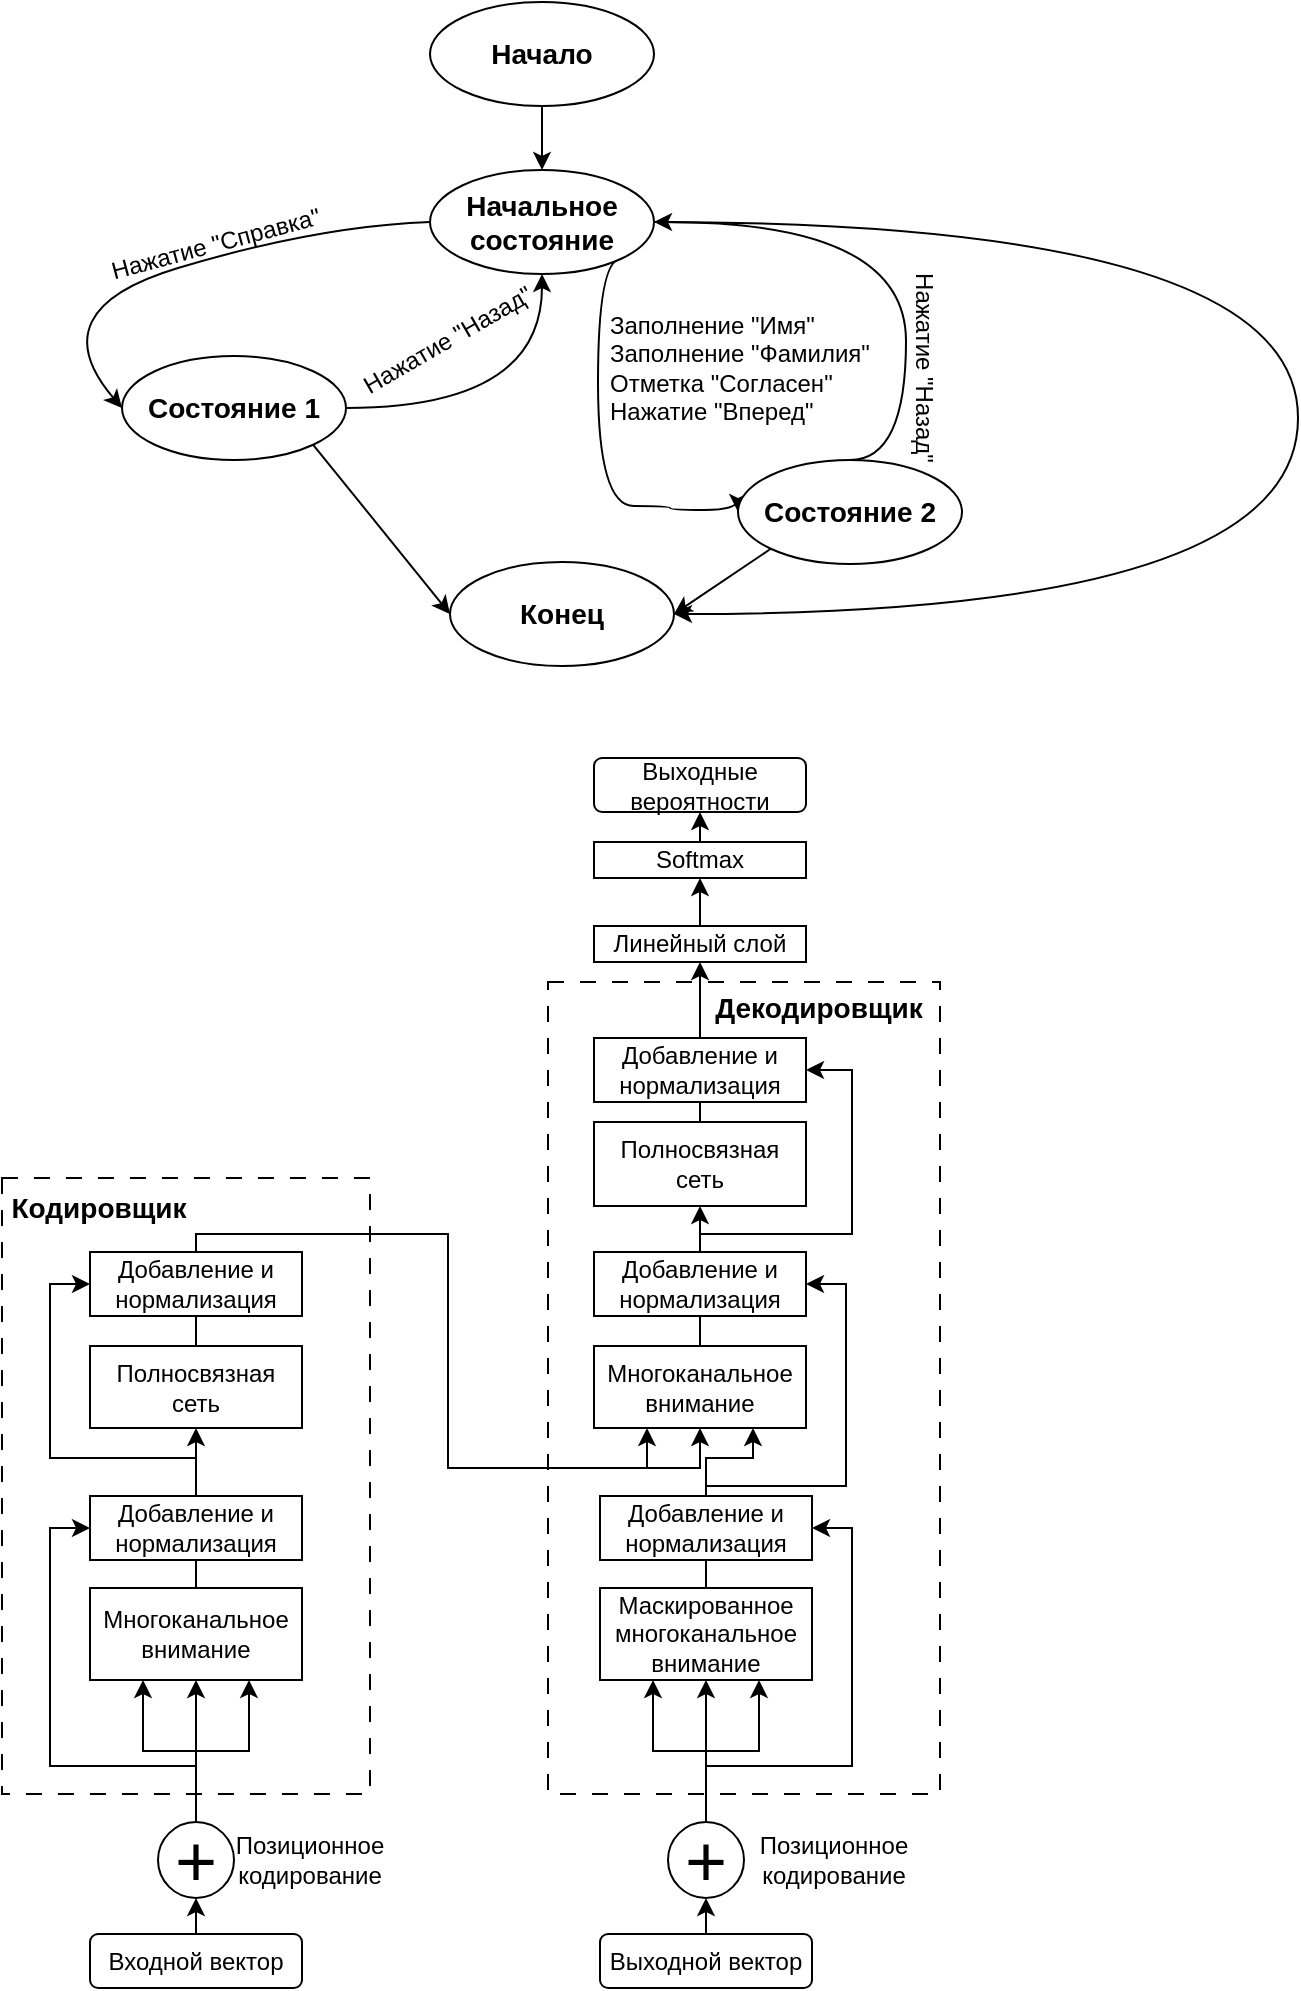 <mxfile version="27.0.3" pages="4">
  <diagram name="Page-1" id="c37626ed-c26b-45fb-9056-f9ebc6bb27b6">
    <mxGraphModel dx="1208" dy="667" grid="1" gridSize="14" guides="1" tooltips="1" connect="1" arrows="1" fold="1" page="1" pageScale="1" pageWidth="1100" pageHeight="850" background="none" math="0" shadow="0">
      <root>
        <mxCell id="0" />
        <mxCell id="1" parent="0" />
        <mxCell id="tm1dLex-0KsKhobcuCcU-54" value="" style="rounded=0;whiteSpace=wrap;html=1;dashed=1;dashPattern=8 8;" vertex="1" parent="1">
          <mxGeometry x="504" y="560" width="196" height="406" as="geometry" />
        </mxCell>
        <mxCell id="tm1dLex-0KsKhobcuCcU-33" value="" style="rounded=0;whiteSpace=wrap;html=1;dashed=1;dashPattern=8 8;" vertex="1" parent="1">
          <mxGeometry x="231" y="658" width="184" height="308" as="geometry" />
        </mxCell>
        <mxCell id="OqAVg-qIwdLdBP7LWuad-6" style="edgeStyle=orthogonalEdgeStyle;rounded=0;orthogonalLoop=1;jettySize=auto;html=1;exitX=0.5;exitY=1;exitDx=0;exitDy=0;entryX=0.5;entryY=0;entryDx=0;entryDy=0;" parent="1" source="OqAVg-qIwdLdBP7LWuad-1" target="OqAVg-qIwdLdBP7LWuad-3" edge="1">
          <mxGeometry relative="1" as="geometry" />
        </mxCell>
        <mxCell id="OqAVg-qIwdLdBP7LWuad-1" value="&lt;font style=&quot;font-size: 14px;&quot;&gt;&lt;b&gt;Начало&lt;/b&gt;&lt;/font&gt;" style="ellipse;whiteSpace=wrap;html=1;" parent="1" vertex="1">
          <mxGeometry x="445" y="70" width="112" height="52" as="geometry" />
        </mxCell>
        <mxCell id="OqAVg-qIwdLdBP7LWuad-13" style="rounded=0;orthogonalLoop=1;jettySize=auto;html=1;exitX=1;exitY=1;exitDx=0;exitDy=0;entryX=0;entryY=0.5;entryDx=0;entryDy=0;" parent="1" source="OqAVg-qIwdLdBP7LWuad-2" target="OqAVg-qIwdLdBP7LWuad-4" edge="1">
          <mxGeometry relative="1" as="geometry" />
        </mxCell>
        <mxCell id="OqAVg-qIwdLdBP7LWuad-15" style="edgeStyle=orthogonalEdgeStyle;rounded=0;orthogonalLoop=1;jettySize=auto;html=1;exitX=1;exitY=0.5;exitDx=0;exitDy=0;curved=1;" parent="1" source="OqAVg-qIwdLdBP7LWuad-2" target="OqAVg-qIwdLdBP7LWuad-3" edge="1">
          <mxGeometry relative="1" as="geometry" />
        </mxCell>
        <mxCell id="OqAVg-qIwdLdBP7LWuad-2" value="&lt;font style=&quot;font-size: 14px;&quot;&gt;&lt;b&gt;Состояние 1&lt;/b&gt;&lt;/font&gt;" style="ellipse;whiteSpace=wrap;html=1;" parent="1" vertex="1">
          <mxGeometry x="291" y="247" width="112" height="52" as="geometry" />
        </mxCell>
        <mxCell id="OqAVg-qIwdLdBP7LWuad-14" style="edgeStyle=orthogonalEdgeStyle;rounded=0;orthogonalLoop=1;jettySize=auto;html=1;exitX=1;exitY=0.5;exitDx=0;exitDy=0;entryX=1;entryY=0.5;entryDx=0;entryDy=0;curved=1;" parent="1" source="OqAVg-qIwdLdBP7LWuad-3" target="OqAVg-qIwdLdBP7LWuad-4" edge="1">
          <mxGeometry relative="1" as="geometry">
            <Array as="points">
              <mxPoint x="879" y="180" />
              <mxPoint x="879" y="376" />
            </Array>
          </mxGeometry>
        </mxCell>
        <mxCell id="OqAVg-qIwdLdBP7LWuad-16" style="rounded=0;orthogonalLoop=1;jettySize=auto;html=1;exitX=1;exitY=1;exitDx=0;exitDy=0;entryX=0;entryY=0.5;entryDx=0;entryDy=0;edgeStyle=orthogonalEdgeStyle;curved=1;" parent="1" source="OqAVg-qIwdLdBP7LWuad-3" target="OqAVg-qIwdLdBP7LWuad-5" edge="1">
          <mxGeometry relative="1" as="geometry">
            <Array as="points">
              <mxPoint x="529" y="198" />
              <mxPoint x="529" y="322" />
              <mxPoint x="565" y="322" />
              <mxPoint x="565" y="324" />
            </Array>
          </mxGeometry>
        </mxCell>
        <mxCell id="OqAVg-qIwdLdBP7LWuad-3" value="&lt;font style=&quot;font-size: 14px;&quot;&gt;&lt;b&gt;Начальное состояние&lt;/b&gt;&lt;/font&gt;" style="ellipse;whiteSpace=wrap;html=1;" parent="1" vertex="1">
          <mxGeometry x="445" y="154" width="112" height="52" as="geometry" />
        </mxCell>
        <mxCell id="OqAVg-qIwdLdBP7LWuad-4" value="&lt;font style=&quot;font-size: 14px;&quot;&gt;&lt;b&gt;Конец&lt;/b&gt;&lt;/font&gt;" style="ellipse;whiteSpace=wrap;html=1;" parent="1" vertex="1">
          <mxGeometry x="455" y="350" width="112" height="52" as="geometry" />
        </mxCell>
        <mxCell id="OqAVg-qIwdLdBP7LWuad-17" style="edgeStyle=orthogonalEdgeStyle;rounded=0;orthogonalLoop=1;jettySize=auto;html=1;exitX=0.5;exitY=0;exitDx=0;exitDy=0;entryX=1;entryY=0.5;entryDx=0;entryDy=0;curved=1;" parent="1" source="OqAVg-qIwdLdBP7LWuad-5" target="OqAVg-qIwdLdBP7LWuad-3" edge="1">
          <mxGeometry relative="1" as="geometry">
            <Array as="points">
              <mxPoint x="683" y="299" />
              <mxPoint x="683" y="180" />
            </Array>
          </mxGeometry>
        </mxCell>
        <mxCell id="OqAVg-qIwdLdBP7LWuad-23" style="rounded=0;orthogonalLoop=1;jettySize=auto;html=1;exitX=0;exitY=1;exitDx=0;exitDy=0;entryX=1;entryY=0.5;entryDx=0;entryDy=0;" parent="1" source="OqAVg-qIwdLdBP7LWuad-5" target="OqAVg-qIwdLdBP7LWuad-4" edge="1">
          <mxGeometry relative="1" as="geometry" />
        </mxCell>
        <mxCell id="OqAVg-qIwdLdBP7LWuad-5" value="&lt;font style=&quot;font-size: 14px;&quot;&gt;&lt;b&gt;Состояние 2&lt;/b&gt;&lt;/font&gt;" style="ellipse;whiteSpace=wrap;html=1;" parent="1" vertex="1">
          <mxGeometry x="599" y="299" width="112" height="52" as="geometry" />
        </mxCell>
        <mxCell id="OqAVg-qIwdLdBP7LWuad-7" value="" style="curved=1;endArrow=classic;html=1;rounded=0;exitX=0;exitY=0.5;exitDx=0;exitDy=0;entryX=0;entryY=0.5;entryDx=0;entryDy=0;" parent="1" source="OqAVg-qIwdLdBP7LWuad-3" target="OqAVg-qIwdLdBP7LWuad-2" edge="1">
          <mxGeometry width="50" height="50" relative="1" as="geometry">
            <mxPoint x="347" y="218" as="sourcePoint" />
            <mxPoint x="397" y="168" as="targetPoint" />
            <Array as="points">
              <mxPoint x="389" y="182" />
              <mxPoint x="249" y="224" />
            </Array>
          </mxGeometry>
        </mxCell>
        <mxCell id="OqAVg-qIwdLdBP7LWuad-9" value="Нажатие &quot;Справка&quot;" style="text;html=1;align=center;verticalAlign=middle;whiteSpace=wrap;rounded=0;rotation=-15;" parent="1" vertex="1">
          <mxGeometry x="273" y="176" width="130" height="30" as="geometry" />
        </mxCell>
        <mxCell id="OqAVg-qIwdLdBP7LWuad-19" value="Нажатие &quot;Назад&quot;" style="text;html=1;align=center;verticalAlign=middle;whiteSpace=wrap;rounded=0;rotation=-30;" parent="1" vertex="1">
          <mxGeometry x="403" y="224" width="102" height="30" as="geometry" />
        </mxCell>
        <mxCell id="OqAVg-qIwdLdBP7LWuad-20" value="Нажатие &quot;Назад&quot;" style="text;html=1;align=center;verticalAlign=middle;whiteSpace=wrap;rounded=0;rotation=90;" parent="1" vertex="1">
          <mxGeometry x="641" y="238" width="102" height="30" as="geometry" />
        </mxCell>
        <mxCell id="OqAVg-qIwdLdBP7LWuad-22" value="Заполнение &quot;Имя&quot;&lt;div&gt;Заполнение &quot;Фамилия&quot;&lt;/div&gt;&lt;div&gt;Отметка &quot;Согласен&quot;&lt;/div&gt;&lt;div&gt;Нажатие &quot;Вперед&quot;&lt;/div&gt;" style="text;html=1;align=left;verticalAlign=middle;whiteSpace=wrap;rounded=0;rotation=0;" parent="1" vertex="1">
          <mxGeometry x="533" y="222" width="154" height="62" as="geometry" />
        </mxCell>
        <mxCell id="tm1dLex-0KsKhobcuCcU-23" style="edgeStyle=orthogonalEdgeStyle;rounded=0;orthogonalLoop=1;jettySize=auto;html=1;exitX=0.5;exitY=0;exitDx=0;exitDy=0;entryX=0.5;entryY=1;entryDx=0;entryDy=0;" edge="1" parent="1" source="tm1dLex-0KsKhobcuCcU-7" target="tm1dLex-0KsKhobcuCcU-11">
          <mxGeometry relative="1" as="geometry" />
        </mxCell>
        <mxCell id="tm1dLex-0KsKhobcuCcU-24" style="edgeStyle=orthogonalEdgeStyle;rounded=0;orthogonalLoop=1;jettySize=auto;html=1;exitX=0.5;exitY=0;exitDx=0;exitDy=0;entryX=0.75;entryY=1;entryDx=0;entryDy=0;" edge="1" parent="1" source="tm1dLex-0KsKhobcuCcU-7" target="tm1dLex-0KsKhobcuCcU-11">
          <mxGeometry relative="1" as="geometry" />
        </mxCell>
        <mxCell id="tm1dLex-0KsKhobcuCcU-25" style="edgeStyle=orthogonalEdgeStyle;rounded=0;orthogonalLoop=1;jettySize=auto;html=1;exitX=0.5;exitY=0;exitDx=0;exitDy=0;entryX=0.25;entryY=1;entryDx=0;entryDy=0;" edge="1" parent="1" source="tm1dLex-0KsKhobcuCcU-7" target="tm1dLex-0KsKhobcuCcU-11">
          <mxGeometry relative="1" as="geometry" />
        </mxCell>
        <mxCell id="tm1dLex-0KsKhobcuCcU-26" style="edgeStyle=orthogonalEdgeStyle;rounded=0;orthogonalLoop=1;jettySize=auto;html=1;exitX=0.5;exitY=0;exitDx=0;exitDy=0;entryX=0;entryY=0.5;entryDx=0;entryDy=0;" edge="1" parent="1" source="tm1dLex-0KsKhobcuCcU-7" target="tm1dLex-0KsKhobcuCcU-15">
          <mxGeometry relative="1" as="geometry">
            <Array as="points">
              <mxPoint x="328" y="952" />
              <mxPoint x="255" y="952" />
              <mxPoint x="255" y="833" />
            </Array>
          </mxGeometry>
        </mxCell>
        <mxCell id="tm1dLex-0KsKhobcuCcU-7" value="&lt;font style=&quot;font-size: 36px;&quot;&gt;+&lt;/font&gt;" style="ellipse;whiteSpace=wrap;html=1;aspect=fixed;" vertex="1" parent="1">
          <mxGeometry x="309" y="980" width="38" height="38" as="geometry" />
        </mxCell>
        <mxCell id="tm1dLex-0KsKhobcuCcU-36" style="edgeStyle=orthogonalEdgeStyle;rounded=0;orthogonalLoop=1;jettySize=auto;html=1;exitX=0.5;exitY=0;exitDx=0;exitDy=0;entryX=0.5;entryY=1;entryDx=0;entryDy=0;" edge="1" parent="1" source="tm1dLex-0KsKhobcuCcU-8" target="tm1dLex-0KsKhobcuCcU-14">
          <mxGeometry relative="1" as="geometry" />
        </mxCell>
        <mxCell id="tm1dLex-0KsKhobcuCcU-37" style="edgeStyle=orthogonalEdgeStyle;rounded=0;orthogonalLoop=1;jettySize=auto;html=1;exitX=0.5;exitY=0;exitDx=0;exitDy=0;entryX=0.75;entryY=1;entryDx=0;entryDy=0;" edge="1" parent="1" source="tm1dLex-0KsKhobcuCcU-8" target="tm1dLex-0KsKhobcuCcU-14">
          <mxGeometry relative="1" as="geometry" />
        </mxCell>
        <mxCell id="tm1dLex-0KsKhobcuCcU-38" style="edgeStyle=orthogonalEdgeStyle;rounded=0;orthogonalLoop=1;jettySize=auto;html=1;exitX=0.5;exitY=0;exitDx=0;exitDy=0;entryX=0.25;entryY=1;entryDx=0;entryDy=0;" edge="1" parent="1" source="tm1dLex-0KsKhobcuCcU-8" target="tm1dLex-0KsKhobcuCcU-14">
          <mxGeometry relative="1" as="geometry" />
        </mxCell>
        <mxCell id="tm1dLex-0KsKhobcuCcU-39" style="edgeStyle=orthogonalEdgeStyle;rounded=0;orthogonalLoop=1;jettySize=auto;html=1;exitX=0.5;exitY=0;exitDx=0;exitDy=0;entryX=1;entryY=0.5;entryDx=0;entryDy=0;" edge="1" parent="1" source="tm1dLex-0KsKhobcuCcU-8" target="tm1dLex-0KsKhobcuCcU-16">
          <mxGeometry relative="1" as="geometry">
            <Array as="points">
              <mxPoint x="583" y="952" />
              <mxPoint x="656" y="952" />
              <mxPoint x="656" y="833" />
            </Array>
          </mxGeometry>
        </mxCell>
        <mxCell id="tm1dLex-0KsKhobcuCcU-8" value="&lt;font style=&quot;font-size: 36px;&quot;&gt;+&lt;/font&gt;" style="ellipse;whiteSpace=wrap;html=1;aspect=fixed;" vertex="1" parent="1">
          <mxGeometry x="564" y="980" width="38" height="38" as="geometry" />
        </mxCell>
        <mxCell id="tm1dLex-0KsKhobcuCcU-29" style="edgeStyle=orthogonalEdgeStyle;rounded=0;orthogonalLoop=1;jettySize=auto;html=1;exitX=0.5;exitY=0;exitDx=0;exitDy=0;entryX=0.5;entryY=1;entryDx=0;entryDy=0;" edge="1" parent="1" source="tm1dLex-0KsKhobcuCcU-9" target="tm1dLex-0KsKhobcuCcU-7">
          <mxGeometry relative="1" as="geometry" />
        </mxCell>
        <mxCell id="tm1dLex-0KsKhobcuCcU-9" value="Входной вектор" style="rounded=1;whiteSpace=wrap;html=1;" vertex="1" parent="1">
          <mxGeometry x="275" y="1036" width="106" height="27" as="geometry" />
        </mxCell>
        <mxCell id="tm1dLex-0KsKhobcuCcU-30" style="edgeStyle=orthogonalEdgeStyle;rounded=0;orthogonalLoop=1;jettySize=auto;html=1;exitX=0.5;exitY=0;exitDx=0;exitDy=0;entryX=0.5;entryY=1;entryDx=0;entryDy=0;" edge="1" parent="1" source="tm1dLex-0KsKhobcuCcU-10" target="tm1dLex-0KsKhobcuCcU-8">
          <mxGeometry relative="1" as="geometry" />
        </mxCell>
        <mxCell id="tm1dLex-0KsKhobcuCcU-10" value="Выходной вектор" style="rounded=1;whiteSpace=wrap;html=1;" vertex="1" parent="1">
          <mxGeometry x="530" y="1036" width="106" height="27" as="geometry" />
        </mxCell>
        <mxCell id="tm1dLex-0KsKhobcuCcU-27" style="edgeStyle=orthogonalEdgeStyle;rounded=0;orthogonalLoop=1;jettySize=auto;html=1;exitX=0.5;exitY=0;exitDx=0;exitDy=0;entryX=0.5;entryY=1;entryDx=0;entryDy=0;endArrow=none;startFill=0;" edge="1" parent="1" source="tm1dLex-0KsKhobcuCcU-11" target="tm1dLex-0KsKhobcuCcU-15">
          <mxGeometry relative="1" as="geometry" />
        </mxCell>
        <mxCell id="tm1dLex-0KsKhobcuCcU-11" value="Многоканальное внимание" style="rounded=0;whiteSpace=wrap;html=1;" vertex="1" parent="1">
          <mxGeometry x="275" y="863" width="106" height="46" as="geometry" />
        </mxCell>
        <mxCell id="tm1dLex-0KsKhobcuCcU-42" style="edgeStyle=orthogonalEdgeStyle;rounded=0;orthogonalLoop=1;jettySize=auto;html=1;exitX=0.5;exitY=0;exitDx=0;exitDy=0;entryX=0.5;entryY=1;entryDx=0;entryDy=0;" edge="1" parent="1" source="tm1dLex-0KsKhobcuCcU-12" target="tm1dLex-0KsKhobcuCcU-17">
          <mxGeometry relative="1" as="geometry">
            <Array as="points">
              <mxPoint x="328" y="686" />
              <mxPoint x="454" y="686" />
              <mxPoint x="454" y="803" />
              <mxPoint x="580" y="803" />
            </Array>
          </mxGeometry>
        </mxCell>
        <mxCell id="tm1dLex-0KsKhobcuCcU-43" style="edgeStyle=orthogonalEdgeStyle;rounded=0;orthogonalLoop=1;jettySize=auto;html=1;exitX=0.5;exitY=0;exitDx=0;exitDy=0;entryX=0.25;entryY=1;entryDx=0;entryDy=0;" edge="1" parent="1" source="tm1dLex-0KsKhobcuCcU-12" target="tm1dLex-0KsKhobcuCcU-17">
          <mxGeometry relative="1" as="geometry">
            <Array as="points">
              <mxPoint x="328" y="686" />
              <mxPoint x="454" y="686" />
              <mxPoint x="454" y="803" />
              <mxPoint x="553" y="803" />
            </Array>
          </mxGeometry>
        </mxCell>
        <mxCell id="tm1dLex-0KsKhobcuCcU-12" value="Добавление и нормализация" style="rounded=0;whiteSpace=wrap;html=1;" vertex="1" parent="1">
          <mxGeometry x="275" y="695" width="106" height="32" as="geometry" />
        </mxCell>
        <mxCell id="tm1dLex-0KsKhobcuCcU-31" style="edgeStyle=orthogonalEdgeStyle;rounded=0;orthogonalLoop=1;jettySize=auto;html=1;exitX=0.5;exitY=0;exitDx=0;exitDy=0;entryX=0.5;entryY=1;entryDx=0;entryDy=0;endArrow=none;startFill=0;" edge="1" parent="1" source="tm1dLex-0KsKhobcuCcU-13" target="tm1dLex-0KsKhobcuCcU-12">
          <mxGeometry relative="1" as="geometry" />
        </mxCell>
        <mxCell id="tm1dLex-0KsKhobcuCcU-13" value="Полносвязная сеть" style="rounded=0;whiteSpace=wrap;html=1;" vertex="1" parent="1">
          <mxGeometry x="275" y="742" width="106" height="41" as="geometry" />
        </mxCell>
        <mxCell id="tm1dLex-0KsKhobcuCcU-40" style="edgeStyle=orthogonalEdgeStyle;rounded=0;orthogonalLoop=1;jettySize=auto;html=1;exitX=0.5;exitY=0;exitDx=0;exitDy=0;entryX=0.5;entryY=1;entryDx=0;entryDy=0;endArrow=none;startFill=0;" edge="1" parent="1" source="tm1dLex-0KsKhobcuCcU-14" target="tm1dLex-0KsKhobcuCcU-16">
          <mxGeometry relative="1" as="geometry" />
        </mxCell>
        <mxCell id="tm1dLex-0KsKhobcuCcU-14" value="&lt;div&gt;Маскированное м&lt;span style=&quot;background-color: transparent; color: light-dark(rgb(0, 0, 0), rgb(255, 255, 255));&quot;&gt;ногоканальное внимание&lt;/span&gt;&lt;/div&gt;" style="rounded=0;whiteSpace=wrap;html=1;" vertex="1" parent="1">
          <mxGeometry x="530" y="863" width="106" height="46" as="geometry" />
        </mxCell>
        <mxCell id="tm1dLex-0KsKhobcuCcU-28" style="edgeStyle=orthogonalEdgeStyle;rounded=0;orthogonalLoop=1;jettySize=auto;html=1;exitX=0.5;exitY=0;exitDx=0;exitDy=0;entryX=0.5;entryY=1;entryDx=0;entryDy=0;" edge="1" parent="1" source="tm1dLex-0KsKhobcuCcU-15" target="tm1dLex-0KsKhobcuCcU-13">
          <mxGeometry relative="1" as="geometry" />
        </mxCell>
        <mxCell id="tm1dLex-0KsKhobcuCcU-32" style="edgeStyle=orthogonalEdgeStyle;rounded=0;orthogonalLoop=1;jettySize=auto;html=1;exitX=0.5;exitY=0;exitDx=0;exitDy=0;entryX=0;entryY=0.5;entryDx=0;entryDy=0;" edge="1" parent="1" source="tm1dLex-0KsKhobcuCcU-15" target="tm1dLex-0KsKhobcuCcU-12">
          <mxGeometry relative="1" as="geometry">
            <Array as="points">
              <mxPoint x="328" y="798" />
              <mxPoint x="255" y="798" />
              <mxPoint x="255" y="711" />
            </Array>
          </mxGeometry>
        </mxCell>
        <mxCell id="tm1dLex-0KsKhobcuCcU-15" value="Добавление и нормализация" style="rounded=0;whiteSpace=wrap;html=1;" vertex="1" parent="1">
          <mxGeometry x="275" y="817" width="106" height="32" as="geometry" />
        </mxCell>
        <mxCell id="tm1dLex-0KsKhobcuCcU-41" style="edgeStyle=orthogonalEdgeStyle;rounded=0;orthogonalLoop=1;jettySize=auto;html=1;exitX=0.5;exitY=0;exitDx=0;exitDy=0;entryX=0.75;entryY=1;entryDx=0;entryDy=0;" edge="1" parent="1" source="tm1dLex-0KsKhobcuCcU-16" target="tm1dLex-0KsKhobcuCcU-17">
          <mxGeometry relative="1" as="geometry">
            <Array as="points">
              <mxPoint x="583" y="798" />
              <mxPoint x="607" y="798" />
            </Array>
          </mxGeometry>
        </mxCell>
        <mxCell id="tm1dLex-0KsKhobcuCcU-45" style="edgeStyle=orthogonalEdgeStyle;rounded=0;orthogonalLoop=1;jettySize=auto;html=1;exitX=0.5;exitY=0;exitDx=0;exitDy=0;entryX=1;entryY=0.5;entryDx=0;entryDy=0;" edge="1" parent="1" source="tm1dLex-0KsKhobcuCcU-16" target="tm1dLex-0KsKhobcuCcU-18">
          <mxGeometry relative="1" as="geometry">
            <Array as="points">
              <mxPoint x="583" y="812" />
              <mxPoint x="653" y="812" />
              <mxPoint x="653" y="711" />
            </Array>
          </mxGeometry>
        </mxCell>
        <mxCell id="tm1dLex-0KsKhobcuCcU-16" value="Добавление и нормализация" style="rounded=0;whiteSpace=wrap;html=1;" vertex="1" parent="1">
          <mxGeometry x="530" y="817" width="106" height="32" as="geometry" />
        </mxCell>
        <mxCell id="tm1dLex-0KsKhobcuCcU-44" style="edgeStyle=orthogonalEdgeStyle;rounded=0;orthogonalLoop=1;jettySize=auto;html=1;exitX=0.5;exitY=0;exitDx=0;exitDy=0;entryX=0.5;entryY=1;entryDx=0;entryDy=0;endArrow=none;startFill=0;" edge="1" parent="1" source="tm1dLex-0KsKhobcuCcU-17" target="tm1dLex-0KsKhobcuCcU-18">
          <mxGeometry relative="1" as="geometry" />
        </mxCell>
        <mxCell id="tm1dLex-0KsKhobcuCcU-17" value="Многоканальное внимание" style="rounded=0;whiteSpace=wrap;html=1;" vertex="1" parent="1">
          <mxGeometry x="527" y="742" width="106" height="41" as="geometry" />
        </mxCell>
        <mxCell id="tm1dLex-0KsKhobcuCcU-48" style="edgeStyle=orthogonalEdgeStyle;rounded=0;orthogonalLoop=1;jettySize=auto;html=1;exitX=0.5;exitY=0;exitDx=0;exitDy=0;entryX=1;entryY=0.5;entryDx=0;entryDy=0;" edge="1" parent="1" source="tm1dLex-0KsKhobcuCcU-18" target="tm1dLex-0KsKhobcuCcU-20">
          <mxGeometry relative="1" as="geometry">
            <Array as="points">
              <mxPoint x="580" y="686" />
              <mxPoint x="656" y="686" />
              <mxPoint x="656" y="604" />
            </Array>
          </mxGeometry>
        </mxCell>
        <mxCell id="tm1dLex-0KsKhobcuCcU-49" style="edgeStyle=orthogonalEdgeStyle;rounded=0;orthogonalLoop=1;jettySize=auto;html=1;exitX=0.5;exitY=0;exitDx=0;exitDy=0;entryX=0.5;entryY=1;entryDx=0;entryDy=0;" edge="1" parent="1" source="tm1dLex-0KsKhobcuCcU-18" target="tm1dLex-0KsKhobcuCcU-19">
          <mxGeometry relative="1" as="geometry" />
        </mxCell>
        <mxCell id="tm1dLex-0KsKhobcuCcU-18" value="Добавление и нормализация" style="rounded=0;whiteSpace=wrap;html=1;" vertex="1" parent="1">
          <mxGeometry x="527" y="695" width="106" height="32" as="geometry" />
        </mxCell>
        <mxCell id="tm1dLex-0KsKhobcuCcU-47" style="edgeStyle=orthogonalEdgeStyle;rounded=0;orthogonalLoop=1;jettySize=auto;html=1;exitX=0.5;exitY=0;exitDx=0;exitDy=0;entryX=0.5;entryY=1;entryDx=0;entryDy=0;endArrow=none;startFill=0;" edge="1" parent="1" source="tm1dLex-0KsKhobcuCcU-19" target="tm1dLex-0KsKhobcuCcU-20">
          <mxGeometry relative="1" as="geometry" />
        </mxCell>
        <mxCell id="tm1dLex-0KsKhobcuCcU-19" value="Полносвязная сеть" style="rounded=0;whiteSpace=wrap;html=1;" vertex="1" parent="1">
          <mxGeometry x="527" y="630" width="106" height="42" as="geometry" />
        </mxCell>
        <mxCell id="tm1dLex-0KsKhobcuCcU-50" style="edgeStyle=orthogonalEdgeStyle;rounded=0;orthogonalLoop=1;jettySize=auto;html=1;exitX=0.5;exitY=0;exitDx=0;exitDy=0;entryX=0.5;entryY=1;entryDx=0;entryDy=0;" edge="1" parent="1" source="tm1dLex-0KsKhobcuCcU-20" target="tm1dLex-0KsKhobcuCcU-21">
          <mxGeometry relative="1" as="geometry" />
        </mxCell>
        <mxCell id="tm1dLex-0KsKhobcuCcU-20" value="Добавление и нормализация" style="rounded=0;whiteSpace=wrap;html=1;" vertex="1" parent="1">
          <mxGeometry x="527" y="588" width="106" height="32" as="geometry" />
        </mxCell>
        <mxCell id="tm1dLex-0KsKhobcuCcU-51" style="edgeStyle=orthogonalEdgeStyle;rounded=0;orthogonalLoop=1;jettySize=auto;html=1;exitX=0.5;exitY=0;exitDx=0;exitDy=0;entryX=0.5;entryY=1;entryDx=0;entryDy=0;" edge="1" parent="1" source="tm1dLex-0KsKhobcuCcU-21" target="tm1dLex-0KsKhobcuCcU-22">
          <mxGeometry relative="1" as="geometry" />
        </mxCell>
        <mxCell id="tm1dLex-0KsKhobcuCcU-21" value="Линейный слой" style="rounded=0;whiteSpace=wrap;html=1;" vertex="1" parent="1">
          <mxGeometry x="527" y="532" width="106" height="18" as="geometry" />
        </mxCell>
        <mxCell id="tm1dLex-0KsKhobcuCcU-53" style="edgeStyle=orthogonalEdgeStyle;rounded=0;orthogonalLoop=1;jettySize=auto;html=1;exitX=0.5;exitY=0;exitDx=0;exitDy=0;entryX=0.5;entryY=1;entryDx=0;entryDy=0;" edge="1" parent="1" source="tm1dLex-0KsKhobcuCcU-22" target="tm1dLex-0KsKhobcuCcU-52">
          <mxGeometry relative="1" as="geometry" />
        </mxCell>
        <mxCell id="tm1dLex-0KsKhobcuCcU-22" value="Softmax" style="rounded=0;whiteSpace=wrap;html=1;" vertex="1" parent="1">
          <mxGeometry x="527" y="490" width="106" height="18" as="geometry" />
        </mxCell>
        <mxCell id="tm1dLex-0KsKhobcuCcU-34" value="Позиционное кодирование" style="text;html=1;align=center;verticalAlign=middle;whiteSpace=wrap;rounded=0;" vertex="1" parent="1">
          <mxGeometry x="355" y="984" width="60" height="30" as="geometry" />
        </mxCell>
        <mxCell id="tm1dLex-0KsKhobcuCcU-35" value="Позиционное кодирование" style="text;html=1;align=center;verticalAlign=middle;whiteSpace=wrap;rounded=0;" vertex="1" parent="1">
          <mxGeometry x="617" y="984" width="60" height="30" as="geometry" />
        </mxCell>
        <mxCell id="tm1dLex-0KsKhobcuCcU-52" value="Выходные вероятности" style="rounded=1;whiteSpace=wrap;html=1;" vertex="1" parent="1">
          <mxGeometry x="527" y="448" width="106" height="27" as="geometry" />
        </mxCell>
        <mxCell id="tm1dLex-0KsKhobcuCcU-55" value="&lt;font style=&quot;font-size: 14px;&quot;&gt;&lt;b&gt;Кодировщик&lt;/b&gt;&lt;/font&gt;" style="text;html=1;align=center;verticalAlign=middle;whiteSpace=wrap;rounded=0;" vertex="1" parent="1">
          <mxGeometry x="238" y="658" width="83" height="30" as="geometry" />
        </mxCell>
        <mxCell id="tm1dLex-0KsKhobcuCcU-57" value="&lt;font style=&quot;font-size: 14px;&quot;&gt;&lt;b&gt;Декодировщик&lt;/b&gt;&lt;/font&gt;" style="text;html=1;align=center;verticalAlign=middle;whiteSpace=wrap;rounded=0;" vertex="1" parent="1">
          <mxGeometry x="592" y="558" width="95" height="30" as="geometry" />
        </mxCell>
      </root>
    </mxGraphModel>
  </diagram>
  <diagram id="TO49mPipkLSM9Jx9JRW2" name="Страница — 2">
    <mxGraphModel dx="1434" dy="780" grid="1" gridSize="10" guides="1" tooltips="1" connect="1" arrows="1" fold="1" page="1" pageScale="1" pageWidth="827" pageHeight="1169" math="0" shadow="0">
      <root>
        <mxCell id="0" />
        <mxCell id="1" parent="0" />
        <mxCell id="OAfSXvX0rBtpGYJEa0xH-1" value="Пользователь" style="shape=table;startSize=30;container=1;collapsible=1;childLayout=tableLayout;fixedRows=1;rowLines=0;fontStyle=1;align=center;resizeLast=1;html=1;whiteSpace=wrap;" parent="1" vertex="1">
          <mxGeometry x="585" y="160" width="196" height="120" as="geometry" />
        </mxCell>
        <mxCell id="OAfSXvX0rBtpGYJEa0xH-2" value="" style="shape=tableRow;horizontal=0;startSize=0;swimlaneHead=0;swimlaneBody=0;fillColor=none;collapsible=0;dropTarget=0;points=[[0,0.5],[1,0.5]];portConstraint=eastwest;top=0;left=0;right=0;bottom=1;html=1;" parent="OAfSXvX0rBtpGYJEa0xH-1" vertex="1">
          <mxGeometry y="30" width="196" height="40" as="geometry" />
        </mxCell>
        <mxCell id="OAfSXvX0rBtpGYJEa0xH-3" value="PK" style="shape=partialRectangle;connectable=0;fillColor=none;top=0;left=0;bottom=0;right=0;fontStyle=1;overflow=hidden;html=1;whiteSpace=wrap;" parent="OAfSXvX0rBtpGYJEa0xH-2" vertex="1">
          <mxGeometry width="60" height="40" as="geometry">
            <mxRectangle width="60" height="40" as="alternateBounds" />
          </mxGeometry>
        </mxCell>
        <mxCell id="OAfSXvX0rBtpGYJEa0xH-4" value="Хэш от Номеров документов" style="shape=partialRectangle;connectable=0;fillColor=none;top=0;left=0;bottom=0;right=0;align=left;spacingLeft=6;fontStyle=5;overflow=hidden;html=1;whiteSpace=wrap;" parent="OAfSXvX0rBtpGYJEa0xH-2" vertex="1">
          <mxGeometry x="60" width="136" height="40" as="geometry">
            <mxRectangle width="136" height="40" as="alternateBounds" />
          </mxGeometry>
        </mxCell>
        <mxCell id="OAfSXvX0rBtpGYJEa0xH-5" value="" style="shape=tableRow;horizontal=0;startSize=0;swimlaneHead=0;swimlaneBody=0;fillColor=none;collapsible=0;dropTarget=0;points=[[0,0.5],[1,0.5]];portConstraint=eastwest;top=0;left=0;right=0;bottom=0;html=1;" parent="OAfSXvX0rBtpGYJEa0xH-1" vertex="1">
          <mxGeometry y="70" width="196" height="50" as="geometry" />
        </mxCell>
        <mxCell id="OAfSXvX0rBtpGYJEa0xH-6" value="" style="shape=partialRectangle;connectable=0;fillColor=none;top=0;left=0;bottom=0;right=0;editable=1;overflow=hidden;html=1;whiteSpace=wrap;" parent="OAfSXvX0rBtpGYJEa0xH-5" vertex="1">
          <mxGeometry width="60" height="50" as="geometry">
            <mxRectangle width="60" height="50" as="alternateBounds" />
          </mxGeometry>
        </mxCell>
        <mxCell id="OAfSXvX0rBtpGYJEa0xH-7" value="&lt;div&gt;Номера документов&lt;/div&gt;&lt;div&gt;ФИО&lt;/div&gt;Рейтинг" style="shape=partialRectangle;connectable=0;fillColor=none;top=0;left=0;bottom=0;right=0;align=left;spacingLeft=6;overflow=hidden;html=1;whiteSpace=wrap;" parent="OAfSXvX0rBtpGYJEa0xH-5" vertex="1">
          <mxGeometry x="60" width="136" height="50" as="geometry">
            <mxRectangle width="136" height="50" as="alternateBounds" />
          </mxGeometry>
        </mxCell>
        <mxCell id="OAfSXvX0rBtpGYJEa0xH-8" style="edgeStyle=orthogonalEdgeStyle;rounded=0;orthogonalLoop=1;jettySize=auto;html=1;exitX=0.5;exitY=0;exitDx=0;exitDy=0;endArrow=none;endFill=0;startArrow=oval;startFill=1;" parent="1" source="RGB8yCsRz4Ce7yUVVYDv-8" target="OAfSXvX0rBtpGYJEa0xH-5" edge="1">
          <mxGeometry relative="1" as="geometry">
            <mxPoint x="968" y="300" as="sourcePoint" />
          </mxGeometry>
        </mxCell>
        <mxCell id="OAfSXvX0rBtpGYJEa0xH-17" value="" style="ellipse;whiteSpace=wrap;html=1;align=center;aspect=fixed;fillColor=none;strokeColor=none;resizable=0;perimeter=centerPerimeter;rotatable=0;allowArrows=0;points=[];outlineConnect=1;" parent="1" vertex="1">
          <mxGeometry x="590" y="425" width="10" height="10" as="geometry" />
        </mxCell>
        <mxCell id="OAfSXvX0rBtpGYJEa0xH-18" value="" style="ellipse;whiteSpace=wrap;html=1;align=center;aspect=fixed;fillColor=none;strokeColor=none;resizable=0;perimeter=centerPerimeter;rotatable=0;allowArrows=0;points=[];outlineConnect=1;" parent="1" vertex="1">
          <mxGeometry x="604" y="419" width="10" height="10" as="geometry" />
        </mxCell>
        <mxCell id="OAfSXvX0rBtpGYJEa0xH-20" style="edgeStyle=orthogonalEdgeStyle;rounded=0;orthogonalLoop=1;jettySize=auto;html=1;entryX=0;entryY=0.5;entryDx=0;entryDy=0;exitX=0.5;exitY=0;exitDx=0;exitDy=0;endArrow=none;endFill=0;startArrow=oval;startFill=1;" parent="1" source="RGB8yCsRz4Ce7yUVVYDv-1" target="OAfSXvX0rBtpGYJEa0xH-5" edge="1">
          <mxGeometry relative="1" as="geometry">
            <mxPoint x="420" y="270" as="sourcePoint" />
          </mxGeometry>
        </mxCell>
        <mxCell id="OAfSXvX0rBtpGYJEa0xH-30" value="" style="ellipse;whiteSpace=wrap;html=1;align=center;aspect=fixed;fillColor=none;strokeColor=none;resizable=0;perimeter=centerPerimeter;rotatable=0;allowArrows=0;points=[];outlineConnect=1;" parent="1" vertex="1">
          <mxGeometry x="538" y="651.5" width="10" height="10" as="geometry" />
        </mxCell>
        <mxCell id="OAfSXvX0rBtpGYJEa0xH-31" value="Товар" style="shape=table;startSize=30;container=1;collapsible=1;childLayout=tableLayout;fixedRows=1;rowLines=0;fontStyle=1;align=center;resizeLast=1;html=1;whiteSpace=wrap;" parent="1" vertex="1">
          <mxGeometry x="622" y="566.5" width="224" height="224" as="geometry" />
        </mxCell>
        <mxCell id="OAfSXvX0rBtpGYJEa0xH-32" value="" style="shape=tableRow;horizontal=0;startSize=0;swimlaneHead=0;swimlaneBody=0;fillColor=none;collapsible=0;dropTarget=0;points=[[0,0.5],[1,0.5]];portConstraint=eastwest;top=0;left=0;right=0;bottom=1;html=1;" parent="OAfSXvX0rBtpGYJEa0xH-31" vertex="1">
          <mxGeometry y="30" width="224" height="53" as="geometry" />
        </mxCell>
        <mxCell id="OAfSXvX0rBtpGYJEa0xH-33" value="PK" style="shape=partialRectangle;connectable=0;fillColor=none;top=0;left=0;bottom=0;right=0;fontStyle=1;overflow=hidden;html=1;whiteSpace=wrap;" parent="OAfSXvX0rBtpGYJEa0xH-32" vertex="1">
          <mxGeometry width="60" height="53" as="geometry">
            <mxRectangle width="60" height="53" as="alternateBounds" />
          </mxGeometry>
        </mxCell>
        <mxCell id="OAfSXvX0rBtpGYJEa0xH-34" value="Индивидуальный номер объявления" style="shape=partialRectangle;connectable=0;fillColor=none;top=0;left=0;bottom=0;right=0;align=left;spacingLeft=6;fontStyle=5;overflow=hidden;html=1;whiteSpace=wrap;" parent="OAfSXvX0rBtpGYJEa0xH-32" vertex="1">
          <mxGeometry x="60" width="164" height="53" as="geometry">
            <mxRectangle width="164" height="53" as="alternateBounds" />
          </mxGeometry>
        </mxCell>
        <mxCell id="OAfSXvX0rBtpGYJEa0xH-35" value="" style="shape=tableRow;horizontal=0;startSize=0;swimlaneHead=0;swimlaneBody=0;fillColor=none;collapsible=0;dropTarget=0;points=[[0,0.5],[1,0.5]];portConstraint=eastwest;top=0;left=0;right=0;bottom=0;html=1;" parent="OAfSXvX0rBtpGYJEa0xH-31" vertex="1">
          <mxGeometry y="83" width="224" height="41" as="geometry" />
        </mxCell>
        <mxCell id="OAfSXvX0rBtpGYJEa0xH-36" value="FK" style="shape=partialRectangle;connectable=0;fillColor=none;top=0;left=0;bottom=0;right=0;editable=1;overflow=hidden;html=1;whiteSpace=wrap;" parent="OAfSXvX0rBtpGYJEa0xH-35" vertex="1">
          <mxGeometry width="60" height="41" as="geometry">
            <mxRectangle width="60" height="41" as="alternateBounds" />
          </mxGeometry>
        </mxCell>
        <mxCell id="OAfSXvX0rBtpGYJEa0xH-37" value="&lt;span style=&quot;text-decoration-line: underline;&quot;&gt;Хэш от Номеров документов продавца&lt;/span&gt;" style="shape=partialRectangle;connectable=0;fillColor=none;top=0;left=0;bottom=0;right=0;align=left;spacingLeft=6;overflow=hidden;html=1;whiteSpace=wrap;" parent="OAfSXvX0rBtpGYJEa0xH-35" vertex="1">
          <mxGeometry x="60" width="164" height="41" as="geometry">
            <mxRectangle width="164" height="41" as="alternateBounds" />
          </mxGeometry>
        </mxCell>
        <mxCell id="H6i4FvzwtwUK9-Y38FCm-4" value="" style="shape=tableRow;horizontal=0;startSize=0;swimlaneHead=0;swimlaneBody=0;fillColor=none;collapsible=0;dropTarget=0;points=[[0,0.5],[1,0.5]];portConstraint=eastwest;top=0;left=0;right=0;bottom=0;html=1;" parent="OAfSXvX0rBtpGYJEa0xH-31" vertex="1">
          <mxGeometry y="124" width="224" height="30" as="geometry" />
        </mxCell>
        <mxCell id="H6i4FvzwtwUK9-Y38FCm-5" value="FK" style="shape=partialRectangle;connectable=0;fillColor=none;top=0;left=0;bottom=0;right=0;editable=1;overflow=hidden;html=1;whiteSpace=wrap;" parent="H6i4FvzwtwUK9-Y38FCm-4" vertex="1">
          <mxGeometry width="60" height="30" as="geometry">
            <mxRectangle width="60" height="30" as="alternateBounds" />
          </mxGeometry>
        </mxCell>
        <mxCell id="H6i4FvzwtwUK9-Y38FCm-6" value="&lt;u&gt;Код класса товара&lt;/u&gt;" style="shape=partialRectangle;connectable=0;fillColor=none;top=0;left=0;bottom=0;right=0;align=left;spacingLeft=6;overflow=hidden;html=1;whiteSpace=wrap;" parent="H6i4FvzwtwUK9-Y38FCm-4" vertex="1">
          <mxGeometry x="60" width="164" height="30" as="geometry">
            <mxRectangle width="164" height="30" as="alternateBounds" />
          </mxGeometry>
        </mxCell>
        <mxCell id="oYoyT6KV3SsumJsSRyN9-12" value="" style="shape=tableRow;horizontal=0;startSize=0;swimlaneHead=0;swimlaneBody=0;fillColor=none;collapsible=0;dropTarget=0;points=[[0,0.5],[1,0.5]];portConstraint=eastwest;top=0;left=0;right=0;bottom=0;html=1;" parent="OAfSXvX0rBtpGYJEa0xH-31" vertex="1">
          <mxGeometry y="154" width="224" height="70" as="geometry" />
        </mxCell>
        <mxCell id="oYoyT6KV3SsumJsSRyN9-13" value="&lt;div&gt;&lt;br&gt;&lt;/div&gt;" style="shape=partialRectangle;connectable=0;fillColor=none;top=0;left=0;bottom=0;right=0;editable=1;overflow=hidden;html=1;whiteSpace=wrap;" parent="oYoyT6KV3SsumJsSRyN9-12" vertex="1">
          <mxGeometry width="60" height="70" as="geometry">
            <mxRectangle width="60" height="70" as="alternateBounds" />
          </mxGeometry>
        </mxCell>
        <mxCell id="oYoyT6KV3SsumJsSRyN9-14" value="&lt;div&gt;&lt;span style=&quot;background-color: initial;&quot;&gt;Наименование товара&lt;/span&gt;&lt;br&gt;&lt;/div&gt;Рейтинг товара&lt;div&gt;Стоимость&lt;/div&gt;&lt;div&gt;Предыдущие стоимости&lt;/div&gt;" style="shape=partialRectangle;connectable=0;fillColor=none;top=0;left=0;bottom=0;right=0;align=left;spacingLeft=6;overflow=hidden;html=1;whiteSpace=wrap;" parent="oYoyT6KV3SsumJsSRyN9-12" vertex="1">
          <mxGeometry x="60" width="164" height="70" as="geometry">
            <mxRectangle width="164" height="70" as="alternateBounds" />
          </mxGeometry>
        </mxCell>
        <mxCell id="OAfSXvX0rBtpGYJEa0xH-38" value="Класс товара" style="shape=table;startSize=30;container=1;collapsible=1;childLayout=tableLayout;fixedRows=1;rowLines=0;fontStyle=1;align=center;resizeLast=1;html=1;whiteSpace=wrap;" parent="1" vertex="1">
          <mxGeometry x="240" y="592.25" width="266" height="128.5" as="geometry" />
        </mxCell>
        <mxCell id="OAfSXvX0rBtpGYJEa0xH-39" value="" style="shape=tableRow;horizontal=0;startSize=0;swimlaneHead=0;swimlaneBody=0;fillColor=none;collapsible=0;dropTarget=0;points=[[0,0.5],[1,0.5]];portConstraint=eastwest;top=0;left=0;right=0;bottom=1;html=1;" parent="OAfSXvX0rBtpGYJEa0xH-38" vertex="1">
          <mxGeometry y="30" width="266" height="28" as="geometry" />
        </mxCell>
        <mxCell id="OAfSXvX0rBtpGYJEa0xH-40" value="PK" style="shape=partialRectangle;connectable=0;fillColor=none;top=0;left=0;bottom=0;right=0;fontStyle=1;overflow=hidden;html=1;whiteSpace=wrap;" parent="OAfSXvX0rBtpGYJEa0xH-39" vertex="1">
          <mxGeometry width="60" height="28" as="geometry">
            <mxRectangle width="60" height="28" as="alternateBounds" />
          </mxGeometry>
        </mxCell>
        <mxCell id="OAfSXvX0rBtpGYJEa0xH-41" value="Код класса" style="shape=partialRectangle;connectable=0;fillColor=none;top=0;left=0;bottom=0;right=0;align=left;spacingLeft=6;fontStyle=5;overflow=hidden;html=1;whiteSpace=wrap;" parent="OAfSXvX0rBtpGYJEa0xH-39" vertex="1">
          <mxGeometry x="60" width="206" height="28" as="geometry">
            <mxRectangle width="206" height="28" as="alternateBounds" />
          </mxGeometry>
        </mxCell>
        <mxCell id="OAfSXvX0rBtpGYJEa0xH-42" value="" style="shape=tableRow;horizontal=0;startSize=0;swimlaneHead=0;swimlaneBody=0;fillColor=none;collapsible=0;dropTarget=0;points=[[0,0.5],[1,0.5]];portConstraint=eastwest;top=0;left=0;right=0;bottom=0;html=1;" parent="OAfSXvX0rBtpGYJEa0xH-38" vertex="1">
          <mxGeometry y="58" width="266" height="70" as="geometry" />
        </mxCell>
        <mxCell id="OAfSXvX0rBtpGYJEa0xH-43" value="" style="shape=partialRectangle;connectable=0;fillColor=none;top=0;left=0;bottom=0;right=0;editable=1;overflow=hidden;html=1;whiteSpace=wrap;" parent="OAfSXvX0rBtpGYJEa0xH-42" vertex="1">
          <mxGeometry width="60" height="70" as="geometry">
            <mxRectangle width="60" height="70" as="alternateBounds" />
          </mxGeometry>
        </mxCell>
        <mxCell id="OAfSXvX0rBtpGYJEa0xH-44" value="&lt;div&gt;Описание группы товара&lt;/div&gt;&lt;div&gt;Вышестоящая группа товаров&lt;/div&gt;&lt;div&gt;Область деятельности продавцов&lt;/div&gt;" style="shape=partialRectangle;connectable=0;fillColor=none;top=0;left=0;bottom=0;right=0;align=left;spacingLeft=6;overflow=hidden;html=1;whiteSpace=wrap;" parent="OAfSXvX0rBtpGYJEa0xH-42" vertex="1">
          <mxGeometry x="60" width="206" height="70" as="geometry">
            <mxRectangle width="206" height="70" as="alternateBounds" />
          </mxGeometry>
        </mxCell>
        <mxCell id="OAfSXvX0rBtpGYJEa0xH-47" style="edgeStyle=orthogonalEdgeStyle;rounded=0;orthogonalLoop=1;jettySize=auto;html=1;entryX=0;entryY=0.5;entryDx=0;entryDy=0;endArrow=oval;endFill=1;startArrow=none;startFill=0;dashed=1;" parent="1" target="OAfSXvX0rBtpGYJEa0xH-32" edge="1">
          <mxGeometry relative="1" as="geometry">
            <mxPoint x="506" y="637" as="sourcePoint" />
          </mxGeometry>
        </mxCell>
        <mxCell id="OAfSXvX0rBtpGYJEa0xH-48" style="edgeStyle=orthogonalEdgeStyle;rounded=0;orthogonalLoop=1;jettySize=auto;html=1;entryX=0.5;entryY=0;entryDx=0;entryDy=0;endArrow=oval;endFill=1;startArrow=none;startFill=0;exitX=0.446;exitY=1.019;exitDx=0;exitDy=0;exitPerimeter=0;dashed=1;" parent="1" source="RGB8yCsRz4Ce7yUVVYDv-5" target="OAfSXvX0rBtpGYJEa0xH-31" edge="1">
          <mxGeometry relative="1" as="geometry">
            <Array as="points">
              <mxPoint x="287" y="490" />
              <mxPoint x="734" y="490" />
            </Array>
            <mxPoint x="430" y="410" as="sourcePoint" />
          </mxGeometry>
        </mxCell>
        <mxCell id="OAfSXvX0rBtpGYJEa0xH-50" style="edgeStyle=orthogonalEdgeStyle;rounded=0;orthogonalLoop=1;jettySize=auto;html=1;exitX=0;exitY=0.5;exitDx=0;exitDy=0;entryX=1;entryY=0.5;entryDx=0;entryDy=0;startArrow=oval;startFill=1;endArrow=none;endFill=0;dashed=1;" parent="1" source="OAfSXvX0rBtpGYJEa0xH-27" target="OAfSXvX0rBtpGYJEa0xH-32" edge="1">
          <mxGeometry relative="1" as="geometry" />
        </mxCell>
        <mxCell id="RGB8yCsRz4Ce7yUVVYDv-1" value="Продавец" style="shape=table;startSize=30;container=1;collapsible=1;childLayout=tableLayout;fixedRows=1;rowLines=0;fontStyle=1;align=center;resizeLast=1;html=1;whiteSpace=wrap;" parent="1" vertex="1">
          <mxGeometry x="200" y="280" width="196" height="133" as="geometry" />
        </mxCell>
        <mxCell id="RGB8yCsRz4Ce7yUVVYDv-2" value="" style="shape=tableRow;horizontal=0;startSize=0;swimlaneHead=0;swimlaneBody=0;fillColor=none;collapsible=0;dropTarget=0;points=[[0,0.5],[1,0.5]];portConstraint=eastwest;top=0;left=0;right=0;bottom=1;html=1;" parent="RGB8yCsRz4Ce7yUVVYDv-1" vertex="1">
          <mxGeometry y="30" width="196" height="40" as="geometry" />
        </mxCell>
        <mxCell id="RGB8yCsRz4Ce7yUVVYDv-3" value="PK, FK" style="shape=partialRectangle;connectable=0;fillColor=none;top=0;left=0;bottom=0;right=0;fontStyle=1;overflow=hidden;html=1;whiteSpace=wrap;" parent="RGB8yCsRz4Ce7yUVVYDv-2" vertex="1">
          <mxGeometry width="60" height="40" as="geometry">
            <mxRectangle width="60" height="40" as="alternateBounds" />
          </mxGeometry>
        </mxCell>
        <mxCell id="RGB8yCsRz4Ce7yUVVYDv-4" value="Хэш от Номеров документов" style="shape=partialRectangle;connectable=0;fillColor=none;top=0;left=0;bottom=0;right=0;align=left;spacingLeft=6;fontStyle=5;overflow=hidden;html=1;whiteSpace=wrap;" parent="RGB8yCsRz4Ce7yUVVYDv-2" vertex="1">
          <mxGeometry x="60" width="136" height="40" as="geometry">
            <mxRectangle width="136" height="40" as="alternateBounds" />
          </mxGeometry>
        </mxCell>
        <mxCell id="RGB8yCsRz4Ce7yUVVYDv-5" value="" style="shape=tableRow;horizontal=0;startSize=0;swimlaneHead=0;swimlaneBody=0;fillColor=none;collapsible=0;dropTarget=0;points=[[0,0.5],[1,0.5]];portConstraint=eastwest;top=0;left=0;right=0;bottom=0;html=1;" parent="RGB8yCsRz4Ce7yUVVYDv-1" vertex="1">
          <mxGeometry y="70" width="196" height="63" as="geometry" />
        </mxCell>
        <mxCell id="RGB8yCsRz4Ce7yUVVYDv-6" value="" style="shape=partialRectangle;connectable=0;fillColor=none;top=0;left=0;bottom=0;right=0;editable=1;overflow=hidden;html=1;whiteSpace=wrap;" parent="RGB8yCsRz4Ce7yUVVYDv-5" vertex="1">
          <mxGeometry width="60" height="63" as="geometry">
            <mxRectangle width="60" height="63" as="alternateBounds" />
          </mxGeometry>
        </mxCell>
        <mxCell id="RGB8yCsRz4Ce7yUVVYDv-7" value="Стаж&lt;div&gt;Доставка&lt;/div&gt;&lt;div&gt;Область деятельности&lt;/div&gt;&lt;div&gt;Лицензии&lt;/div&gt;&lt;div&gt;&lt;/div&gt;" style="shape=partialRectangle;connectable=0;fillColor=none;top=0;left=0;bottom=0;right=0;align=left;spacingLeft=6;overflow=hidden;html=1;whiteSpace=wrap;" parent="RGB8yCsRz4Ce7yUVVYDv-5" vertex="1">
          <mxGeometry x="60" width="136" height="63" as="geometry">
            <mxRectangle width="136" height="63" as="alternateBounds" />
          </mxGeometry>
        </mxCell>
        <mxCell id="RGB8yCsRz4Ce7yUVVYDv-8" value="Покупатель" style="shape=table;startSize=30;container=1;collapsible=1;childLayout=tableLayout;fixedRows=1;rowLines=0;fontStyle=1;align=center;resizeLast=1;html=1;whiteSpace=wrap;" parent="1" vertex="1">
          <mxGeometry x="960" y="160" width="220" height="140" as="geometry" />
        </mxCell>
        <mxCell id="RGB8yCsRz4Ce7yUVVYDv-9" value="" style="shape=tableRow;horizontal=0;startSize=0;swimlaneHead=0;swimlaneBody=0;fillColor=none;collapsible=0;dropTarget=0;points=[[0,0.5],[1,0.5]];portConstraint=eastwest;top=0;left=0;right=0;bottom=1;html=1;" parent="RGB8yCsRz4Ce7yUVVYDv-8" vertex="1">
          <mxGeometry y="30" width="220" height="40" as="geometry" />
        </mxCell>
        <mxCell id="RGB8yCsRz4Ce7yUVVYDv-10" value="PK, FK1" style="shape=partialRectangle;connectable=0;fillColor=none;top=0;left=0;bottom=0;right=0;fontStyle=1;overflow=hidden;html=1;whiteSpace=wrap;" parent="RGB8yCsRz4Ce7yUVVYDv-9" vertex="1">
          <mxGeometry width="60" height="40" as="geometry">
            <mxRectangle width="60" height="40" as="alternateBounds" />
          </mxGeometry>
        </mxCell>
        <mxCell id="RGB8yCsRz4Ce7yUVVYDv-11" value="Хэш от Номеров документов" style="shape=partialRectangle;connectable=0;fillColor=none;top=0;left=0;bottom=0;right=0;align=left;spacingLeft=6;fontStyle=5;overflow=hidden;html=1;whiteSpace=wrap;" parent="RGB8yCsRz4Ce7yUVVYDv-9" vertex="1">
          <mxGeometry x="60" width="160" height="40" as="geometry">
            <mxRectangle width="160" height="40" as="alternateBounds" />
          </mxGeometry>
        </mxCell>
        <mxCell id="RGB8yCsRz4Ce7yUVVYDv-12" value="" style="shape=tableRow;horizontal=0;startSize=0;swimlaneHead=0;swimlaneBody=0;fillColor=none;collapsible=0;dropTarget=0;points=[[0,0.5],[1,0.5]];portConstraint=eastwest;top=0;left=0;right=0;bottom=0;html=1;" parent="RGB8yCsRz4Ce7yUVVYDv-8" vertex="1">
          <mxGeometry y="70" width="220" height="70" as="geometry" />
        </mxCell>
        <mxCell id="RGB8yCsRz4Ce7yUVVYDv-13" value="FK2" style="shape=partialRectangle;connectable=0;fillColor=none;top=0;left=0;bottom=0;right=0;editable=1;overflow=hidden;html=1;whiteSpace=wrap;" parent="RGB8yCsRz4Ce7yUVVYDv-12" vertex="1">
          <mxGeometry width="60" height="70" as="geometry">
            <mxRectangle width="60" height="70" as="alternateBounds" />
          </mxGeometry>
        </mxCell>
        <mxCell id="RGB8yCsRz4Ce7yUVVYDv-14" value="&lt;div&gt;Избранные темы каталога&lt;br&gt;&lt;/div&gt;Избранные товары&lt;div&gt;Контактные данные&lt;/div&gt;&lt;div&gt;&lt;/div&gt;" style="shape=partialRectangle;connectable=0;fillColor=none;top=0;left=0;bottom=0;right=0;align=left;spacingLeft=6;overflow=hidden;html=1;whiteSpace=wrap;" parent="RGB8yCsRz4Ce7yUVVYDv-12" vertex="1">
          <mxGeometry x="60" width="160" height="70" as="geometry">
            <mxRectangle width="160" height="70" as="alternateBounds" />
          </mxGeometry>
        </mxCell>
        <mxCell id="oYoyT6KV3SsumJsSRyN9-25" style="edgeStyle=orthogonalEdgeStyle;rounded=0;orthogonalLoop=1;jettySize=auto;html=1;exitX=0.5;exitY=0;exitDx=0;exitDy=0;endArrow=none;endFill=0;startArrow=oval;startFill=1;dashed=1;" parent="1" source="OAfSXvX0rBtpGYJEa0xH-23" target="RGB8yCsRz4Ce7yUVVYDv-12" edge="1">
          <mxGeometry relative="1" as="geometry">
            <Array as="points">
              <mxPoint x="1095" y="408" />
              <mxPoint x="1065" y="408" />
            </Array>
          </mxGeometry>
        </mxCell>
        <mxCell id="oYoyT6KV3SsumJsSRyN9-26" style="edgeStyle=orthogonalEdgeStyle;rounded=0;orthogonalLoop=1;jettySize=auto;html=1;exitX=0.25;exitY=0;exitDx=0;exitDy=0;entryX=1.015;entryY=0.725;entryDx=0;entryDy=0;entryPerimeter=0;startArrow=oval;startFill=1;endArrow=none;endFill=0;dashed=1;" parent="1" source="OAfSXvX0rBtpGYJEa0xH-23" target="RGB8yCsRz4Ce7yUVVYDv-2" edge="1">
          <mxGeometry relative="1" as="geometry" />
        </mxCell>
        <mxCell id="OAfSXvX0rBtpGYJEa0xH-23" value="Продажа" style="shape=table;startSize=30;container=1;collapsible=1;childLayout=tableLayout;fixedRows=1;rowLines=0;fontStyle=1;align=center;resizeLast=1;html=1;whiteSpace=wrap;" parent="1" vertex="1">
          <mxGeometry x="990" y="510" width="210" height="220" as="geometry" />
        </mxCell>
        <mxCell id="OAfSXvX0rBtpGYJEa0xH-24" value="" style="shape=tableRow;horizontal=0;startSize=0;swimlaneHead=0;swimlaneBody=0;fillColor=none;collapsible=0;dropTarget=0;points=[[0,0.5],[1,0.5]];portConstraint=eastwest;top=0;left=0;right=0;bottom=1;html=1;" parent="OAfSXvX0rBtpGYJEa0xH-23" vertex="1">
          <mxGeometry y="30" width="210" height="27" as="geometry" />
        </mxCell>
        <mxCell id="OAfSXvX0rBtpGYJEa0xH-25" value="PK" style="shape=partialRectangle;connectable=0;fillColor=none;top=0;left=0;bottom=0;right=0;fontStyle=1;overflow=hidden;html=1;whiteSpace=wrap;" parent="OAfSXvX0rBtpGYJEa0xH-24" vertex="1">
          <mxGeometry width="60" height="27" as="geometry">
            <mxRectangle width="60" height="27" as="alternateBounds" />
          </mxGeometry>
        </mxCell>
        <mxCell id="OAfSXvX0rBtpGYJEa0xH-26" value="id (enum)" style="shape=partialRectangle;connectable=0;fillColor=none;top=0;left=0;bottom=0;right=0;align=left;spacingLeft=6;fontStyle=5;overflow=hidden;html=1;whiteSpace=wrap;" parent="OAfSXvX0rBtpGYJEa0xH-24" vertex="1">
          <mxGeometry x="60" width="150" height="27" as="geometry">
            <mxRectangle width="150" height="27" as="alternateBounds" />
          </mxGeometry>
        </mxCell>
        <mxCell id="OAfSXvX0rBtpGYJEa0xH-27" value="" style="shape=tableRow;horizontal=0;startSize=0;swimlaneHead=0;swimlaneBody=0;fillColor=none;collapsible=0;dropTarget=0;points=[[0,0.5],[1,0.5]];portConstraint=eastwest;top=0;left=0;right=0;bottom=0;html=1;" parent="OAfSXvX0rBtpGYJEa0xH-23" vertex="1">
          <mxGeometry y="57" width="210" height="37" as="geometry" />
        </mxCell>
        <mxCell id="OAfSXvX0rBtpGYJEa0xH-28" value="&lt;div&gt;FK&lt;/div&gt;" style="shape=partialRectangle;connectable=0;fillColor=none;top=0;left=0;bottom=0;right=0;editable=1;overflow=hidden;html=1;whiteSpace=wrap;" parent="OAfSXvX0rBtpGYJEa0xH-27" vertex="1">
          <mxGeometry width="60" height="37" as="geometry">
            <mxRectangle width="60" height="37" as="alternateBounds" />
          </mxGeometry>
        </mxCell>
        <mxCell id="OAfSXvX0rBtpGYJEa0xH-29" value="&lt;span style=&quot;text-decoration-line: underline;&quot;&gt;Хэш от Номеров документов продавца&lt;/span&gt;" style="shape=partialRectangle;connectable=0;fillColor=none;top=0;left=0;bottom=0;right=0;align=left;spacingLeft=6;overflow=hidden;html=1;whiteSpace=wrap;" parent="OAfSXvX0rBtpGYJEa0xH-27" vertex="1">
          <mxGeometry x="60" width="150" height="37" as="geometry">
            <mxRectangle width="150" height="37" as="alternateBounds" />
          </mxGeometry>
        </mxCell>
        <mxCell id="oYoyT6KV3SsumJsSRyN9-18" value="" style="shape=tableRow;horizontal=0;startSize=0;swimlaneHead=0;swimlaneBody=0;fillColor=none;collapsible=0;dropTarget=0;points=[[0,0.5],[1,0.5]];portConstraint=eastwest;top=0;left=0;right=0;bottom=0;html=1;" parent="OAfSXvX0rBtpGYJEa0xH-23" vertex="1">
          <mxGeometry y="94" width="210" height="40" as="geometry" />
        </mxCell>
        <mxCell id="oYoyT6KV3SsumJsSRyN9-19" value="&lt;div&gt;FK&lt;/div&gt;" style="shape=partialRectangle;connectable=0;fillColor=none;top=0;left=0;bottom=0;right=0;editable=1;overflow=hidden;html=1;whiteSpace=wrap;" parent="oYoyT6KV3SsumJsSRyN9-18" vertex="1">
          <mxGeometry width="60" height="40" as="geometry">
            <mxRectangle width="60" height="40" as="alternateBounds" />
          </mxGeometry>
        </mxCell>
        <mxCell id="oYoyT6KV3SsumJsSRyN9-20" value="&lt;span style=&quot;text-decoration-line: underline;&quot;&gt;Хэш от Номеров документов покупателя&lt;/span&gt;" style="shape=partialRectangle;connectable=0;fillColor=none;top=0;left=0;bottom=0;right=0;align=left;spacingLeft=6;overflow=hidden;html=1;whiteSpace=wrap;" parent="oYoyT6KV3SsumJsSRyN9-18" vertex="1">
          <mxGeometry x="60" width="150" height="40" as="geometry">
            <mxRectangle width="150" height="40" as="alternateBounds" />
          </mxGeometry>
        </mxCell>
        <mxCell id="oYoyT6KV3SsumJsSRyN9-15" value="" style="shape=tableRow;horizontal=0;startSize=0;swimlaneHead=0;swimlaneBody=0;fillColor=none;collapsible=0;dropTarget=0;points=[[0,0.5],[1,0.5]];portConstraint=eastwest;top=0;left=0;right=0;bottom=0;html=1;" parent="OAfSXvX0rBtpGYJEa0xH-23" vertex="1">
          <mxGeometry y="134" width="210" height="40" as="geometry" />
        </mxCell>
        <mxCell id="oYoyT6KV3SsumJsSRyN9-16" value="&lt;div&gt;FK&lt;/div&gt;" style="shape=partialRectangle;connectable=0;fillColor=none;top=0;left=0;bottom=0;right=0;editable=1;overflow=hidden;html=1;whiteSpace=wrap;" parent="oYoyT6KV3SsumJsSRyN9-15" vertex="1">
          <mxGeometry width="60" height="40" as="geometry">
            <mxRectangle width="60" height="40" as="alternateBounds" />
          </mxGeometry>
        </mxCell>
        <mxCell id="oYoyT6KV3SsumJsSRyN9-17" value="&lt;div&gt;&lt;span style=&quot;background-color: initial;&quot;&gt;&lt;u style=&quot;&quot;&gt;Индивидуальный номер объявления&lt;/u&gt;&lt;/span&gt;&lt;/div&gt;" style="shape=partialRectangle;connectable=0;fillColor=none;top=0;left=0;bottom=0;right=0;align=left;spacingLeft=6;overflow=hidden;html=1;whiteSpace=wrap;" parent="oYoyT6KV3SsumJsSRyN9-15" vertex="1">
          <mxGeometry x="60" width="150" height="40" as="geometry">
            <mxRectangle width="150" height="40" as="alternateBounds" />
          </mxGeometry>
        </mxCell>
        <mxCell id="oYoyT6KV3SsumJsSRyN9-21" value="" style="shape=tableRow;horizontal=0;startSize=0;swimlaneHead=0;swimlaneBody=0;fillColor=none;collapsible=0;dropTarget=0;points=[[0,0.5],[1,0.5]];portConstraint=eastwest;top=0;left=0;right=0;bottom=0;html=1;" parent="OAfSXvX0rBtpGYJEa0xH-23" vertex="1">
          <mxGeometry y="174" width="210" height="20" as="geometry" />
        </mxCell>
        <mxCell id="oYoyT6KV3SsumJsSRyN9-22" value="&lt;div&gt;&lt;br&gt;&lt;/div&gt;" style="shape=partialRectangle;connectable=0;fillColor=none;top=0;left=0;bottom=0;right=0;editable=1;overflow=hidden;html=1;whiteSpace=wrap;" parent="oYoyT6KV3SsumJsSRyN9-21" vertex="1">
          <mxGeometry width="60" height="20" as="geometry">
            <mxRectangle width="60" height="20" as="alternateBounds" />
          </mxGeometry>
        </mxCell>
        <mxCell id="oYoyT6KV3SsumJsSRyN9-23" value="&lt;div&gt;&lt;span style=&quot;background-color: initial;&quot;&gt;Стоимость&lt;/span&gt;&lt;/div&gt;" style="shape=partialRectangle;connectable=0;fillColor=none;top=0;left=0;bottom=0;right=0;align=left;spacingLeft=6;overflow=hidden;html=1;whiteSpace=wrap;" parent="oYoyT6KV3SsumJsSRyN9-21" vertex="1">
          <mxGeometry x="60" width="150" height="20" as="geometry">
            <mxRectangle width="150" height="20" as="alternateBounds" />
          </mxGeometry>
        </mxCell>
        <mxCell id="H6i4FvzwtwUK9-Y38FCm-1" value="" style="shape=tableRow;horizontal=0;startSize=0;swimlaneHead=0;swimlaneBody=0;fillColor=none;collapsible=0;dropTarget=0;points=[[0,0.5],[1,0.5]];portConstraint=eastwest;top=0;left=0;right=0;bottom=0;html=1;" parent="OAfSXvX0rBtpGYJEa0xH-23" vertex="1">
          <mxGeometry y="194" width="210" height="26" as="geometry" />
        </mxCell>
        <mxCell id="H6i4FvzwtwUK9-Y38FCm-2" value="&lt;div&gt;&lt;br&gt;&lt;/div&gt;" style="shape=partialRectangle;connectable=0;fillColor=none;top=0;left=0;bottom=0;right=0;editable=1;overflow=hidden;html=1;whiteSpace=wrap;" parent="H6i4FvzwtwUK9-Y38FCm-1" vertex="1">
          <mxGeometry width="60" height="26" as="geometry">
            <mxRectangle width="60" height="26" as="alternateBounds" />
          </mxGeometry>
        </mxCell>
        <mxCell id="H6i4FvzwtwUK9-Y38FCm-3" value="&lt;div&gt;&lt;span style=&quot;background-color: initial;&quot;&gt;Доставка&lt;/span&gt;&lt;br&gt;&lt;/div&gt;" style="shape=partialRectangle;connectable=0;fillColor=none;top=0;left=0;bottom=0;right=0;align=left;spacingLeft=6;overflow=hidden;html=1;whiteSpace=wrap;" parent="H6i4FvzwtwUK9-Y38FCm-1" vertex="1">
          <mxGeometry x="60" width="150" height="26" as="geometry">
            <mxRectangle width="150" height="26" as="alternateBounds" />
          </mxGeometry>
        </mxCell>
        <mxCell id="xvlR3K2XP2Ka_mRqkzR1-1" style="edgeStyle=orthogonalEdgeStyle;rounded=0;orthogonalLoop=1;jettySize=auto;html=1;exitX=0;exitY=0.5;exitDx=0;exitDy=0;entryX=0.795;entryY=0.016;entryDx=0;entryDy=0;entryPerimeter=0;endArrow=none;endFill=0;startArrow=oval;startFill=1;dashed=1;" edge="1" parent="1" source="RGB8yCsRz4Ce7yUVVYDv-12" target="OAfSXvX0rBtpGYJEa0xH-31">
          <mxGeometry relative="1" as="geometry" />
        </mxCell>
      </root>
    </mxGraphModel>
  </diagram>
  <diagram id="M4j3ASyfWNXLiRcvtHiv" name="Страница — 3">
    <mxGraphModel dx="1050" dy="557" grid="1" gridSize="10" guides="1" tooltips="1" connect="1" arrows="1" fold="1" page="1" pageScale="1" pageWidth="827" pageHeight="1169" math="0" shadow="0">
      <root>
        <mxCell id="0" />
        <mxCell id="1" parent="0" />
        <mxCell id="JR9KjZqn-LBY62W4J_NH-1" value="Пользователь" style="shape=table;startSize=30;container=1;collapsible=1;childLayout=tableLayout;fixedRows=1;rowLines=0;fontStyle=1;align=center;resizeLast=1;html=1;whiteSpace=wrap;" parent="1" vertex="1">
          <mxGeometry x="480" y="150" width="196" height="80" as="geometry" />
        </mxCell>
        <mxCell id="JR9KjZqn-LBY62W4J_NH-2" value="" style="shape=tableRow;horizontal=0;startSize=0;swimlaneHead=0;swimlaneBody=0;fillColor=none;collapsible=0;dropTarget=0;points=[[0,0.5],[1,0.5]];portConstraint=eastwest;top=0;left=0;right=0;bottom=1;html=1;" parent="JR9KjZqn-LBY62W4J_NH-1" vertex="1">
          <mxGeometry y="30" width="196" height="30" as="geometry" />
        </mxCell>
        <mxCell id="JR9KjZqn-LBY62W4J_NH-3" value="PK" style="shape=partialRectangle;connectable=0;fillColor=none;top=0;left=0;bottom=0;right=0;fontStyle=1;overflow=hidden;html=1;whiteSpace=wrap;" parent="JR9KjZqn-LBY62W4J_NH-2" vertex="1">
          <mxGeometry width="60" height="30" as="geometry">
            <mxRectangle width="60" height="30" as="alternateBounds" />
          </mxGeometry>
        </mxCell>
        <mxCell id="JR9KjZqn-LBY62W4J_NH-4" value="id Пользователя" style="shape=partialRectangle;connectable=0;fillColor=none;top=0;left=0;bottom=0;right=0;align=left;spacingLeft=6;fontStyle=5;overflow=hidden;html=1;whiteSpace=wrap;" parent="JR9KjZqn-LBY62W4J_NH-2" vertex="1">
          <mxGeometry x="60" width="136" height="30" as="geometry">
            <mxRectangle width="136" height="30" as="alternateBounds" />
          </mxGeometry>
        </mxCell>
        <mxCell id="JR9KjZqn-LBY62W4J_NH-5" value="" style="shape=tableRow;horizontal=0;startSize=0;swimlaneHead=0;swimlaneBody=0;fillColor=none;collapsible=0;dropTarget=0;points=[[0,0.5],[1,0.5]];portConstraint=eastwest;top=0;left=0;right=0;bottom=0;html=1;" parent="JR9KjZqn-LBY62W4J_NH-1" vertex="1">
          <mxGeometry y="60" width="196" height="20" as="geometry" />
        </mxCell>
        <mxCell id="JR9KjZqn-LBY62W4J_NH-6" value="" style="shape=partialRectangle;connectable=0;fillColor=none;top=0;left=0;bottom=0;right=0;editable=1;overflow=hidden;html=1;whiteSpace=wrap;" parent="JR9KjZqn-LBY62W4J_NH-5" vertex="1">
          <mxGeometry width="60" height="20" as="geometry">
            <mxRectangle width="60" height="20" as="alternateBounds" />
          </mxGeometry>
        </mxCell>
        <mxCell id="JR9KjZqn-LBY62W4J_NH-7" value="&lt;div&gt;&lt;span style=&quot;background-color: initial;&quot;&gt;ФИО&lt;/span&gt;&lt;/div&gt;" style="shape=partialRectangle;connectable=0;fillColor=none;top=0;left=0;bottom=0;right=0;align=left;spacingLeft=6;overflow=hidden;html=1;whiteSpace=wrap;" parent="JR9KjZqn-LBY62W4J_NH-5" vertex="1">
          <mxGeometry x="60" width="136" height="20" as="geometry">
            <mxRectangle width="136" height="20" as="alternateBounds" />
          </mxGeometry>
        </mxCell>
        <mxCell id="bFGZ5kZrJKD49bEob6ck-3" style="edgeStyle=orthogonalEdgeStyle;rounded=0;orthogonalLoop=1;jettySize=auto;html=1;exitX=0;exitY=0.5;exitDx=0;exitDy=0;entryX=0;entryY=0.5;entryDx=0;entryDy=0;" parent="1" source="JR9KjZqn-LBY62W4J_NH-30" target="JR9KjZqn-LBY62W4J_NH-27" edge="1">
          <mxGeometry relative="1" as="geometry" />
        </mxCell>
        <mxCell id="JR9KjZqn-LBY62W4J_NH-8" style="edgeStyle=orthogonalEdgeStyle;rounded=0;orthogonalLoop=1;jettySize=auto;html=1;exitX=0.5;exitY=0;exitDx=0;exitDy=0;endArrow=none;endFill=0;startArrow=oval;startFill=1;entryX=1;entryY=0.5;entryDx=0;entryDy=0;" parent="1" source="JR9KjZqn-LBY62W4J_NH-43" target="JR9KjZqn-LBY62W4J_NH-2" edge="1">
          <mxGeometry relative="1" as="geometry">
            <mxPoint x="938" y="300" as="sourcePoint" />
            <Array as="points">
              <mxPoint x="870" y="150" />
              <mxPoint x="700" y="150" />
              <mxPoint x="700" y="210" />
            </Array>
          </mxGeometry>
        </mxCell>
        <mxCell id="JR9KjZqn-LBY62W4J_NH-9" value="" style="ellipse;whiteSpace=wrap;html=1;align=center;aspect=fixed;fillColor=none;strokeColor=none;resizable=0;perimeter=centerPerimeter;rotatable=0;allowArrows=0;points=[];outlineConnect=1;" parent="1" vertex="1">
          <mxGeometry x="560" y="425" width="10" height="10" as="geometry" />
        </mxCell>
        <mxCell id="JR9KjZqn-LBY62W4J_NH-10" value="" style="ellipse;whiteSpace=wrap;html=1;align=center;aspect=fixed;fillColor=none;strokeColor=none;resizable=0;perimeter=centerPerimeter;rotatable=0;allowArrows=0;points=[];outlineConnect=1;" parent="1" vertex="1">
          <mxGeometry x="574" y="419" width="10" height="10" as="geometry" />
        </mxCell>
        <mxCell id="JR9KjZqn-LBY62W4J_NH-11" style="edgeStyle=orthogonalEdgeStyle;rounded=0;orthogonalLoop=1;jettySize=auto;html=1;entryX=0;entryY=0.5;entryDx=0;entryDy=0;exitX=0.408;exitY=0;exitDx=0;exitDy=0;startArrow=oval;startFill=1;endArrow=none;endFill=0;exitPerimeter=0;" parent="1" source="JR9KjZqn-LBY62W4J_NH-36" target="JR9KjZqn-LBY62W4J_NH-5" edge="1">
          <mxGeometry relative="1" as="geometry">
            <mxPoint x="390" y="270" as="sourcePoint" />
          </mxGeometry>
        </mxCell>
        <mxCell id="JR9KjZqn-LBY62W4J_NH-12" value="" style="ellipse;whiteSpace=wrap;html=1;align=center;aspect=fixed;fillColor=none;strokeColor=none;resizable=0;perimeter=centerPerimeter;rotatable=0;allowArrows=0;points=[];outlineConnect=1;" parent="1" vertex="1">
          <mxGeometry x="508" y="651.5" width="10" height="10" as="geometry" />
        </mxCell>
        <mxCell id="JR9KjZqn-LBY62W4J_NH-13" value="Товар" style="shape=table;startSize=30;container=1;collapsible=1;childLayout=tableLayout;fixedRows=1;rowLines=0;fontStyle=1;align=center;resizeLast=1;html=1;whiteSpace=wrap;" parent="1" vertex="1">
          <mxGeometry x="592" y="566.5" width="224" height="173.5" as="geometry" />
        </mxCell>
        <mxCell id="JR9KjZqn-LBY62W4J_NH-14" value="" style="shape=tableRow;horizontal=0;startSize=0;swimlaneHead=0;swimlaneBody=0;fillColor=none;collapsible=0;dropTarget=0;points=[[0,0.5],[1,0.5]];portConstraint=eastwest;top=0;left=0;right=0;bottom=1;html=1;" parent="JR9KjZqn-LBY62W4J_NH-13" vertex="1">
          <mxGeometry y="30" width="224" height="53" as="geometry" />
        </mxCell>
        <mxCell id="JR9KjZqn-LBY62W4J_NH-15" value="PK" style="shape=partialRectangle;connectable=0;fillColor=none;top=0;left=0;bottom=0;right=0;fontStyle=1;overflow=hidden;html=1;whiteSpace=wrap;" parent="JR9KjZqn-LBY62W4J_NH-14" vertex="1">
          <mxGeometry width="60" height="53" as="geometry">
            <mxRectangle width="60" height="53" as="alternateBounds" />
          </mxGeometry>
        </mxCell>
        <mxCell id="JR9KjZqn-LBY62W4J_NH-16" value="Индивидуальный номер объявления" style="shape=partialRectangle;connectable=0;fillColor=none;top=0;left=0;bottom=0;right=0;align=left;spacingLeft=6;fontStyle=5;overflow=hidden;html=1;whiteSpace=wrap;" parent="JR9KjZqn-LBY62W4J_NH-14" vertex="1">
          <mxGeometry x="60" width="164" height="53" as="geometry">
            <mxRectangle width="164" height="53" as="alternateBounds" />
          </mxGeometry>
        </mxCell>
        <mxCell id="JR9KjZqn-LBY62W4J_NH-17" value="" style="shape=tableRow;horizontal=0;startSize=0;swimlaneHead=0;swimlaneBody=0;fillColor=none;collapsible=0;dropTarget=0;points=[[0,0.5],[1,0.5]];portConstraint=eastwest;top=0;left=0;right=0;bottom=0;html=1;" parent="JR9KjZqn-LBY62W4J_NH-13" vertex="1">
          <mxGeometry y="83" width="224" height="21" as="geometry" />
        </mxCell>
        <mxCell id="JR9KjZqn-LBY62W4J_NH-18" value="AK, FK1" style="shape=partialRectangle;connectable=0;fillColor=none;top=0;left=0;bottom=0;right=0;editable=1;overflow=hidden;html=1;whiteSpace=wrap;" parent="JR9KjZqn-LBY62W4J_NH-17" vertex="1">
          <mxGeometry width="60" height="21" as="geometry">
            <mxRectangle width="60" height="21" as="alternateBounds" />
          </mxGeometry>
        </mxCell>
        <mxCell id="JR9KjZqn-LBY62W4J_NH-19" value="&lt;u&gt;id Продавца&amp;nbsp;&lt;/u&gt;" style="shape=partialRectangle;connectable=0;fillColor=none;top=0;left=0;bottom=0;right=0;align=left;spacingLeft=6;overflow=hidden;html=1;whiteSpace=wrap;" parent="JR9KjZqn-LBY62W4J_NH-17" vertex="1">
          <mxGeometry x="60" width="164" height="21" as="geometry">
            <mxRectangle width="164" height="21" as="alternateBounds" />
          </mxGeometry>
        </mxCell>
        <mxCell id="JR9KjZqn-LBY62W4J_NH-20" value="" style="shape=tableRow;horizontal=0;startSize=0;swimlaneHead=0;swimlaneBody=0;fillColor=none;collapsible=0;dropTarget=0;points=[[0,0.5],[1,0.5]];portConstraint=eastwest;top=0;left=0;right=0;bottom=0;html=1;" parent="JR9KjZqn-LBY62W4J_NH-13" vertex="1">
          <mxGeometry y="104" width="224" height="20" as="geometry" />
        </mxCell>
        <mxCell id="JR9KjZqn-LBY62W4J_NH-21" value="AK, FK2" style="shape=partialRectangle;connectable=0;fillColor=none;top=0;left=0;bottom=0;right=0;editable=1;overflow=hidden;html=1;whiteSpace=wrap;" parent="JR9KjZqn-LBY62W4J_NH-20" vertex="1">
          <mxGeometry width="60" height="20" as="geometry">
            <mxRectangle width="60" height="20" as="alternateBounds" />
          </mxGeometry>
        </mxCell>
        <mxCell id="JR9KjZqn-LBY62W4J_NH-22" value="&lt;u&gt;Код класса товара&lt;/u&gt;" style="shape=partialRectangle;connectable=0;fillColor=none;top=0;left=0;bottom=0;right=0;align=left;spacingLeft=6;overflow=hidden;html=1;whiteSpace=wrap;" parent="JR9KjZqn-LBY62W4J_NH-20" vertex="1">
          <mxGeometry x="60" width="164" height="20" as="geometry">
            <mxRectangle width="164" height="20" as="alternateBounds" />
          </mxGeometry>
        </mxCell>
        <mxCell id="JR9KjZqn-LBY62W4J_NH-23" value="" style="shape=tableRow;horizontal=0;startSize=0;swimlaneHead=0;swimlaneBody=0;fillColor=none;collapsible=0;dropTarget=0;points=[[0,0.5],[1,0.5]];portConstraint=eastwest;top=0;left=0;right=0;bottom=0;html=1;" parent="JR9KjZqn-LBY62W4J_NH-13" vertex="1">
          <mxGeometry y="124" width="224" height="50" as="geometry" />
        </mxCell>
        <mxCell id="JR9KjZqn-LBY62W4J_NH-24" value="&lt;div&gt;&lt;br&gt;&lt;/div&gt;" style="shape=partialRectangle;connectable=0;fillColor=none;top=0;left=0;bottom=0;right=0;editable=1;overflow=hidden;html=1;whiteSpace=wrap;" parent="JR9KjZqn-LBY62W4J_NH-23" vertex="1">
          <mxGeometry width="60" height="50" as="geometry">
            <mxRectangle width="60" height="50" as="alternateBounds" />
          </mxGeometry>
        </mxCell>
        <mxCell id="JR9KjZqn-LBY62W4J_NH-25" value="&lt;div&gt;&lt;span style=&quot;background-color: initial;&quot;&gt;Наименование товара&lt;/span&gt;&lt;br&gt;&lt;/div&gt;Рейтинг товара&lt;div&gt;Стоимость&lt;br&gt;&lt;/div&gt;" style="shape=partialRectangle;connectable=0;fillColor=none;top=0;left=0;bottom=0;right=0;align=left;spacingLeft=6;overflow=hidden;html=1;whiteSpace=wrap;" parent="JR9KjZqn-LBY62W4J_NH-23" vertex="1">
          <mxGeometry x="60" width="164" height="50" as="geometry">
            <mxRectangle width="164" height="50" as="alternateBounds" />
          </mxGeometry>
        </mxCell>
        <mxCell id="JR9KjZqn-LBY62W4J_NH-26" value="Класс товара" style="shape=table;startSize=30;container=1;collapsible=1;childLayout=tableLayout;fixedRows=1;rowLines=0;fontStyle=1;align=center;resizeLast=1;html=1;whiteSpace=wrap;" parent="1" vertex="1">
          <mxGeometry x="270" y="592.5" width="230" height="128" as="geometry" />
        </mxCell>
        <mxCell id="JR9KjZqn-LBY62W4J_NH-27" value="" style="shape=tableRow;horizontal=0;startSize=0;swimlaneHead=0;swimlaneBody=0;fillColor=none;collapsible=0;dropTarget=0;points=[[0,0.5],[1,0.5]];portConstraint=eastwest;top=0;left=0;right=0;bottom=1;html=1;" parent="JR9KjZqn-LBY62W4J_NH-26" vertex="1">
          <mxGeometry y="30" width="230" height="28" as="geometry" />
        </mxCell>
        <mxCell id="JR9KjZqn-LBY62W4J_NH-28" value="PK" style="shape=partialRectangle;connectable=0;fillColor=none;top=0;left=0;bottom=0;right=0;fontStyle=1;overflow=hidden;html=1;whiteSpace=wrap;" parent="JR9KjZqn-LBY62W4J_NH-27" vertex="1">
          <mxGeometry width="60" height="28" as="geometry">
            <mxRectangle width="60" height="28" as="alternateBounds" />
          </mxGeometry>
        </mxCell>
        <mxCell id="JR9KjZqn-LBY62W4J_NH-29" value="Код класса" style="shape=partialRectangle;connectable=0;fillColor=none;top=0;left=0;bottom=0;right=0;align=left;spacingLeft=6;fontStyle=5;overflow=hidden;html=1;whiteSpace=wrap;" parent="JR9KjZqn-LBY62W4J_NH-27" vertex="1">
          <mxGeometry x="60" width="170" height="28" as="geometry">
            <mxRectangle width="170" height="28" as="alternateBounds" />
          </mxGeometry>
        </mxCell>
        <mxCell id="JR9KjZqn-LBY62W4J_NH-30" value="" style="shape=tableRow;horizontal=0;startSize=0;swimlaneHead=0;swimlaneBody=0;fillColor=none;collapsible=0;dropTarget=0;points=[[0,0.5],[1,0.5]];portConstraint=eastwest;top=0;left=0;right=0;bottom=0;html=1;" parent="JR9KjZqn-LBY62W4J_NH-26" vertex="1">
          <mxGeometry y="58" width="230" height="70" as="geometry" />
        </mxCell>
        <mxCell id="JR9KjZqn-LBY62W4J_NH-31" value="&lt;div&gt;&lt;br&gt;&lt;/div&gt;FK" style="shape=partialRectangle;connectable=0;fillColor=none;top=0;left=0;bottom=0;right=0;editable=1;overflow=hidden;html=1;whiteSpace=wrap;" parent="JR9KjZqn-LBY62W4J_NH-30" vertex="1">
          <mxGeometry width="60" height="70" as="geometry">
            <mxRectangle width="60" height="70" as="alternateBounds" />
          </mxGeometry>
        </mxCell>
        <mxCell id="JR9KjZqn-LBY62W4J_NH-32" value="&lt;div&gt;Описание группы товара&lt;/div&gt;&lt;div&gt;&lt;br&gt;&lt;/div&gt;&lt;div&gt;&lt;u&gt;Код класса вышестоящей группы товаров&lt;/u&gt;&lt;/div&gt;&lt;div&gt;&lt;br&gt;&lt;/div&gt;" style="shape=partialRectangle;connectable=0;fillColor=none;top=0;left=0;bottom=0;right=0;align=left;spacingLeft=6;overflow=hidden;html=1;whiteSpace=wrap;" parent="JR9KjZqn-LBY62W4J_NH-30" vertex="1">
          <mxGeometry x="60" width="170" height="70" as="geometry">
            <mxRectangle width="170" height="70" as="alternateBounds" />
          </mxGeometry>
        </mxCell>
        <mxCell id="JR9KjZqn-LBY62W4J_NH-33" style="edgeStyle=orthogonalEdgeStyle;rounded=0;orthogonalLoop=1;jettySize=auto;html=1;entryX=0;entryY=0.5;entryDx=0;entryDy=0;endArrow=oval;endFill=1;startArrow=none;startFill=0;dashed=1;" parent="1" target="JR9KjZqn-LBY62W4J_NH-14" edge="1">
          <mxGeometry relative="1" as="geometry">
            <mxPoint x="500" y="638" as="sourcePoint" />
          </mxGeometry>
        </mxCell>
        <mxCell id="JR9KjZqn-LBY62W4J_NH-35" style="edgeStyle=orthogonalEdgeStyle;rounded=0;orthogonalLoop=1;jettySize=auto;html=1;exitX=0;exitY=0.5;exitDx=0;exitDy=0;entryX=1;entryY=0.5;entryDx=0;entryDy=0;startArrow=oval;startFill=1;endArrow=none;endFill=0;dashed=1;" parent="1" source="o9ryXpUPy3_Zxjnmn8Vh-15" target="JR9KjZqn-LBY62W4J_NH-14" edge="1">
          <mxGeometry relative="1" as="geometry">
            <mxPoint x="960" y="562.25" as="sourcePoint" />
            <Array as="points">
              <mxPoint x="870" y="560" />
              <mxPoint x="850" y="560" />
              <mxPoint x="850" y="623" />
            </Array>
          </mxGeometry>
        </mxCell>
        <mxCell id="JR9KjZqn-LBY62W4J_NH-36" value="Продавец" style="shape=table;startSize=30;container=1;collapsible=1;childLayout=tableLayout;fixedRows=1;rowLines=0;fontStyle=1;align=center;resizeLast=1;html=1;whiteSpace=wrap;" parent="1" vertex="1">
          <mxGeometry x="368" y="280" width="224" height="120" as="geometry" />
        </mxCell>
        <mxCell id="JR9KjZqn-LBY62W4J_NH-37" value="" style="shape=tableRow;horizontal=0;startSize=0;swimlaneHead=0;swimlaneBody=0;fillColor=none;collapsible=0;dropTarget=0;points=[[0,0.5],[1,0.5]];portConstraint=eastwest;top=0;left=0;right=0;bottom=1;html=1;" parent="JR9KjZqn-LBY62W4J_NH-36" vertex="1">
          <mxGeometry y="30" width="224" height="38" as="geometry" />
        </mxCell>
        <mxCell id="JR9KjZqn-LBY62W4J_NH-38" value="PK, &lt;span style=&quot;font-weight: normal;&quot;&gt;FK&lt;/span&gt;" style="shape=partialRectangle;connectable=0;fillColor=none;top=0;left=0;bottom=0;right=0;fontStyle=1;overflow=hidden;html=1;whiteSpace=wrap;" parent="JR9KjZqn-LBY62W4J_NH-37" vertex="1">
          <mxGeometry width="60" height="38" as="geometry">
            <mxRectangle width="60" height="38" as="alternateBounds" />
          </mxGeometry>
        </mxCell>
        <mxCell id="JR9KjZqn-LBY62W4J_NH-39" value="id Пользователя" style="shape=partialRectangle;connectable=0;fillColor=none;top=0;left=0;bottom=0;right=0;align=left;spacingLeft=6;fontStyle=5;overflow=hidden;html=1;whiteSpace=wrap;" parent="JR9KjZqn-LBY62W4J_NH-37" vertex="1">
          <mxGeometry x="60" width="164" height="38" as="geometry">
            <mxRectangle width="164" height="38" as="alternateBounds" />
          </mxGeometry>
        </mxCell>
        <mxCell id="JR9KjZqn-LBY62W4J_NH-40" value="" style="shape=tableRow;horizontal=0;startSize=0;swimlaneHead=0;swimlaneBody=0;fillColor=none;collapsible=0;dropTarget=0;points=[[0,0.5],[1,0.5]];portConstraint=eastwest;top=0;left=0;right=0;bottom=0;html=1;" parent="JR9KjZqn-LBY62W4J_NH-36" vertex="1">
          <mxGeometry y="68" width="224" height="52" as="geometry" />
        </mxCell>
        <mxCell id="JR9KjZqn-LBY62W4J_NH-41" value="" style="shape=partialRectangle;connectable=0;fillColor=none;top=0;left=0;bottom=0;right=0;editable=1;overflow=hidden;html=1;whiteSpace=wrap;" parent="JR9KjZqn-LBY62W4J_NH-40" vertex="1">
          <mxGeometry width="60" height="52" as="geometry">
            <mxRectangle width="60" height="52" as="alternateBounds" />
          </mxGeometry>
        </mxCell>
        <mxCell id="JR9KjZqn-LBY62W4J_NH-42" value="Стаж&lt;div&gt;Доставка&lt;/div&gt;&lt;div&gt;Область деятельности&lt;/div&gt;&lt;div&gt;&lt;/div&gt;" style="shape=partialRectangle;connectable=0;fillColor=none;top=0;left=0;bottom=0;right=0;align=left;spacingLeft=6;overflow=hidden;html=1;whiteSpace=wrap;" parent="JR9KjZqn-LBY62W4J_NH-40" vertex="1">
          <mxGeometry x="60" width="164" height="52" as="geometry">
            <mxRectangle width="164" height="52" as="alternateBounds" />
          </mxGeometry>
        </mxCell>
        <mxCell id="JR9KjZqn-LBY62W4J_NH-43" value="Покупатель" style="shape=table;startSize=30;container=1;collapsible=1;childLayout=tableLayout;fixedRows=1;rowLines=0;fontStyle=1;align=center;resizeLast=1;html=1;whiteSpace=wrap;" parent="1" vertex="1">
          <mxGeometry x="760" y="160" width="220" height="70" as="geometry" />
        </mxCell>
        <mxCell id="JR9KjZqn-LBY62W4J_NH-44" value="" style="shape=tableRow;horizontal=0;startSize=0;swimlaneHead=0;swimlaneBody=0;fillColor=none;collapsible=0;dropTarget=0;points=[[0,0.5],[1,0.5]];portConstraint=eastwest;top=0;left=0;right=0;bottom=1;html=1;" parent="JR9KjZqn-LBY62W4J_NH-43" vertex="1">
          <mxGeometry y="30" width="220" height="40" as="geometry" />
        </mxCell>
        <mxCell id="JR9KjZqn-LBY62W4J_NH-45" value="PK, &lt;span style=&quot;font-weight: normal;&quot;&gt;FK&lt;/span&gt;" style="shape=partialRectangle;connectable=0;fillColor=none;top=0;left=0;bottom=0;right=0;fontStyle=1;overflow=hidden;html=1;whiteSpace=wrap;" parent="JR9KjZqn-LBY62W4J_NH-44" vertex="1">
          <mxGeometry width="60" height="40" as="geometry">
            <mxRectangle width="60" height="40" as="alternateBounds" />
          </mxGeometry>
        </mxCell>
        <mxCell id="JR9KjZqn-LBY62W4J_NH-46" value="id Пользователя" style="shape=partialRectangle;connectable=0;fillColor=none;top=0;left=0;bottom=0;right=0;align=left;spacingLeft=6;fontStyle=5;overflow=hidden;html=1;whiteSpace=wrap;" parent="JR9KjZqn-LBY62W4J_NH-44" vertex="1">
          <mxGeometry x="60" width="160" height="40" as="geometry">
            <mxRectangle width="160" height="40" as="alternateBounds" />
          </mxGeometry>
        </mxCell>
        <mxCell id="JR9KjZqn-LBY62W4J_NH-50" style="edgeStyle=orthogonalEdgeStyle;rounded=0;orthogonalLoop=1;jettySize=auto;html=1;endArrow=none;endFill=0;startArrow=oval;startFill=1;entryX=0.409;entryY=1;entryDx=0;entryDy=0;entryPerimeter=0;exitX=0.48;exitY=0.006;exitDx=0;exitDy=0;exitPerimeter=0;dashed=1;" parent="1" source="JR9KjZqn-LBY62W4J_NH-52" target="JR9KjZqn-LBY62W4J_NH-44" edge="1">
          <mxGeometry relative="1" as="geometry">
            <Array as="points">
              <mxPoint x="1002" y="440" />
              <mxPoint x="870" y="440" />
              <mxPoint x="870" y="390" />
              <mxPoint x="850" y="390" />
            </Array>
            <mxPoint x="1021.08" y="250" as="targetPoint" />
            <mxPoint x="1110" y="390" as="sourcePoint" />
          </mxGeometry>
        </mxCell>
        <mxCell id="SJ436foOJib_EG5xuCVE-36" style="edgeStyle=orthogonalEdgeStyle;rounded=0;orthogonalLoop=1;jettySize=auto;html=1;exitX=0.75;exitY=0;exitDx=0;exitDy=0;entryX=0;entryY=0.037;entryDx=0;entryDy=0;dashed=1;endArrow=none;endFill=0;startArrow=oval;startFill=1;entryPerimeter=0;" parent="1" source="JR9KjZqn-LBY62W4J_NH-52" target="SJ436foOJib_EG5xuCVE-21" edge="1">
          <mxGeometry relative="1" as="geometry">
            <mxPoint x="1180" y="441" as="targetPoint" />
            <Array as="points">
              <mxPoint x="1076" y="430" />
              <mxPoint x="1180" y="430" />
            </Array>
          </mxGeometry>
        </mxCell>
        <mxCell id="JR9KjZqn-LBY62W4J_NH-52" value="Продажа товара" style="shape=table;startSize=30;container=1;collapsible=1;childLayout=tableLayout;fixedRows=1;rowLines=0;fontStyle=1;align=center;resizeLast=1;html=1;whiteSpace=wrap;" parent="1" vertex="1">
          <mxGeometry x="870" y="457.25" width="275" height="117" as="geometry" />
        </mxCell>
        <mxCell id="JR9KjZqn-LBY62W4J_NH-53" value="" style="shape=tableRow;horizontal=0;startSize=0;swimlaneHead=0;swimlaneBody=0;fillColor=none;collapsible=0;dropTarget=0;points=[[0,0.5],[1,0.5]];portConstraint=eastwest;top=0;left=0;right=0;bottom=1;html=1;" parent="JR9KjZqn-LBY62W4J_NH-52" vertex="1">
          <mxGeometry y="30" width="275" height="27" as="geometry" />
        </mxCell>
        <mxCell id="JR9KjZqn-LBY62W4J_NH-54" value="PK" style="shape=partialRectangle;connectable=0;fillColor=none;top=0;left=0;bottom=0;right=0;fontStyle=1;overflow=hidden;html=1;whiteSpace=wrap;" parent="JR9KjZqn-LBY62W4J_NH-53" vertex="1">
          <mxGeometry width="60" height="27" as="geometry">
            <mxRectangle width="60" height="27" as="alternateBounds" />
          </mxGeometry>
        </mxCell>
        <mxCell id="JR9KjZqn-LBY62W4J_NH-55" value="id (enum)" style="shape=partialRectangle;connectable=0;fillColor=none;top=0;left=0;bottom=0;right=0;align=left;spacingLeft=6;fontStyle=5;overflow=hidden;html=1;whiteSpace=wrap;" parent="JR9KjZqn-LBY62W4J_NH-53" vertex="1">
          <mxGeometry x="60" width="215" height="27" as="geometry">
            <mxRectangle width="215" height="27" as="alternateBounds" />
          </mxGeometry>
        </mxCell>
        <mxCell id="o9ryXpUPy3_Zxjnmn8Vh-18" value="" style="shape=tableRow;horizontal=0;startSize=0;swimlaneHead=0;swimlaneBody=0;fillColor=none;collapsible=0;dropTarget=0;points=[[0,0.5],[1,0.5]];portConstraint=eastwest;top=0;left=0;right=0;bottom=0;html=1;" parent="JR9KjZqn-LBY62W4J_NH-52" vertex="1">
          <mxGeometry y="57" width="275" height="20" as="geometry" />
        </mxCell>
        <mxCell id="o9ryXpUPy3_Zxjnmn8Vh-19" value="&lt;div&gt;FK1&lt;/div&gt;" style="shape=partialRectangle;connectable=0;fillColor=none;top=0;left=0;bottom=0;right=0;editable=1;overflow=hidden;html=1;whiteSpace=wrap;" parent="o9ryXpUPy3_Zxjnmn8Vh-18" vertex="1">
          <mxGeometry width="60" height="20" as="geometry">
            <mxRectangle width="60" height="20" as="alternateBounds" />
          </mxGeometry>
        </mxCell>
        <mxCell id="o9ryXpUPy3_Zxjnmn8Vh-20" value="&lt;u&gt;id Покупателя&lt;/u&gt;" style="shape=partialRectangle;connectable=0;fillColor=none;top=0;left=0;bottom=0;right=0;align=left;spacingLeft=6;overflow=hidden;html=1;whiteSpace=wrap;" parent="o9ryXpUPy3_Zxjnmn8Vh-18" vertex="1">
          <mxGeometry x="60" width="215" height="20" as="geometry">
            <mxRectangle width="215" height="20" as="alternateBounds" />
          </mxGeometry>
        </mxCell>
        <mxCell id="o9ryXpUPy3_Zxjnmn8Vh-15" value="" style="shape=tableRow;horizontal=0;startSize=0;swimlaneHead=0;swimlaneBody=0;fillColor=none;collapsible=0;dropTarget=0;points=[[0,0.5],[1,0.5]];portConstraint=eastwest;top=0;left=0;right=0;bottom=0;html=1;" parent="JR9KjZqn-LBY62W4J_NH-52" vertex="1">
          <mxGeometry y="77" width="275" height="20" as="geometry" />
        </mxCell>
        <mxCell id="o9ryXpUPy3_Zxjnmn8Vh-16" value="&lt;div&gt;FK2&lt;/div&gt;" style="shape=partialRectangle;connectable=0;fillColor=none;top=0;left=0;bottom=0;right=0;editable=1;overflow=hidden;html=1;whiteSpace=wrap;" parent="o9ryXpUPy3_Zxjnmn8Vh-15" vertex="1">
          <mxGeometry width="60" height="20" as="geometry">
            <mxRectangle width="60" height="20" as="alternateBounds" />
          </mxGeometry>
        </mxCell>
        <mxCell id="o9ryXpUPy3_Zxjnmn8Vh-17" value="&lt;span style=&quot;text-decoration-line: underline;&quot;&gt;Индивидуальный номер объявления&lt;/span&gt;" style="shape=partialRectangle;connectable=0;fillColor=none;top=0;left=0;bottom=0;right=0;align=left;spacingLeft=6;overflow=hidden;html=1;whiteSpace=wrap;" parent="o9ryXpUPy3_Zxjnmn8Vh-15" vertex="1">
          <mxGeometry x="60" width="215" height="20" as="geometry">
            <mxRectangle width="215" height="20" as="alternateBounds" />
          </mxGeometry>
        </mxCell>
        <mxCell id="JR9KjZqn-LBY62W4J_NH-62" value="" style="shape=tableRow;horizontal=0;startSize=0;swimlaneHead=0;swimlaneBody=0;fillColor=none;collapsible=0;dropTarget=0;points=[[0,0.5],[1,0.5]];portConstraint=eastwest;top=0;left=0;right=0;bottom=0;html=1;" parent="JR9KjZqn-LBY62W4J_NH-52" vertex="1">
          <mxGeometry y="97" width="275" height="20" as="geometry" />
        </mxCell>
        <mxCell id="JR9KjZqn-LBY62W4J_NH-63" value="FK3" style="shape=partialRectangle;connectable=0;fillColor=none;top=0;left=0;bottom=0;right=0;editable=1;overflow=hidden;html=1;whiteSpace=wrap;" parent="JR9KjZqn-LBY62W4J_NH-62" vertex="1">
          <mxGeometry width="60" height="20" as="geometry">
            <mxRectangle width="60" height="20" as="alternateBounds" />
          </mxGeometry>
        </mxCell>
        <mxCell id="JR9KjZqn-LBY62W4J_NH-64" value="&lt;u&gt;id Полной продажи&lt;/u&gt;" style="shape=partialRectangle;connectable=0;fillColor=none;top=0;left=0;bottom=0;right=0;align=left;spacingLeft=6;overflow=hidden;html=1;whiteSpace=wrap;" parent="JR9KjZqn-LBY62W4J_NH-62" vertex="1">
          <mxGeometry x="60" width="215" height="20" as="geometry">
            <mxRectangle width="215" height="20" as="alternateBounds" />
          </mxGeometry>
        </mxCell>
        <mxCell id="JR9KjZqn-LBY62W4J_NH-72" value="&lt;span style=&quot;color: rgb(0, 0, 0); font-family: Helvetica; font-size: 12px; font-style: normal; font-variant-ligatures: normal; font-variant-caps: normal; font-weight: 400; letter-spacing: normal; orphans: 2; text-align: left; text-indent: 0px; text-transform: none; widows: 2; word-spacing: 0px; -webkit-text-stroke-width: 0px; white-space: normal; background-color: rgb(251, 251, 251); text-decoration-thickness: initial; text-decoration-style: initial; text-decoration-color: initial; display: inline !important; float: none;&quot;&gt;Продавец доступен через товар&lt;/span&gt;" style="text;whiteSpace=wrap;html=1;" parent="1" vertex="1">
          <mxGeometry x="1620" y="480" width="210" height="40" as="geometry" />
        </mxCell>
        <mxCell id="bFGZ5kZrJKD49bEob6ck-1" value="&lt;span style=&quot;color: rgb(0, 0, 0); font-family: Helvetica; font-size: 12px; font-style: normal; font-variant-ligatures: normal; font-variant-caps: normal; font-weight: 400; letter-spacing: normal; orphans: 2; text-align: left; text-indent: 0px; text-transform: none; widows: 2; word-spacing: 0px; -webkit-text-stroke-width: 0px; white-space: normal; background-color: rgb(251, 251, 251); text-decoration-thickness: initial; text-decoration-style: initial; text-decoration-color: initial; display: inline !important; float: none;&quot;&gt;Стоимость - Есть в товаре&lt;/span&gt;" style="text;whiteSpace=wrap;html=1;" parent="1" vertex="1">
          <mxGeometry x="1620" y="404" width="175" height="40" as="geometry" />
        </mxCell>
        <mxCell id="l8pnKua-cpXQ3sfK5TYY-11" style="edgeStyle=orthogonalEdgeStyle;rounded=0;orthogonalLoop=1;jettySize=auto;html=1;exitX=0.5;exitY=0;exitDx=0;exitDy=0;entryX=0;entryY=0.5;entryDx=0;entryDy=0;endArrow=none;endFill=0;startArrow=oval;startFill=1;" parent="1" source="l8pnKua-cpXQ3sfK5TYY-1" target="JR9KjZqn-LBY62W4J_NH-44" edge="1">
          <mxGeometry relative="1" as="geometry">
            <Array as="points">
              <mxPoint x="720" y="360" />
              <mxPoint x="720" y="210" />
            </Array>
          </mxGeometry>
        </mxCell>
        <mxCell id="l8pnKua-cpXQ3sfK5TYY-1" value="Избранные_товары" style="shape=table;startSize=30;container=1;collapsible=1;childLayout=tableLayout;fixedRows=1;rowLines=0;fontStyle=1;align=center;resizeLast=1;html=1;whiteSpace=wrap;" parent="1" vertex="1">
          <mxGeometry x="607" y="360" width="220" height="110" as="geometry" />
        </mxCell>
        <mxCell id="l8pnKua-cpXQ3sfK5TYY-5" value="" style="shape=tableRow;horizontal=0;startSize=0;swimlaneHead=0;swimlaneBody=0;fillColor=none;collapsible=0;dropTarget=0;points=[[0,0.5],[1,0.5]];portConstraint=eastwest;top=0;left=0;right=0;bottom=0;html=1;" parent="l8pnKua-cpXQ3sfK5TYY-1" vertex="1">
          <mxGeometry y="30" width="220" height="40" as="geometry" />
        </mxCell>
        <mxCell id="l8pnKua-cpXQ3sfK5TYY-6" value="&lt;b&gt;PK,&amp;nbsp;&lt;/b&gt;FK1" style="shape=partialRectangle;connectable=0;fillColor=none;top=0;left=0;bottom=0;right=0;editable=1;overflow=hidden;html=1;whiteSpace=wrap;" parent="l8pnKua-cpXQ3sfK5TYY-5" vertex="1">
          <mxGeometry width="60" height="40" as="geometry">
            <mxRectangle width="60" height="40" as="alternateBounds" />
          </mxGeometry>
        </mxCell>
        <mxCell id="l8pnKua-cpXQ3sfK5TYY-7" value="&lt;div&gt;&lt;span style=&quot;font-weight: 700; text-decoration-line: underline;&quot;&gt;id Пользователя&lt;/span&gt;&lt;br&gt;&lt;/div&gt;&lt;div&gt;&lt;/div&gt;" style="shape=partialRectangle;connectable=0;fillColor=none;top=0;left=0;bottom=0;right=0;align=left;spacingLeft=6;overflow=hidden;html=1;whiteSpace=wrap;" parent="l8pnKua-cpXQ3sfK5TYY-5" vertex="1">
          <mxGeometry x="60" width="160" height="40" as="geometry">
            <mxRectangle width="160" height="40" as="alternateBounds" />
          </mxGeometry>
        </mxCell>
        <mxCell id="l8pnKua-cpXQ3sfK5TYY-8" value="" style="shape=tableRow;horizontal=0;startSize=0;swimlaneHead=0;swimlaneBody=0;fillColor=none;collapsible=0;dropTarget=0;points=[[0,0.5],[1,0.5]];portConstraint=eastwest;top=0;left=0;right=0;bottom=0;html=1;" parent="l8pnKua-cpXQ3sfK5TYY-1" vertex="1">
          <mxGeometry y="70" width="220" height="40" as="geometry" />
        </mxCell>
        <mxCell id="l8pnKua-cpXQ3sfK5TYY-9" value="&lt;b&gt;PK,&amp;nbsp;&lt;/b&gt;FK2" style="shape=partialRectangle;connectable=0;fillColor=none;top=0;left=0;bottom=0;right=0;editable=1;overflow=hidden;html=1;whiteSpace=wrap;" parent="l8pnKua-cpXQ3sfK5TYY-8" vertex="1">
          <mxGeometry width="60" height="40" as="geometry">
            <mxRectangle width="60" height="40" as="alternateBounds" />
          </mxGeometry>
        </mxCell>
        <mxCell id="l8pnKua-cpXQ3sfK5TYY-10" value="&lt;div&gt;&lt;span style=&quot;text-decoration-line: underline;&quot;&gt;&lt;b&gt;Индивидуальный номер объявления&lt;/b&gt;&lt;/span&gt;&lt;br&gt;&lt;/div&gt;&lt;div&gt;&lt;/div&gt;" style="shape=partialRectangle;connectable=0;fillColor=none;top=0;left=0;bottom=0;right=0;align=left;spacingLeft=6;overflow=hidden;html=1;whiteSpace=wrap;" parent="l8pnKua-cpXQ3sfK5TYY-8" vertex="1">
          <mxGeometry x="60" width="160" height="40" as="geometry">
            <mxRectangle width="160" height="40" as="alternateBounds" />
          </mxGeometry>
        </mxCell>
        <mxCell id="l8pnKua-cpXQ3sfK5TYY-12" style="edgeStyle=orthogonalEdgeStyle;rounded=0;orthogonalLoop=1;jettySize=auto;html=1;exitX=0.232;exitY=1.025;exitDx=0;exitDy=0;entryX=0.705;entryY=0.011;entryDx=0;entryDy=0;entryPerimeter=0;endArrow=none;endFill=0;startArrow=oval;startFill=1;exitPerimeter=0;" parent="1" source="l8pnKua-cpXQ3sfK5TYY-8" target="JR9KjZqn-LBY62W4J_NH-13" edge="1">
          <mxGeometry relative="1" as="geometry" />
        </mxCell>
        <mxCell id="l8pnKua-cpXQ3sfK5TYY-19" value="Избранные товары переведены в связующую таблицу" style="text;whiteSpace=wrap;html=1;" parent="1" vertex="1">
          <mxGeometry x="1620" y="325" width="175" height="40" as="geometry" />
        </mxCell>
        <mxCell id="l8pnKua-cpXQ3sfK5TYY-20" value="Избранные_темы" style="shape=table;startSize=30;container=1;collapsible=1;childLayout=tableLayout;fixedRows=1;rowLines=0;fontStyle=1;align=center;resizeLast=1;html=1;whiteSpace=wrap;" parent="1" vertex="1">
          <mxGeometry x="900" y="314" width="220" height="90" as="geometry" />
        </mxCell>
        <mxCell id="l8pnKua-cpXQ3sfK5TYY-24" value="" style="shape=tableRow;horizontal=0;startSize=0;swimlaneHead=0;swimlaneBody=0;fillColor=none;collapsible=0;dropTarget=0;points=[[0,0.5],[1,0.5]];portConstraint=eastwest;top=0;left=0;right=0;bottom=0;html=1;" parent="l8pnKua-cpXQ3sfK5TYY-20" vertex="1">
          <mxGeometry y="30" width="220" height="40" as="geometry" />
        </mxCell>
        <mxCell id="l8pnKua-cpXQ3sfK5TYY-25" value="&lt;b&gt;PK, &lt;/b&gt;FK" style="shape=partialRectangle;connectable=0;fillColor=none;top=0;left=0;bottom=0;right=0;editable=1;overflow=hidden;html=1;whiteSpace=wrap;" parent="l8pnKua-cpXQ3sfK5TYY-24" vertex="1">
          <mxGeometry width="60" height="40" as="geometry">
            <mxRectangle width="60" height="40" as="alternateBounds" />
          </mxGeometry>
        </mxCell>
        <mxCell id="l8pnKua-cpXQ3sfK5TYY-26" value="&lt;div&gt;&lt;span style=&quot;font-weight: 700; text-decoration-line: underline;&quot;&gt;id Пользователя&lt;/span&gt;&lt;br&gt;&lt;/div&gt;&lt;div&gt;&lt;/div&gt;" style="shape=partialRectangle;connectable=0;fillColor=none;top=0;left=0;bottom=0;right=0;align=left;spacingLeft=6;overflow=hidden;html=1;whiteSpace=wrap;" parent="l8pnKua-cpXQ3sfK5TYY-24" vertex="1">
          <mxGeometry x="60" width="160" height="40" as="geometry">
            <mxRectangle width="160" height="40" as="alternateBounds" />
          </mxGeometry>
        </mxCell>
        <mxCell id="l8pnKua-cpXQ3sfK5TYY-30" value="" style="shape=tableRow;horizontal=0;startSize=0;swimlaneHead=0;swimlaneBody=0;fillColor=none;collapsible=0;dropTarget=0;points=[[0,0.5],[1,0.5]];portConstraint=eastwest;top=0;left=0;right=0;bottom=0;html=1;" parent="l8pnKua-cpXQ3sfK5TYY-20" vertex="1">
          <mxGeometry y="70" width="220" height="20" as="geometry" />
        </mxCell>
        <mxCell id="l8pnKua-cpXQ3sfK5TYY-31" value="&lt;b&gt;PK&lt;/b&gt;" style="shape=partialRectangle;connectable=0;fillColor=none;top=0;left=0;bottom=0;right=0;editable=1;overflow=hidden;html=1;whiteSpace=wrap;" parent="l8pnKua-cpXQ3sfK5TYY-30" vertex="1">
          <mxGeometry width="60" height="20" as="geometry">
            <mxRectangle width="60" height="20" as="alternateBounds" />
          </mxGeometry>
        </mxCell>
        <mxCell id="l8pnKua-cpXQ3sfK5TYY-32" value="&lt;div&gt;&lt;b&gt;&lt;u&gt;Тема&lt;/u&gt;&lt;/b&gt;&lt;br&gt;&lt;/div&gt;&lt;div&gt;&lt;/div&gt;" style="shape=partialRectangle;connectable=0;fillColor=none;top=0;left=0;bottom=0;right=0;align=left;spacingLeft=6;overflow=hidden;html=1;whiteSpace=wrap;" parent="l8pnKua-cpXQ3sfK5TYY-30" vertex="1">
          <mxGeometry x="60" width="160" height="20" as="geometry">
            <mxRectangle width="160" height="20" as="alternateBounds" />
          </mxGeometry>
        </mxCell>
        <mxCell id="l8pnKua-cpXQ3sfK5TYY-33" style="edgeStyle=orthogonalEdgeStyle;rounded=0;orthogonalLoop=1;jettySize=auto;html=1;exitX=0.25;exitY=0;exitDx=0;exitDy=0;entryX=0.509;entryY=1;entryDx=0;entryDy=0;entryPerimeter=0;endArrow=none;endFill=0;startArrow=oval;startFill=1;" parent="1" source="l8pnKua-cpXQ3sfK5TYY-20" target="JR9KjZqn-LBY62W4J_NH-44" edge="1">
          <mxGeometry relative="1" as="geometry">
            <mxPoint x="1140" y="360" as="sourcePoint" />
            <Array as="points">
              <mxPoint x="955" y="290" />
              <mxPoint x="872" y="290" />
            </Array>
            <mxPoint x="1045.06" y="250" as="targetPoint" />
          </mxGeometry>
        </mxCell>
        <mxCell id="l8pnKua-cpXQ3sfK5TYY-50" style="edgeStyle=orthogonalEdgeStyle;rounded=0;orthogonalLoop=1;jettySize=auto;html=1;entryX=1;entryY=0.5;entryDx=0;entryDy=0;endArrow=none;endFill=0;startArrow=oval;startFill=1;exitX=0;exitY=0.138;exitDx=0;exitDy=0;exitPerimeter=0;" parent="1" source="l8pnKua-cpXQ3sfK5TYY-53" target="JR9KjZqn-LBY62W4J_NH-20" edge="1">
          <mxGeometry relative="1" as="geometry">
            <mxPoint x="940" y="706" as="sourcePoint" />
          </mxGeometry>
        </mxCell>
        <mxCell id="l8pnKua-cpXQ3sfK5TYY-51" style="edgeStyle=orthogonalEdgeStyle;rounded=0;orthogonalLoop=1;jettySize=auto;html=1;exitX=-0.009;exitY=0.07;exitDx=0;exitDy=0;entryX=0.567;entryY=1.008;entryDx=0;entryDy=0;entryPerimeter=0;endArrow=none;endFill=0;startArrow=oval;startFill=1;dashed=1;exitPerimeter=0;" parent="1" source="JR9KjZqn-LBY62W4J_NH-13" target="JR9KjZqn-LBY62W4J_NH-40" edge="1">
          <mxGeometry relative="1" as="geometry">
            <Array as="points">
              <mxPoint x="530" y="580" />
              <mxPoint x="530" y="479" />
              <mxPoint x="495" y="479" />
            </Array>
          </mxGeometry>
        </mxCell>
        <mxCell id="l8pnKua-cpXQ3sfK5TYY-52" value="Предыдущая_цена" style="shape=table;startSize=30;container=1;collapsible=1;childLayout=tableLayout;fixedRows=1;rowLines=0;fontStyle=1;align=center;resizeLast=1;html=1;whiteSpace=wrap;" parent="1" vertex="1">
          <mxGeometry x="870" y="620" width="220" height="130" as="geometry" />
        </mxCell>
        <mxCell id="l8pnKua-cpXQ3sfK5TYY-53" value="" style="shape=tableRow;horizontal=0;startSize=0;swimlaneHead=0;swimlaneBody=0;fillColor=none;collapsible=0;dropTarget=0;points=[[0,0.5],[1,0.5]];portConstraint=eastwest;top=0;left=0;right=0;bottom=1;html=1;" parent="l8pnKua-cpXQ3sfK5TYY-52" vertex="1">
          <mxGeometry y="30" width="220" height="40" as="geometry" />
        </mxCell>
        <mxCell id="l8pnKua-cpXQ3sfK5TYY-54" value="PK, &lt;span style=&quot;font-weight: normal;&quot;&gt;FK&lt;/span&gt;" style="shape=partialRectangle;connectable=0;fillColor=none;top=0;left=0;bottom=0;right=0;fontStyle=1;overflow=hidden;html=1;whiteSpace=wrap;" parent="l8pnKua-cpXQ3sfK5TYY-53" vertex="1">
          <mxGeometry width="60" height="40" as="geometry">
            <mxRectangle width="60" height="40" as="alternateBounds" />
          </mxGeometry>
        </mxCell>
        <mxCell id="l8pnKua-cpXQ3sfK5TYY-55" value="&lt;u style=&quot;font-weight: 400;&quot;&gt;&lt;b&gt;Индивидуальный номер объявления&lt;/b&gt;&lt;/u&gt;" style="shape=partialRectangle;connectable=0;fillColor=none;top=0;left=0;bottom=0;right=0;align=left;spacingLeft=6;fontStyle=5;overflow=hidden;html=1;whiteSpace=wrap;" parent="l8pnKua-cpXQ3sfK5TYY-53" vertex="1">
          <mxGeometry x="60" width="160" height="40" as="geometry">
            <mxRectangle width="160" height="40" as="alternateBounds" />
          </mxGeometry>
        </mxCell>
        <mxCell id="l8pnKua-cpXQ3sfK5TYY-59" value="" style="shape=tableRow;horizontal=0;startSize=0;swimlaneHead=0;swimlaneBody=0;fillColor=none;collapsible=0;dropTarget=0;points=[[0,0.5],[1,0.5]];portConstraint=eastwest;top=0;left=0;right=0;bottom=1;html=1;swimlaneLine=0;" parent="l8pnKua-cpXQ3sfK5TYY-52" vertex="1">
          <mxGeometry y="70" width="220" height="40" as="geometry" />
        </mxCell>
        <mxCell id="l8pnKua-cpXQ3sfK5TYY-60" value="PK" style="shape=partialRectangle;connectable=0;fillColor=none;top=0;left=0;bottom=0;right=0;fontStyle=1;overflow=hidden;html=1;whiteSpace=wrap;" parent="l8pnKua-cpXQ3sfK5TYY-59" vertex="1">
          <mxGeometry width="60" height="40" as="geometry">
            <mxRectangle width="60" height="40" as="alternateBounds" />
          </mxGeometry>
        </mxCell>
        <mxCell id="l8pnKua-cpXQ3sfK5TYY-61" value="&lt;u style=&quot;font-weight: 400;&quot;&gt;&lt;b&gt;Timestamp&lt;/b&gt;&lt;/u&gt;" style="shape=partialRectangle;connectable=0;fillColor=none;top=0;left=0;bottom=0;right=0;align=left;spacingLeft=6;fontStyle=5;overflow=hidden;html=1;whiteSpace=wrap;" parent="l8pnKua-cpXQ3sfK5TYY-59" vertex="1">
          <mxGeometry x="60" width="160" height="40" as="geometry">
            <mxRectangle width="160" height="40" as="alternateBounds" />
          </mxGeometry>
        </mxCell>
        <mxCell id="l8pnKua-cpXQ3sfK5TYY-56" value="" style="shape=tableRow;horizontal=0;startSize=0;swimlaneHead=0;swimlaneBody=0;fillColor=none;collapsible=0;dropTarget=0;points=[[0,0.5],[1,0.5]];portConstraint=eastwest;top=0;left=0;right=0;bottom=0;html=1;swimlaneLine=0;" parent="l8pnKua-cpXQ3sfK5TYY-52" vertex="1">
          <mxGeometry y="110" width="220" height="20" as="geometry" />
        </mxCell>
        <mxCell id="l8pnKua-cpXQ3sfK5TYY-57" value="" style="shape=partialRectangle;connectable=0;fillColor=none;top=0;left=0;bottom=0;right=0;editable=1;overflow=hidden;html=1;whiteSpace=wrap;" parent="l8pnKua-cpXQ3sfK5TYY-56" vertex="1">
          <mxGeometry width="60" height="20" as="geometry">
            <mxRectangle width="60" height="20" as="alternateBounds" />
          </mxGeometry>
        </mxCell>
        <mxCell id="l8pnKua-cpXQ3sfK5TYY-58" value="&lt;div&gt;Стоимость&lt;br&gt;&lt;/div&gt;&lt;div&gt;&lt;/div&gt;" style="shape=partialRectangle;connectable=0;fillColor=none;top=0;left=0;bottom=0;right=0;align=left;spacingLeft=6;overflow=hidden;html=1;whiteSpace=wrap;" parent="l8pnKua-cpXQ3sfK5TYY-56" vertex="1">
          <mxGeometry x="60" width="160" height="20" as="geometry">
            <mxRectangle width="160" height="20" as="alternateBounds" />
          </mxGeometry>
        </mxCell>
        <mxCell id="o9ryXpUPy3_Zxjnmn8Vh-21" value="" style="shape=tableRow;horizontal=0;startSize=0;swimlaneHead=0;swimlaneBody=0;fillColor=none;collapsible=0;dropTarget=0;points=[[0,0.5],[1,0.5]];portConstraint=eastwest;top=0;left=0;right=0;bottom=0;html=1;" parent="1" vertex="1">
          <mxGeometry x="1300" y="720.5" width="224" height="20" as="geometry" />
        </mxCell>
        <mxCell id="o9ryXpUPy3_Zxjnmn8Vh-24" value="&lt;span style=&quot;color: rgb(0, 0, 0); font-family: Helvetica; font-size: 12px; font-style: normal; font-variant-ligatures: normal; font-variant-caps: normal; font-weight: 400; letter-spacing: normal; orphans: 2; text-align: left; text-indent: 0px; text-transform: none; widows: 2; word-spacing: 0px; -webkit-text-stroke-width: 0px; white-space: normal; background-color: rgb(251, 251, 251); text-decoration-thickness: initial; text-decoration-style: initial; text-decoration-color: initial; display: inline !important; float: none;&quot;&gt;Если считать 1 продажа - несколько товаров&lt;/span&gt;" style="text;whiteSpace=wrap;html=1;" parent="1" vertex="1">
          <mxGeometry x="1620" y="606.25" width="210" height="40" as="geometry" />
        </mxCell>
        <mxCell id="o9ryXpUPy3_Zxjnmn8Vh-23" value="&lt;u&gt;id продажи&lt;/u&gt;" style="shape=partialRectangle;connectable=0;fillColor=none;top=0;left=0;bottom=0;right=0;align=left;spacingLeft=6;overflow=hidden;html=1;whiteSpace=wrap;" parent="1" vertex="1">
          <mxGeometry x="1625.5" y="661.5" width="164" height="20" as="geometry">
            <mxRectangle width="164" height="20" as="alternateBounds" />
          </mxGeometry>
        </mxCell>
        <mxCell id="o9ryXpUPy3_Zxjnmn8Vh-22" value="FK3" style="shape=partialRectangle;connectable=0;fillColor=none;top=0;left=0;bottom=0;right=0;editable=1;overflow=hidden;html=1;whiteSpace=wrap;" parent="1" vertex="1">
          <mxGeometry x="1620" y="690" width="60" height="20" as="geometry">
            <mxRectangle width="60" height="20" as="alternateBounds" />
          </mxGeometry>
        </mxCell>
        <mxCell id="UstEzGf4H3XfI-ZcXy-O-11" style="edgeStyle=orthogonalEdgeStyle;rounded=0;orthogonalLoop=1;jettySize=auto;html=1;exitX=0.5;exitY=0;exitDx=0;exitDy=0;entryX=0;entryY=0.5;entryDx=0;entryDy=0;endArrow=none;endFill=0;startArrow=oval;startFill=1;" parent="1" source="UstEzGf4H3XfI-ZcXy-O-1" target="JR9KjZqn-LBY62W4J_NH-40" edge="1">
          <mxGeometry relative="1" as="geometry" />
        </mxCell>
        <mxCell id="UstEzGf4H3XfI-ZcXy-O-1" value="Лицензия" style="shape=table;startSize=30;container=1;collapsible=1;childLayout=tableLayout;fixedRows=1;rowLines=0;fontStyle=1;align=center;resizeLast=1;html=1;whiteSpace=wrap;" parent="1" vertex="1">
          <mxGeometry x="263" y="429" width="160" height="102" as="geometry" />
        </mxCell>
        <mxCell id="UstEzGf4H3XfI-ZcXy-O-2" value="" style="shape=tableRow;horizontal=0;startSize=0;swimlaneHead=0;swimlaneBody=0;fillColor=none;collapsible=0;dropTarget=0;points=[[0,0.5],[1,0.5]];portConstraint=eastwest;top=0;left=0;right=0;bottom=1;html=1;" parent="UstEzGf4H3XfI-ZcXy-O-1" vertex="1">
          <mxGeometry y="30" width="160" height="30" as="geometry" />
        </mxCell>
        <mxCell id="UstEzGf4H3XfI-ZcXy-O-3" value="PK" style="shape=partialRectangle;connectable=0;fillColor=none;top=0;left=0;bottom=0;right=0;fontStyle=1;overflow=hidden;html=1;whiteSpace=wrap;" parent="UstEzGf4H3XfI-ZcXy-O-2" vertex="1">
          <mxGeometry width="60" height="30" as="geometry">
            <mxRectangle width="60" height="30" as="alternateBounds" />
          </mxGeometry>
        </mxCell>
        <mxCell id="UstEzGf4H3XfI-ZcXy-O-4" value="id Лицензии" style="shape=partialRectangle;connectable=0;fillColor=none;top=0;left=0;bottom=0;right=0;align=left;spacingLeft=6;fontStyle=5;overflow=hidden;html=1;whiteSpace=wrap;" parent="UstEzGf4H3XfI-ZcXy-O-2" vertex="1">
          <mxGeometry x="60" width="100" height="30" as="geometry">
            <mxRectangle width="100" height="30" as="alternateBounds" />
          </mxGeometry>
        </mxCell>
        <mxCell id="UstEzGf4H3XfI-ZcXy-O-5" value="" style="shape=tableRow;horizontal=0;startSize=0;swimlaneHead=0;swimlaneBody=0;fillColor=none;collapsible=0;dropTarget=0;points=[[0,0.5],[1,0.5]];portConstraint=eastwest;top=0;left=0;right=0;bottom=0;html=1;" parent="UstEzGf4H3XfI-ZcXy-O-1" vertex="1">
          <mxGeometry y="60" width="160" height="21" as="geometry" />
        </mxCell>
        <mxCell id="UstEzGf4H3XfI-ZcXy-O-6" value="FK" style="shape=partialRectangle;connectable=0;fillColor=none;top=0;left=0;bottom=0;right=0;editable=1;overflow=hidden;html=1;whiteSpace=wrap;" parent="UstEzGf4H3XfI-ZcXy-O-5" vertex="1">
          <mxGeometry width="60" height="21" as="geometry">
            <mxRectangle width="60" height="21" as="alternateBounds" />
          </mxGeometry>
        </mxCell>
        <mxCell id="UstEzGf4H3XfI-ZcXy-O-7" value="id Продавца&amp;nbsp;&lt;br&gt;&lt;div&gt;&lt;/div&gt;" style="shape=partialRectangle;connectable=0;fillColor=none;top=0;left=0;bottom=0;right=0;align=left;spacingLeft=6;overflow=hidden;html=1;whiteSpace=wrap;" parent="UstEzGf4H3XfI-ZcXy-O-5" vertex="1">
          <mxGeometry x="60" width="100" height="21" as="geometry">
            <mxRectangle width="100" height="21" as="alternateBounds" />
          </mxGeometry>
        </mxCell>
        <mxCell id="UstEzGf4H3XfI-ZcXy-O-8" value="" style="shape=tableRow;horizontal=0;startSize=0;swimlaneHead=0;swimlaneBody=0;fillColor=none;collapsible=0;dropTarget=0;points=[[0,0.5],[1,0.5]];portConstraint=eastwest;top=0;left=0;right=0;bottom=0;html=1;" parent="UstEzGf4H3XfI-ZcXy-O-1" vertex="1">
          <mxGeometry y="81" width="160" height="21" as="geometry" />
        </mxCell>
        <mxCell id="UstEzGf4H3XfI-ZcXy-O-9" value="" style="shape=partialRectangle;connectable=0;fillColor=none;top=0;left=0;bottom=0;right=0;editable=1;overflow=hidden;html=1;whiteSpace=wrap;" parent="UstEzGf4H3XfI-ZcXy-O-8" vertex="1">
          <mxGeometry width="60" height="21" as="geometry">
            <mxRectangle width="60" height="21" as="alternateBounds" />
          </mxGeometry>
        </mxCell>
        <mxCell id="UstEzGf4H3XfI-ZcXy-O-10" value="Лицензия&lt;div&gt;&lt;/div&gt;" style="shape=partialRectangle;connectable=0;fillColor=none;top=0;left=0;bottom=0;right=0;align=left;spacingLeft=6;overflow=hidden;html=1;whiteSpace=wrap;" parent="UstEzGf4H3XfI-ZcXy-O-8" vertex="1">
          <mxGeometry x="60" width="100" height="21" as="geometry">
            <mxRectangle width="100" height="21" as="alternateBounds" />
          </mxGeometry>
        </mxCell>
        <mxCell id="SJ436foOJib_EG5xuCVE-1" value="Документ" style="shape=table;startSize=30;container=1;collapsible=1;childLayout=tableLayout;fixedRows=1;rowLines=0;fontStyle=1;align=center;resizeLast=1;html=1;whiteSpace=wrap;" parent="1" vertex="1">
          <mxGeometry x="210" y="150" width="200" height="90" as="geometry" />
        </mxCell>
        <mxCell id="SJ436foOJib_EG5xuCVE-2" value="" style="shape=tableRow;horizontal=0;startSize=0;swimlaneHead=0;swimlaneBody=0;fillColor=none;collapsible=0;dropTarget=0;points=[[0,0.5],[1,0.5]];portConstraint=eastwest;top=0;left=0;right=0;bottom=1;html=1;" parent="SJ436foOJib_EG5xuCVE-1" vertex="1">
          <mxGeometry y="30" width="200" height="30" as="geometry" />
        </mxCell>
        <mxCell id="SJ436foOJib_EG5xuCVE-3" value="PK" style="shape=partialRectangle;connectable=0;fillColor=none;top=0;left=0;bottom=0;right=0;fontStyle=1;overflow=hidden;html=1;whiteSpace=wrap;" parent="SJ436foOJib_EG5xuCVE-2" vertex="1">
          <mxGeometry width="60" height="30" as="geometry">
            <mxRectangle width="60" height="30" as="alternateBounds" />
          </mxGeometry>
        </mxCell>
        <mxCell id="SJ436foOJib_EG5xuCVE-4" value="Номер документа" style="shape=partialRectangle;connectable=0;fillColor=none;top=0;left=0;bottom=0;right=0;align=left;spacingLeft=6;fontStyle=5;overflow=hidden;html=1;whiteSpace=wrap;" parent="SJ436foOJib_EG5xuCVE-2" vertex="1">
          <mxGeometry x="60" width="140" height="30" as="geometry">
            <mxRectangle width="140" height="30" as="alternateBounds" />
          </mxGeometry>
        </mxCell>
        <mxCell id="SJ436foOJib_EG5xuCVE-5" value="" style="shape=tableRow;horizontal=0;startSize=0;swimlaneHead=0;swimlaneBody=0;fillColor=none;collapsible=0;dropTarget=0;points=[[0,0.5],[1,0.5]];portConstraint=eastwest;top=0;left=0;right=0;bottom=0;html=1;" parent="SJ436foOJib_EG5xuCVE-1" vertex="1">
          <mxGeometry y="60" width="200" height="30" as="geometry" />
        </mxCell>
        <mxCell id="SJ436foOJib_EG5xuCVE-6" value="FK" style="shape=partialRectangle;connectable=0;fillColor=none;top=0;left=0;bottom=0;right=0;editable=1;overflow=hidden;html=1;whiteSpace=wrap;" parent="SJ436foOJib_EG5xuCVE-5" vertex="1">
          <mxGeometry width="60" height="30" as="geometry">
            <mxRectangle width="60" height="30" as="alternateBounds" />
          </mxGeometry>
        </mxCell>
        <mxCell id="SJ436foOJib_EG5xuCVE-7" value="id Пользователя&lt;br&gt;&lt;div&gt;&lt;/div&gt;" style="shape=partialRectangle;connectable=0;fillColor=none;top=0;left=0;bottom=0;right=0;align=left;spacingLeft=6;overflow=hidden;html=1;whiteSpace=wrap;" parent="SJ436foOJib_EG5xuCVE-5" vertex="1">
          <mxGeometry x="60" width="140" height="30" as="geometry">
            <mxRectangle width="140" height="30" as="alternateBounds" />
          </mxGeometry>
        </mxCell>
        <mxCell id="SJ436foOJib_EG5xuCVE-11" style="edgeStyle=orthogonalEdgeStyle;rounded=0;orthogonalLoop=1;jettySize=auto;html=1;exitX=1;exitY=0.5;exitDx=0;exitDy=0;entryX=0;entryY=0.5;entryDx=0;entryDy=0;endArrow=none;endFill=0;startArrow=oval;startFill=1;" parent="1" source="SJ436foOJib_EG5xuCVE-5" target="JR9KjZqn-LBY62W4J_NH-2" edge="1">
          <mxGeometry relative="1" as="geometry" />
        </mxCell>
        <mxCell id="SJ436foOJib_EG5xuCVE-12" value="Контакт" style="shape=table;startSize=30;container=1;collapsible=1;childLayout=tableLayout;fixedRows=1;rowLines=0;fontStyle=1;align=center;resizeLast=1;html=1;whiteSpace=wrap;" parent="1" vertex="1">
          <mxGeometry x="1020" y="160" width="180" height="90" as="geometry" />
        </mxCell>
        <mxCell id="SJ436foOJib_EG5xuCVE-13" value="" style="shape=tableRow;horizontal=0;startSize=0;swimlaneHead=0;swimlaneBody=0;fillColor=none;collapsible=0;dropTarget=0;points=[[0,0.5],[1,0.5]];portConstraint=eastwest;top=0;left=0;right=0;bottom=1;html=1;" parent="SJ436foOJib_EG5xuCVE-12" vertex="1">
          <mxGeometry y="30" width="180" height="30" as="geometry" />
        </mxCell>
        <mxCell id="SJ436foOJib_EG5xuCVE-14" value="PK" style="shape=partialRectangle;connectable=0;fillColor=none;top=0;left=0;bottom=0;right=0;fontStyle=1;overflow=hidden;html=1;whiteSpace=wrap;" parent="SJ436foOJib_EG5xuCVE-13" vertex="1">
          <mxGeometry width="60" height="30" as="geometry">
            <mxRectangle width="60" height="30" as="alternateBounds" />
          </mxGeometry>
        </mxCell>
        <mxCell id="SJ436foOJib_EG5xuCVE-15" value="Контакт" style="shape=partialRectangle;connectable=0;fillColor=none;top=0;left=0;bottom=0;right=0;align=left;spacingLeft=6;fontStyle=5;overflow=hidden;html=1;whiteSpace=wrap;" parent="SJ436foOJib_EG5xuCVE-13" vertex="1">
          <mxGeometry x="60" width="120" height="30" as="geometry">
            <mxRectangle width="120" height="30" as="alternateBounds" />
          </mxGeometry>
        </mxCell>
        <mxCell id="SJ436foOJib_EG5xuCVE-16" value="" style="shape=tableRow;horizontal=0;startSize=0;swimlaneHead=0;swimlaneBody=0;fillColor=none;collapsible=0;dropTarget=0;points=[[0,0.5],[1,0.5]];portConstraint=eastwest;top=0;left=0;right=0;bottom=0;html=1;" parent="SJ436foOJib_EG5xuCVE-12" vertex="1">
          <mxGeometry y="60" width="180" height="30" as="geometry" />
        </mxCell>
        <mxCell id="SJ436foOJib_EG5xuCVE-17" value="FK" style="shape=partialRectangle;connectable=0;fillColor=none;top=0;left=0;bottom=0;right=0;editable=1;overflow=hidden;html=1;whiteSpace=wrap;" parent="SJ436foOJib_EG5xuCVE-16" vertex="1">
          <mxGeometry width="60" height="30" as="geometry">
            <mxRectangle width="60" height="30" as="alternateBounds" />
          </mxGeometry>
        </mxCell>
        <mxCell id="SJ436foOJib_EG5xuCVE-18" value="id Покупателя&lt;br&gt;&lt;div&gt;&lt;/div&gt;" style="shape=partialRectangle;connectable=0;fillColor=none;top=0;left=0;bottom=0;right=0;align=left;spacingLeft=6;overflow=hidden;html=1;whiteSpace=wrap;" parent="SJ436foOJib_EG5xuCVE-16" vertex="1">
          <mxGeometry x="60" width="120" height="30" as="geometry">
            <mxRectangle width="120" height="30" as="alternateBounds" />
          </mxGeometry>
        </mxCell>
        <mxCell id="SJ436foOJib_EG5xuCVE-19" style="edgeStyle=orthogonalEdgeStyle;rounded=0;orthogonalLoop=1;jettySize=auto;html=1;exitX=0;exitY=0.5;exitDx=0;exitDy=0;entryX=1;entryY=0.5;entryDx=0;entryDy=0;endArrow=none;endFill=0;startArrow=oval;startFill=1;" parent="1" source="SJ436foOJib_EG5xuCVE-13" target="JR9KjZqn-LBY62W4J_NH-44" edge="1">
          <mxGeometry relative="1" as="geometry" />
        </mxCell>
        <mxCell id="SJ436foOJib_EG5xuCVE-20" value="Продажа (корзина)" style="shape=table;startSize=30;container=1;collapsible=1;childLayout=tableLayout;fixedRows=1;rowLines=0;fontStyle=1;align=center;resizeLast=1;html=1;whiteSpace=wrap;" parent="1" vertex="1">
          <mxGeometry x="1180" y="403" width="230" height="77" as="geometry" />
        </mxCell>
        <mxCell id="SJ436foOJib_EG5xuCVE-21" value="" style="shape=tableRow;horizontal=0;startSize=0;swimlaneHead=0;swimlaneBody=0;fillColor=none;collapsible=0;dropTarget=0;points=[[0,0.5],[1,0.5]];portConstraint=eastwest;top=0;left=0;right=0;bottom=1;html=1;" parent="SJ436foOJib_EG5xuCVE-20" vertex="1">
          <mxGeometry y="30" width="230" height="27" as="geometry" />
        </mxCell>
        <mxCell id="SJ436foOJib_EG5xuCVE-22" value="PK" style="shape=partialRectangle;connectable=0;fillColor=none;top=0;left=0;bottom=0;right=0;fontStyle=1;overflow=hidden;html=1;whiteSpace=wrap;" parent="SJ436foOJib_EG5xuCVE-21" vertex="1">
          <mxGeometry width="60" height="27" as="geometry">
            <mxRectangle width="60" height="27" as="alternateBounds" />
          </mxGeometry>
        </mxCell>
        <mxCell id="SJ436foOJib_EG5xuCVE-23" value="id полной продажи" style="shape=partialRectangle;connectable=0;fillColor=none;top=0;left=0;bottom=0;right=0;align=left;spacingLeft=6;fontStyle=5;overflow=hidden;html=1;whiteSpace=wrap;" parent="SJ436foOJib_EG5xuCVE-21" vertex="1">
          <mxGeometry x="60" width="170" height="27" as="geometry">
            <mxRectangle width="170" height="27" as="alternateBounds" />
          </mxGeometry>
        </mxCell>
        <mxCell id="SJ436foOJib_EG5xuCVE-30" value="" style="shape=tableRow;horizontal=0;startSize=0;swimlaneHead=0;swimlaneBody=0;fillColor=none;collapsible=0;dropTarget=0;points=[[0,0.5],[1,0.5]];portConstraint=eastwest;top=0;left=0;right=0;bottom=0;html=1;" parent="SJ436foOJib_EG5xuCVE-20" vertex="1">
          <mxGeometry y="57" width="230" height="20" as="geometry" />
        </mxCell>
        <mxCell id="SJ436foOJib_EG5xuCVE-31" value="" style="shape=partialRectangle;connectable=0;fillColor=none;top=0;left=0;bottom=0;right=0;editable=1;overflow=hidden;html=1;whiteSpace=wrap;" parent="SJ436foOJib_EG5xuCVE-30" vertex="1">
          <mxGeometry width="60" height="20" as="geometry">
            <mxRectangle width="60" height="20" as="alternateBounds" />
          </mxGeometry>
        </mxCell>
        <mxCell id="SJ436foOJib_EG5xuCVE-32" value="&lt;div&gt;&lt;span style=&quot;background-color: initial;&quot;&gt;Использована ли доставка&lt;/span&gt;&lt;/div&gt;" style="shape=partialRectangle;connectable=0;fillColor=none;top=0;left=0;bottom=0;right=0;align=left;spacingLeft=6;overflow=hidden;html=1;whiteSpace=wrap;" parent="SJ436foOJib_EG5xuCVE-30" vertex="1">
          <mxGeometry x="60" width="170" height="20" as="geometry">
            <mxRectangle width="170" height="20" as="alternateBounds" />
          </mxGeometry>
        </mxCell>
        <mxCell id="SJ436foOJib_EG5xuCVE-40" value="Рейтинг пользователя" style="shape=table;startSize=30;container=1;collapsible=1;childLayout=tableLayout;fixedRows=1;rowLines=0;fontStyle=1;align=center;resizeLast=1;html=1;whiteSpace=wrap;" parent="1" vertex="1">
          <mxGeometry x="880" y="70" width="240" height="77" as="geometry" />
        </mxCell>
        <mxCell id="SJ436foOJib_EG5xuCVE-41" value="" style="shape=tableRow;horizontal=0;startSize=0;swimlaneHead=0;swimlaneBody=0;fillColor=none;collapsible=0;dropTarget=0;points=[[0,0.5],[1,0.5]];portConstraint=eastwest;top=0;left=0;right=0;bottom=1;html=1;" parent="SJ436foOJib_EG5xuCVE-40" vertex="1">
          <mxGeometry y="30" width="240" height="27" as="geometry" />
        </mxCell>
        <mxCell id="SJ436foOJib_EG5xuCVE-42" value="PK, FK" style="shape=partialRectangle;connectable=0;fillColor=none;top=0;left=0;bottom=0;right=0;fontStyle=1;overflow=hidden;html=1;whiteSpace=wrap;" parent="SJ436foOJib_EG5xuCVE-41" vertex="1">
          <mxGeometry width="60" height="27" as="geometry">
            <mxRectangle width="60" height="27" as="alternateBounds" />
          </mxGeometry>
        </mxCell>
        <mxCell id="SJ436foOJib_EG5xuCVE-43" value="id Пользователя" style="shape=partialRectangle;connectable=0;fillColor=none;top=0;left=0;bottom=0;right=0;align=left;spacingLeft=6;fontStyle=5;overflow=hidden;html=1;whiteSpace=wrap;" parent="SJ436foOJib_EG5xuCVE-41" vertex="1">
          <mxGeometry x="60" width="180" height="27" as="geometry">
            <mxRectangle width="180" height="27" as="alternateBounds" />
          </mxGeometry>
        </mxCell>
        <mxCell id="SJ436foOJib_EG5xuCVE-47" value="" style="shape=tableRow;horizontal=0;startSize=0;swimlaneHead=0;swimlaneBody=0;fillColor=none;collapsible=0;dropTarget=0;points=[[0,0.5],[1,0.5]];portConstraint=eastwest;top=0;left=0;right=0;bottom=0;html=1;" parent="SJ436foOJib_EG5xuCVE-40" vertex="1">
          <mxGeometry y="57" width="240" height="20" as="geometry" />
        </mxCell>
        <mxCell id="SJ436foOJib_EG5xuCVE-48" value="" style="shape=partialRectangle;connectable=0;fillColor=none;top=0;left=0;bottom=0;right=0;editable=1;overflow=hidden;html=1;whiteSpace=wrap;" parent="SJ436foOJib_EG5xuCVE-47" vertex="1">
          <mxGeometry width="60" height="20" as="geometry">
            <mxRectangle width="60" height="20" as="alternateBounds" />
          </mxGeometry>
        </mxCell>
        <mxCell id="SJ436foOJib_EG5xuCVE-49" value="Рейтинг" style="shape=partialRectangle;connectable=0;fillColor=none;top=0;left=0;bottom=0;right=0;align=left;spacingLeft=6;overflow=hidden;html=1;whiteSpace=wrap;" parent="SJ436foOJib_EG5xuCVE-47" vertex="1">
          <mxGeometry x="60" width="180" height="20" as="geometry">
            <mxRectangle width="180" height="20" as="alternateBounds" />
          </mxGeometry>
        </mxCell>
        <mxCell id="SJ436foOJib_EG5xuCVE-50" style="edgeStyle=orthogonalEdgeStyle;rounded=0;orthogonalLoop=1;jettySize=auto;html=1;entryX=0.577;entryY=0;entryDx=0;entryDy=0;endArrow=none;endFill=0;startArrow=oval;startFill=1;entryPerimeter=0;" parent="1" target="JR9KjZqn-LBY62W4J_NH-1" edge="1">
          <mxGeometry relative="1" as="geometry">
            <mxPoint x="880" y="107" as="sourcePoint" />
            <Array as="points">
              <mxPoint x="792" y="107" />
              <mxPoint x="792" y="130" />
              <mxPoint x="590" y="130" />
              <mxPoint x="590" y="150" />
            </Array>
          </mxGeometry>
        </mxCell>
        <mxCell id="SJ436foOJib_EG5xuCVE-66" style="edgeStyle=orthogonalEdgeStyle;rounded=0;orthogonalLoop=1;jettySize=auto;html=1;exitX=0.5;exitY=0;exitDx=0;exitDy=0;entryX=1;entryY=0.5;entryDx=0;entryDy=0;endArrow=none;endFill=0;startArrow=oval;startFill=1;" parent="1" source="SJ436foOJib_EG5xuCVE-51" target="SJ436foOJib_EG5xuCVE-41" edge="1">
          <mxGeometry relative="1" as="geometry" />
        </mxCell>
        <mxCell id="SJ436foOJib_EG5xuCVE-51" value="Оценка продавца" style="shape=table;startSize=30;container=1;collapsible=1;childLayout=tableLayout;fixedRows=1;rowLines=0;fontStyle=1;align=center;resizeLast=1;html=1;whiteSpace=wrap;" parent="1" vertex="1">
          <mxGeometry x="1160" y="263" width="200" height="110" as="geometry" />
        </mxCell>
        <mxCell id="SJ436foOJib_EG5xuCVE-52" value="" style="shape=tableRow;horizontal=0;startSize=0;swimlaneHead=0;swimlaneBody=0;fillColor=none;collapsible=0;dropTarget=0;points=[[0,0.5],[1,0.5]];portConstraint=eastwest;top=0;left=0;right=0;bottom=1;html=1;" parent="SJ436foOJib_EG5xuCVE-51" vertex="1">
          <mxGeometry y="30" width="200" height="20" as="geometry" />
        </mxCell>
        <mxCell id="SJ436foOJib_EG5xuCVE-53" value="PK" style="shape=partialRectangle;connectable=0;fillColor=none;top=0;left=0;bottom=0;right=0;fontStyle=1;overflow=hidden;html=1;whiteSpace=wrap;" parent="SJ436foOJib_EG5xuCVE-52" vertex="1">
          <mxGeometry width="60" height="20" as="geometry">
            <mxRectangle width="60" height="20" as="alternateBounds" />
          </mxGeometry>
        </mxCell>
        <mxCell id="SJ436foOJib_EG5xuCVE-54" value="id Оценки" style="shape=partialRectangle;connectable=0;fillColor=none;top=0;left=0;bottom=0;right=0;align=left;spacingLeft=6;fontStyle=5;overflow=hidden;html=1;whiteSpace=wrap;" parent="SJ436foOJib_EG5xuCVE-52" vertex="1">
          <mxGeometry x="60" width="140" height="20" as="geometry">
            <mxRectangle width="140" height="20" as="alternateBounds" />
          </mxGeometry>
        </mxCell>
        <mxCell id="SJ436foOJib_EG5xuCVE-55" value="" style="shape=tableRow;horizontal=0;startSize=0;swimlaneHead=0;swimlaneBody=0;fillColor=none;collapsible=0;dropTarget=0;points=[[0,0.5],[1,0.5]];portConstraint=eastwest;top=0;left=0;right=0;bottom=0;html=1;" parent="SJ436foOJib_EG5xuCVE-51" vertex="1">
          <mxGeometry y="50" width="200" height="20" as="geometry" />
        </mxCell>
        <mxCell id="SJ436foOJib_EG5xuCVE-56" value="FK1" style="shape=partialRectangle;connectable=0;fillColor=none;top=0;left=0;bottom=0;right=0;editable=1;overflow=hidden;html=1;whiteSpace=wrap;" parent="SJ436foOJib_EG5xuCVE-55" vertex="1">
          <mxGeometry width="60" height="20" as="geometry">
            <mxRectangle width="60" height="20" as="alternateBounds" />
          </mxGeometry>
        </mxCell>
        <mxCell id="SJ436foOJib_EG5xuCVE-57" value="&lt;u&gt;id полной продажи&lt;/u&gt;" style="shape=partialRectangle;connectable=0;fillColor=none;top=0;left=0;bottom=0;right=0;align=left;spacingLeft=6;overflow=hidden;html=1;whiteSpace=wrap;" parent="SJ436foOJib_EG5xuCVE-55" vertex="1">
          <mxGeometry x="60" width="140" height="20" as="geometry">
            <mxRectangle width="140" height="20" as="alternateBounds" />
          </mxGeometry>
        </mxCell>
        <mxCell id="SJ436foOJib_EG5xuCVE-80" value="" style="shape=tableRow;horizontal=0;startSize=0;swimlaneHead=0;swimlaneBody=0;fillColor=none;collapsible=0;dropTarget=0;points=[[0,0.5],[1,0.5]];portConstraint=eastwest;top=0;left=0;right=0;bottom=0;html=1;" parent="SJ436foOJib_EG5xuCVE-51" vertex="1">
          <mxGeometry y="70" width="200" height="20" as="geometry" />
        </mxCell>
        <mxCell id="SJ436foOJib_EG5xuCVE-81" value="FK2" style="shape=partialRectangle;connectable=0;fillColor=none;top=0;left=0;bottom=0;right=0;editable=1;overflow=hidden;html=1;whiteSpace=wrap;" parent="SJ436foOJib_EG5xuCVE-80" vertex="1">
          <mxGeometry width="60" height="20" as="geometry">
            <mxRectangle width="60" height="20" as="alternateBounds" />
          </mxGeometry>
        </mxCell>
        <mxCell id="SJ436foOJib_EG5xuCVE-82" value="&lt;u&gt;id продавца&lt;/u&gt;" style="shape=partialRectangle;connectable=0;fillColor=none;top=0;left=0;bottom=0;right=0;align=left;spacingLeft=6;overflow=hidden;html=1;whiteSpace=wrap;" parent="SJ436foOJib_EG5xuCVE-80" vertex="1">
          <mxGeometry x="60" width="140" height="20" as="geometry">
            <mxRectangle width="140" height="20" as="alternateBounds" />
          </mxGeometry>
        </mxCell>
        <mxCell id="SJ436foOJib_EG5xuCVE-58" value="" style="shape=tableRow;horizontal=0;startSize=0;swimlaneHead=0;swimlaneBody=0;fillColor=none;collapsible=0;dropTarget=0;points=[[0,0.5],[1,0.5]];portConstraint=eastwest;top=0;left=0;right=0;bottom=0;html=1;" parent="SJ436foOJib_EG5xuCVE-51" vertex="1">
          <mxGeometry y="90" width="200" height="20" as="geometry" />
        </mxCell>
        <mxCell id="SJ436foOJib_EG5xuCVE-59" value="" style="shape=partialRectangle;connectable=0;fillColor=none;top=0;left=0;bottom=0;right=0;editable=1;overflow=hidden;html=1;whiteSpace=wrap;" parent="SJ436foOJib_EG5xuCVE-58" vertex="1">
          <mxGeometry width="60" height="20" as="geometry">
            <mxRectangle width="60" height="20" as="alternateBounds" />
          </mxGeometry>
        </mxCell>
        <mxCell id="SJ436foOJib_EG5xuCVE-60" value="Оценка продавца" style="shape=partialRectangle;connectable=0;fillColor=none;top=0;left=0;bottom=0;right=0;align=left;spacingLeft=6;overflow=hidden;html=1;whiteSpace=wrap;" parent="SJ436foOJib_EG5xuCVE-58" vertex="1">
          <mxGeometry x="60" width="140" height="20" as="geometry">
            <mxRectangle width="140" height="20" as="alternateBounds" />
          </mxGeometry>
        </mxCell>
        <mxCell id="SJ436foOJib_EG5xuCVE-65" style="edgeStyle=orthogonalEdgeStyle;rounded=0;orthogonalLoop=1;jettySize=auto;html=1;exitX=0;exitY=0.5;exitDx=0;exitDy=0;entryX=0.074;entryY=0.01;entryDx=0;entryDy=0;entryPerimeter=0;endArrow=none;endFill=0;startArrow=oval;startFill=1;" parent="1" source="SJ436foOJib_EG5xuCVE-55" target="SJ436foOJib_EG5xuCVE-20" edge="1">
          <mxGeometry relative="1" as="geometry">
            <Array as="points">
              <mxPoint x="1140" y="323" />
              <mxPoint x="1140" y="390" />
              <mxPoint x="1197" y="390" />
            </Array>
          </mxGeometry>
        </mxCell>
        <mxCell id="SJ436foOJib_EG5xuCVE-87" style="edgeStyle=orthogonalEdgeStyle;rounded=0;orthogonalLoop=1;jettySize=auto;html=1;exitX=0.25;exitY=0;exitDx=0;exitDy=0;entryX=1;entryY=0.25;entryDx=0;entryDy=0;startArrow=oval;startFill=1;endArrow=none;endFill=0;" parent="1" source="SJ436foOJib_EG5xuCVE-67" target="SJ436foOJib_EG5xuCVE-40" edge="1">
          <mxGeometry relative="1" as="geometry" />
        </mxCell>
        <mxCell id="SJ436foOJib_EG5xuCVE-67" value="Оценка покупателя" style="shape=table;startSize=30;container=1;collapsible=1;childLayout=tableLayout;fixedRows=1;rowLines=0;fontStyle=1;align=center;resizeLast=1;html=1;whiteSpace=wrap;" parent="1" vertex="1">
          <mxGeometry x="1310" y="120" width="190" height="127" as="geometry" />
        </mxCell>
        <mxCell id="SJ436foOJib_EG5xuCVE-68" value="" style="shape=tableRow;horizontal=0;startSize=0;swimlaneHead=0;swimlaneBody=0;fillColor=none;collapsible=0;dropTarget=0;points=[[0,0.5],[1,0.5]];portConstraint=eastwest;top=0;left=0;right=0;bottom=1;html=1;" parent="SJ436foOJib_EG5xuCVE-67" vertex="1">
          <mxGeometry y="30" width="190" height="27" as="geometry" />
        </mxCell>
        <mxCell id="SJ436foOJib_EG5xuCVE-69" value="PK" style="shape=partialRectangle;connectable=0;fillColor=none;top=0;left=0;bottom=0;right=0;fontStyle=1;overflow=hidden;html=1;whiteSpace=wrap;" parent="SJ436foOJib_EG5xuCVE-68" vertex="1">
          <mxGeometry width="60" height="27" as="geometry">
            <mxRectangle width="60" height="27" as="alternateBounds" />
          </mxGeometry>
        </mxCell>
        <mxCell id="SJ436foOJib_EG5xuCVE-70" value="id Оценки" style="shape=partialRectangle;connectable=0;fillColor=none;top=0;left=0;bottom=0;right=0;align=left;spacingLeft=6;fontStyle=5;overflow=hidden;html=1;whiteSpace=wrap;" parent="SJ436foOJib_EG5xuCVE-68" vertex="1">
          <mxGeometry x="60" width="130" height="27" as="geometry">
            <mxRectangle width="130" height="27" as="alternateBounds" />
          </mxGeometry>
        </mxCell>
        <mxCell id="SJ436foOJib_EG5xuCVE-71" value="" style="shape=tableRow;horizontal=0;startSize=0;swimlaneHead=0;swimlaneBody=0;fillColor=none;collapsible=0;dropTarget=0;points=[[0,0.5],[1,0.5]];portConstraint=eastwest;top=0;left=0;right=0;bottom=0;html=1;" parent="SJ436foOJib_EG5xuCVE-67" vertex="1">
          <mxGeometry y="57" width="190" height="25" as="geometry" />
        </mxCell>
        <mxCell id="SJ436foOJib_EG5xuCVE-72" value="FK1" style="shape=partialRectangle;connectable=0;fillColor=none;top=0;left=0;bottom=0;right=0;editable=1;overflow=hidden;html=1;whiteSpace=wrap;" parent="SJ436foOJib_EG5xuCVE-71" vertex="1">
          <mxGeometry width="60" height="25" as="geometry">
            <mxRectangle width="60" height="25" as="alternateBounds" />
          </mxGeometry>
        </mxCell>
        <mxCell id="SJ436foOJib_EG5xuCVE-73" value="&lt;u&gt;id полной продажи&lt;/u&gt;" style="shape=partialRectangle;connectable=0;fillColor=none;top=0;left=0;bottom=0;right=0;align=left;spacingLeft=6;overflow=hidden;html=1;whiteSpace=wrap;" parent="SJ436foOJib_EG5xuCVE-71" vertex="1">
          <mxGeometry x="60" width="130" height="25" as="geometry">
            <mxRectangle width="130" height="25" as="alternateBounds" />
          </mxGeometry>
        </mxCell>
        <mxCell id="SJ436foOJib_EG5xuCVE-83" value="" style="shape=tableRow;horizontal=0;startSize=0;swimlaneHead=0;swimlaneBody=0;fillColor=none;collapsible=0;dropTarget=0;points=[[0,0.5],[1,0.5]];portConstraint=eastwest;top=0;left=0;right=0;bottom=0;html=1;" parent="SJ436foOJib_EG5xuCVE-67" vertex="1">
          <mxGeometry y="82" width="190" height="25" as="geometry" />
        </mxCell>
        <mxCell id="SJ436foOJib_EG5xuCVE-84" value="FK2" style="shape=partialRectangle;connectable=0;fillColor=none;top=0;left=0;bottom=0;right=0;editable=1;overflow=hidden;html=1;whiteSpace=wrap;" parent="SJ436foOJib_EG5xuCVE-83" vertex="1">
          <mxGeometry width="60" height="25" as="geometry">
            <mxRectangle width="60" height="25" as="alternateBounds" />
          </mxGeometry>
        </mxCell>
        <mxCell id="SJ436foOJib_EG5xuCVE-85" value="&lt;u&gt;id покупателя&lt;/u&gt;" style="shape=partialRectangle;connectable=0;fillColor=none;top=0;left=0;bottom=0;right=0;align=left;spacingLeft=6;overflow=hidden;html=1;whiteSpace=wrap;" parent="SJ436foOJib_EG5xuCVE-83" vertex="1">
          <mxGeometry x="60" width="130" height="25" as="geometry">
            <mxRectangle width="130" height="25" as="alternateBounds" />
          </mxGeometry>
        </mxCell>
        <mxCell id="SJ436foOJib_EG5xuCVE-77" value="" style="shape=tableRow;horizontal=0;startSize=0;swimlaneHead=0;swimlaneBody=0;fillColor=none;collapsible=0;dropTarget=0;points=[[0,0.5],[1,0.5]];portConstraint=eastwest;top=0;left=0;right=0;bottom=0;html=1;" parent="SJ436foOJib_EG5xuCVE-67" vertex="1">
          <mxGeometry y="107" width="190" height="20" as="geometry" />
        </mxCell>
        <mxCell id="SJ436foOJib_EG5xuCVE-78" value="" style="shape=partialRectangle;connectable=0;fillColor=none;top=0;left=0;bottom=0;right=0;editable=1;overflow=hidden;html=1;whiteSpace=wrap;" parent="SJ436foOJib_EG5xuCVE-77" vertex="1">
          <mxGeometry width="60" height="20" as="geometry">
            <mxRectangle width="60" height="20" as="alternateBounds" />
          </mxGeometry>
        </mxCell>
        <mxCell id="SJ436foOJib_EG5xuCVE-79" value="Оценка покупателя" style="shape=partialRectangle;connectable=0;fillColor=none;top=0;left=0;bottom=0;right=0;align=left;spacingLeft=6;overflow=hidden;html=1;whiteSpace=wrap;" parent="SJ436foOJib_EG5xuCVE-77" vertex="1">
          <mxGeometry x="60" width="130" height="20" as="geometry">
            <mxRectangle width="130" height="20" as="alternateBounds" />
          </mxGeometry>
        </mxCell>
        <mxCell id="SJ436foOJib_EG5xuCVE-86" style="edgeStyle=orthogonalEdgeStyle;rounded=0;orthogonalLoop=1;jettySize=auto;html=1;entryX=1;entryY=0.25;entryDx=0;entryDy=0;endArrow=none;endFill=0;startArrow=oval;startFill=1;" parent="1" target="SJ436foOJib_EG5xuCVE-20" edge="1">
          <mxGeometry relative="1" as="geometry">
            <mxPoint x="1439" y="250" as="sourcePoint" />
            <Array as="points">
              <mxPoint x="1439" y="422" />
            </Array>
          </mxGeometry>
        </mxCell>
      </root>
    </mxGraphModel>
  </diagram>
  <diagram id="VBPvWrd6ZRcgl_HsuYIc" name="Страница — 4">
    <mxGraphModel dx="1235" dy="655" grid="1" gridSize="10" guides="1" tooltips="1" connect="1" arrows="1" fold="1" page="1" pageScale="1" pageWidth="827" pageHeight="1169" math="0" shadow="0">
      <root>
        <mxCell id="0" />
        <mxCell id="1" parent="0" />
        <mxCell id="z755OdNi2Mr56SxvfS45-1" value="Пользователь" style="shape=table;startSize=30;container=1;collapsible=1;childLayout=tableLayout;fixedRows=1;rowLines=0;fontStyle=1;align=center;resizeLast=1;html=1;whiteSpace=wrap;" vertex="1" parent="1">
          <mxGeometry x="480" y="150" width="196" height="80" as="geometry" />
        </mxCell>
        <mxCell id="z755OdNi2Mr56SxvfS45-2" value="" style="shape=tableRow;horizontal=0;startSize=0;swimlaneHead=0;swimlaneBody=0;fillColor=none;collapsible=0;dropTarget=0;points=[[0,0.5],[1,0.5]];portConstraint=eastwest;top=0;left=0;right=0;bottom=1;html=1;" vertex="1" parent="z755OdNi2Mr56SxvfS45-1">
          <mxGeometry y="30" width="196" height="30" as="geometry" />
        </mxCell>
        <mxCell id="z755OdNi2Mr56SxvfS45-3" value="PK" style="shape=partialRectangle;connectable=0;fillColor=none;top=0;left=0;bottom=0;right=0;fontStyle=1;overflow=hidden;html=1;whiteSpace=wrap;" vertex="1" parent="z755OdNi2Mr56SxvfS45-2">
          <mxGeometry width="60" height="30" as="geometry">
            <mxRectangle width="60" height="30" as="alternateBounds" />
          </mxGeometry>
        </mxCell>
        <mxCell id="z755OdNi2Mr56SxvfS45-4" value="id Пользователя" style="shape=partialRectangle;connectable=0;fillColor=none;top=0;left=0;bottom=0;right=0;align=left;spacingLeft=6;fontStyle=5;overflow=hidden;html=1;whiteSpace=wrap;" vertex="1" parent="z755OdNi2Mr56SxvfS45-2">
          <mxGeometry x="60" width="136" height="30" as="geometry">
            <mxRectangle width="136" height="30" as="alternateBounds" />
          </mxGeometry>
        </mxCell>
        <mxCell id="z755OdNi2Mr56SxvfS45-5" value="" style="shape=tableRow;horizontal=0;startSize=0;swimlaneHead=0;swimlaneBody=0;fillColor=none;collapsible=0;dropTarget=0;points=[[0,0.5],[1,0.5]];portConstraint=eastwest;top=0;left=0;right=0;bottom=0;html=1;" vertex="1" parent="z755OdNi2Mr56SxvfS45-1">
          <mxGeometry y="60" width="196" height="20" as="geometry" />
        </mxCell>
        <mxCell id="z755OdNi2Mr56SxvfS45-6" value="" style="shape=partialRectangle;connectable=0;fillColor=none;top=0;left=0;bottom=0;right=0;editable=1;overflow=hidden;html=1;whiteSpace=wrap;" vertex="1" parent="z755OdNi2Mr56SxvfS45-5">
          <mxGeometry width="60" height="20" as="geometry">
            <mxRectangle width="60" height="20" as="alternateBounds" />
          </mxGeometry>
        </mxCell>
        <mxCell id="z755OdNi2Mr56SxvfS45-7" value="&lt;div&gt;&lt;span style=&quot;background-color: initial;&quot;&gt;ФИО&lt;/span&gt;&lt;/div&gt;" style="shape=partialRectangle;connectable=0;fillColor=none;top=0;left=0;bottom=0;right=0;align=left;spacingLeft=6;overflow=hidden;html=1;whiteSpace=wrap;" vertex="1" parent="z755OdNi2Mr56SxvfS45-5">
          <mxGeometry x="60" width="136" height="20" as="geometry">
            <mxRectangle width="136" height="20" as="alternateBounds" />
          </mxGeometry>
        </mxCell>
        <mxCell id="z755OdNi2Mr56SxvfS45-8" style="edgeStyle=orthogonalEdgeStyle;rounded=0;orthogonalLoop=1;jettySize=auto;html=1;exitX=0.5;exitY=0;exitDx=0;exitDy=0;endArrow=none;endFill=0;startArrow=oval;startFill=1;entryX=1;entryY=0.5;entryDx=0;entryDy=0;" edge="1" parent="1" source="z755OdNi2Mr56SxvfS45-43" target="z755OdNi2Mr56SxvfS45-2">
          <mxGeometry relative="1" as="geometry">
            <mxPoint x="938" y="300" as="sourcePoint" />
            <Array as="points">
              <mxPoint x="870" y="150" />
              <mxPoint x="700" y="150" />
              <mxPoint x="700" y="210" />
            </Array>
          </mxGeometry>
        </mxCell>
        <mxCell id="z755OdNi2Mr56SxvfS45-9" value="" style="ellipse;whiteSpace=wrap;html=1;align=center;aspect=fixed;fillColor=none;strokeColor=none;resizable=0;perimeter=centerPerimeter;rotatable=0;allowArrows=0;points=[];outlineConnect=1;" vertex="1" parent="1">
          <mxGeometry x="560" y="425" width="10" height="10" as="geometry" />
        </mxCell>
        <mxCell id="z755OdNi2Mr56SxvfS45-10" value="" style="ellipse;whiteSpace=wrap;html=1;align=center;aspect=fixed;fillColor=none;strokeColor=none;resizable=0;perimeter=centerPerimeter;rotatable=0;allowArrows=0;points=[];outlineConnect=1;" vertex="1" parent="1">
          <mxGeometry x="574" y="419" width="10" height="10" as="geometry" />
        </mxCell>
        <mxCell id="z755OdNi2Mr56SxvfS45-11" style="edgeStyle=orthogonalEdgeStyle;rounded=0;orthogonalLoop=1;jettySize=auto;html=1;entryX=0;entryY=0.5;entryDx=0;entryDy=0;exitX=0.408;exitY=0;exitDx=0;exitDy=0;startArrow=oval;startFill=1;endArrow=none;endFill=0;exitPerimeter=0;" edge="1" parent="1" source="z755OdNi2Mr56SxvfS45-36" target="z755OdNi2Mr56SxvfS45-5">
          <mxGeometry relative="1" as="geometry">
            <mxPoint x="390" y="270" as="sourcePoint" />
          </mxGeometry>
        </mxCell>
        <mxCell id="z755OdNi2Mr56SxvfS45-12" value="" style="ellipse;whiteSpace=wrap;html=1;align=center;aspect=fixed;fillColor=none;strokeColor=none;resizable=0;perimeter=centerPerimeter;rotatable=0;allowArrows=0;points=[];outlineConnect=1;" vertex="1" parent="1">
          <mxGeometry x="508" y="651.5" width="10" height="10" as="geometry" />
        </mxCell>
        <mxCell id="z755OdNi2Mr56SxvfS45-13" value="Товар" style="shape=table;startSize=30;container=1;collapsible=1;childLayout=tableLayout;fixedRows=1;rowLines=0;fontStyle=1;align=center;resizeLast=1;html=1;whiteSpace=wrap;" vertex="1" parent="1">
          <mxGeometry x="592" y="566.5" width="224" height="174" as="geometry" />
        </mxCell>
        <mxCell id="z755OdNi2Mr56SxvfS45-14" value="" style="shape=tableRow;horizontal=0;startSize=0;swimlaneHead=0;swimlaneBody=0;fillColor=none;collapsible=0;dropTarget=0;points=[[0,0.5],[1,0.5]];portConstraint=eastwest;top=0;left=0;right=0;bottom=1;html=1;" vertex="1" parent="z755OdNi2Mr56SxvfS45-13">
          <mxGeometry y="30" width="224" height="53" as="geometry" />
        </mxCell>
        <mxCell id="z755OdNi2Mr56SxvfS45-15" value="PK" style="shape=partialRectangle;connectable=0;fillColor=none;top=0;left=0;bottom=0;right=0;fontStyle=1;overflow=hidden;html=1;whiteSpace=wrap;" vertex="1" parent="z755OdNi2Mr56SxvfS45-14">
          <mxGeometry width="60" height="53" as="geometry">
            <mxRectangle width="60" height="53" as="alternateBounds" />
          </mxGeometry>
        </mxCell>
        <mxCell id="z755OdNi2Mr56SxvfS45-16" value="Индивидуальный номер объявления" style="shape=partialRectangle;connectable=0;fillColor=none;top=0;left=0;bottom=0;right=0;align=left;spacingLeft=6;fontStyle=5;overflow=hidden;html=1;whiteSpace=wrap;" vertex="1" parent="z755OdNi2Mr56SxvfS45-14">
          <mxGeometry x="60" width="164" height="53" as="geometry">
            <mxRectangle width="164" height="53" as="alternateBounds" />
          </mxGeometry>
        </mxCell>
        <mxCell id="z755OdNi2Mr56SxvfS45-17" value="" style="shape=tableRow;horizontal=0;startSize=0;swimlaneHead=0;swimlaneBody=0;fillColor=none;collapsible=0;dropTarget=0;points=[[0,0.5],[1,0.5]];portConstraint=eastwest;top=0;left=0;right=0;bottom=0;html=1;" vertex="1" parent="z755OdNi2Mr56SxvfS45-13">
          <mxGeometry y="83" width="224" height="21" as="geometry" />
        </mxCell>
        <mxCell id="z755OdNi2Mr56SxvfS45-18" value="AK, FK1" style="shape=partialRectangle;connectable=0;fillColor=none;top=0;left=0;bottom=0;right=0;editable=1;overflow=hidden;html=1;whiteSpace=wrap;" vertex="1" parent="z755OdNi2Mr56SxvfS45-17">
          <mxGeometry width="60" height="21" as="geometry">
            <mxRectangle width="60" height="21" as="alternateBounds" />
          </mxGeometry>
        </mxCell>
        <mxCell id="z755OdNi2Mr56SxvfS45-19" value="&lt;u&gt;id Продавца&amp;nbsp;&lt;/u&gt;" style="shape=partialRectangle;connectable=0;fillColor=none;top=0;left=0;bottom=0;right=0;align=left;spacingLeft=6;overflow=hidden;html=1;whiteSpace=wrap;" vertex="1" parent="z755OdNi2Mr56SxvfS45-17">
          <mxGeometry x="60" width="164" height="21" as="geometry">
            <mxRectangle width="164" height="21" as="alternateBounds" />
          </mxGeometry>
        </mxCell>
        <mxCell id="z755OdNi2Mr56SxvfS45-20" value="" style="shape=tableRow;horizontal=0;startSize=0;swimlaneHead=0;swimlaneBody=0;fillColor=none;collapsible=0;dropTarget=0;points=[[0,0.5],[1,0.5]];portConstraint=eastwest;top=0;left=0;right=0;bottom=0;html=1;" vertex="1" parent="z755OdNi2Mr56SxvfS45-13">
          <mxGeometry y="104" width="224" height="20" as="geometry" />
        </mxCell>
        <mxCell id="z755OdNi2Mr56SxvfS45-21" value="AK, FK2" style="shape=partialRectangle;connectable=0;fillColor=none;top=0;left=0;bottom=0;right=0;editable=1;overflow=hidden;html=1;whiteSpace=wrap;" vertex="1" parent="z755OdNi2Mr56SxvfS45-20">
          <mxGeometry width="60" height="20" as="geometry">
            <mxRectangle width="60" height="20" as="alternateBounds" />
          </mxGeometry>
        </mxCell>
        <mxCell id="z755OdNi2Mr56SxvfS45-22" value="&lt;u&gt;Код класса товара&lt;/u&gt;" style="shape=partialRectangle;connectable=0;fillColor=none;top=0;left=0;bottom=0;right=0;align=left;spacingLeft=6;overflow=hidden;html=1;whiteSpace=wrap;" vertex="1" parent="z755OdNi2Mr56SxvfS45-20">
          <mxGeometry x="60" width="164" height="20" as="geometry">
            <mxRectangle width="164" height="20" as="alternateBounds" />
          </mxGeometry>
        </mxCell>
        <mxCell id="z755OdNi2Mr56SxvfS45-23" value="" style="shape=tableRow;horizontal=0;startSize=0;swimlaneHead=0;swimlaneBody=0;fillColor=none;collapsible=0;dropTarget=0;points=[[0,0.5],[1,0.5]];portConstraint=eastwest;top=0;left=0;right=0;bottom=0;html=1;" vertex="1" parent="z755OdNi2Mr56SxvfS45-13">
          <mxGeometry y="124" width="224" height="50" as="geometry" />
        </mxCell>
        <mxCell id="z755OdNi2Mr56SxvfS45-24" value="&lt;div&gt;&lt;br&gt;&lt;/div&gt;" style="shape=partialRectangle;connectable=0;fillColor=none;top=0;left=0;bottom=0;right=0;editable=1;overflow=hidden;html=1;whiteSpace=wrap;" vertex="1" parent="z755OdNi2Mr56SxvfS45-23">
          <mxGeometry width="60" height="50" as="geometry">
            <mxRectangle width="60" height="50" as="alternateBounds" />
          </mxGeometry>
        </mxCell>
        <mxCell id="z755OdNi2Mr56SxvfS45-25" value="&lt;div&gt;&lt;span style=&quot;background-color: initial;&quot;&gt;Наименование товара&lt;/span&gt;&lt;br&gt;&lt;/div&gt;Рейтинг товара&lt;div&gt;Стоимость&lt;br&gt;&lt;/div&gt;" style="shape=partialRectangle;connectable=0;fillColor=none;top=0;left=0;bottom=0;right=0;align=left;spacingLeft=6;overflow=hidden;html=1;whiteSpace=wrap;" vertex="1" parent="z755OdNi2Mr56SxvfS45-23">
          <mxGeometry x="60" width="164" height="50" as="geometry">
            <mxRectangle width="164" height="50" as="alternateBounds" />
          </mxGeometry>
        </mxCell>
        <mxCell id="z755OdNi2Mr56SxvfS45-26" value="Класс товара" style="shape=table;startSize=30;container=1;collapsible=1;childLayout=tableLayout;fixedRows=1;rowLines=0;fontStyle=1;align=center;resizeLast=1;html=1;whiteSpace=wrap;" vertex="1" parent="1">
          <mxGeometry x="270" y="592.5" width="230" height="128" as="geometry" />
        </mxCell>
        <mxCell id="z755OdNi2Mr56SxvfS45-27" value="" style="shape=tableRow;horizontal=0;startSize=0;swimlaneHead=0;swimlaneBody=0;fillColor=none;collapsible=0;dropTarget=0;points=[[0,0.5],[1,0.5]];portConstraint=eastwest;top=0;left=0;right=0;bottom=1;html=1;" vertex="1" parent="z755OdNi2Mr56SxvfS45-26">
          <mxGeometry y="30" width="230" height="28" as="geometry" />
        </mxCell>
        <mxCell id="z755OdNi2Mr56SxvfS45-28" value="PK" style="shape=partialRectangle;connectable=0;fillColor=none;top=0;left=0;bottom=0;right=0;fontStyle=1;overflow=hidden;html=1;whiteSpace=wrap;" vertex="1" parent="z755OdNi2Mr56SxvfS45-27">
          <mxGeometry width="60" height="28" as="geometry">
            <mxRectangle width="60" height="28" as="alternateBounds" />
          </mxGeometry>
        </mxCell>
        <mxCell id="z755OdNi2Mr56SxvfS45-29" value="Код класса" style="shape=partialRectangle;connectable=0;fillColor=none;top=0;left=0;bottom=0;right=0;align=left;spacingLeft=6;fontStyle=5;overflow=hidden;html=1;whiteSpace=wrap;" vertex="1" parent="z755OdNi2Mr56SxvfS45-27">
          <mxGeometry x="60" width="170" height="28" as="geometry">
            <mxRectangle width="170" height="28" as="alternateBounds" />
          </mxGeometry>
        </mxCell>
        <mxCell id="z755OdNi2Mr56SxvfS45-30" value="" style="shape=tableRow;horizontal=0;startSize=0;swimlaneHead=0;swimlaneBody=0;fillColor=none;collapsible=0;dropTarget=0;points=[[0,0.5],[1,0.5]];portConstraint=eastwest;top=0;left=0;right=0;bottom=0;html=1;" vertex="1" parent="z755OdNi2Mr56SxvfS45-26">
          <mxGeometry y="58" width="230" height="70" as="geometry" />
        </mxCell>
        <mxCell id="z755OdNi2Mr56SxvfS45-31" value="&lt;div&gt;&lt;br&gt;&lt;/div&gt;FK" style="shape=partialRectangle;connectable=0;fillColor=none;top=0;left=0;bottom=0;right=0;editable=1;overflow=hidden;html=1;whiteSpace=wrap;" vertex="1" parent="z755OdNi2Mr56SxvfS45-30">
          <mxGeometry width="60" height="70" as="geometry">
            <mxRectangle width="60" height="70" as="alternateBounds" />
          </mxGeometry>
        </mxCell>
        <mxCell id="z755OdNi2Mr56SxvfS45-32" value="&lt;div&gt;Описание группы товара&lt;/div&gt;&lt;div&gt;&lt;br&gt;&lt;/div&gt;&lt;div&gt;&lt;u&gt;Код класса вышестоящей группы товаров&lt;/u&gt;&lt;/div&gt;&lt;div&gt;&lt;br&gt;&lt;/div&gt;" style="shape=partialRectangle;connectable=0;fillColor=none;top=0;left=0;bottom=0;right=0;align=left;spacingLeft=6;overflow=hidden;html=1;whiteSpace=wrap;" vertex="1" parent="z755OdNi2Mr56SxvfS45-30">
          <mxGeometry x="60" width="170" height="70" as="geometry">
            <mxRectangle width="170" height="70" as="alternateBounds" />
          </mxGeometry>
        </mxCell>
        <mxCell id="z755OdNi2Mr56SxvfS45-33" style="edgeStyle=orthogonalEdgeStyle;rounded=0;orthogonalLoop=1;jettySize=auto;html=1;exitX=0;exitY=0.5;exitDx=0;exitDy=0;entryX=0;entryY=0.5;entryDx=0;entryDy=0;" edge="1" parent="z755OdNi2Mr56SxvfS45-26" source="z755OdNi2Mr56SxvfS45-30" target="z755OdNi2Mr56SxvfS45-27">
          <mxGeometry relative="1" as="geometry" />
        </mxCell>
        <mxCell id="z755OdNi2Mr56SxvfS45-34" style="edgeStyle=orthogonalEdgeStyle;rounded=0;orthogonalLoop=1;jettySize=auto;html=1;entryX=0;entryY=0.5;entryDx=0;entryDy=0;endArrow=oval;endFill=1;startArrow=none;startFill=0;dashed=1;" edge="1" parent="1" target="z755OdNi2Mr56SxvfS45-14">
          <mxGeometry relative="1" as="geometry">
            <mxPoint x="500" y="638" as="sourcePoint" />
          </mxGeometry>
        </mxCell>
        <mxCell id="z755OdNi2Mr56SxvfS45-35" style="edgeStyle=orthogonalEdgeStyle;rounded=0;orthogonalLoop=1;jettySize=auto;html=1;exitX=0.002;exitY=-0.06;exitDx=0;exitDy=0;entryX=1;entryY=0.5;entryDx=0;entryDy=0;startArrow=oval;startFill=1;endArrow=none;endFill=0;exitPerimeter=0;" edge="1" parent="1" source="z755OdNi2Mr56SxvfS45-203" target="z755OdNi2Mr56SxvfS45-14">
          <mxGeometry relative="1" as="geometry">
            <mxPoint x="870" y="544.25" as="sourcePoint" />
            <Array as="points">
              <mxPoint x="870" y="528" />
              <mxPoint x="870" y="560" />
              <mxPoint x="850" y="560" />
              <mxPoint x="850" y="623" />
            </Array>
          </mxGeometry>
        </mxCell>
        <mxCell id="z755OdNi2Mr56SxvfS45-36" value="Продавец" style="shape=table;startSize=30;container=1;collapsible=1;childLayout=tableLayout;fixedRows=1;rowLines=0;fontStyle=1;align=center;resizeLast=1;html=1;whiteSpace=wrap;" vertex="1" parent="1">
          <mxGeometry x="368" y="280" width="224" height="120" as="geometry" />
        </mxCell>
        <mxCell id="z755OdNi2Mr56SxvfS45-37" value="" style="shape=tableRow;horizontal=0;startSize=0;swimlaneHead=0;swimlaneBody=0;fillColor=none;collapsible=0;dropTarget=0;points=[[0,0.5],[1,0.5]];portConstraint=eastwest;top=0;left=0;right=0;bottom=1;html=1;" vertex="1" parent="z755OdNi2Mr56SxvfS45-36">
          <mxGeometry y="30" width="224" height="38" as="geometry" />
        </mxCell>
        <mxCell id="z755OdNi2Mr56SxvfS45-38" value="PK, &lt;span style=&quot;font-weight: normal;&quot;&gt;FK&lt;/span&gt;" style="shape=partialRectangle;connectable=0;fillColor=none;top=0;left=0;bottom=0;right=0;fontStyle=1;overflow=hidden;html=1;whiteSpace=wrap;" vertex="1" parent="z755OdNi2Mr56SxvfS45-37">
          <mxGeometry width="60" height="38" as="geometry">
            <mxRectangle width="60" height="38" as="alternateBounds" />
          </mxGeometry>
        </mxCell>
        <mxCell id="z755OdNi2Mr56SxvfS45-39" value="id Пользователя" style="shape=partialRectangle;connectable=0;fillColor=none;top=0;left=0;bottom=0;right=0;align=left;spacingLeft=6;fontStyle=5;overflow=hidden;html=1;whiteSpace=wrap;" vertex="1" parent="z755OdNi2Mr56SxvfS45-37">
          <mxGeometry x="60" width="164" height="38" as="geometry">
            <mxRectangle width="164" height="38" as="alternateBounds" />
          </mxGeometry>
        </mxCell>
        <mxCell id="z755OdNi2Mr56SxvfS45-40" value="" style="shape=tableRow;horizontal=0;startSize=0;swimlaneHead=0;swimlaneBody=0;fillColor=none;collapsible=0;dropTarget=0;points=[[0,0.5],[1,0.5]];portConstraint=eastwest;top=0;left=0;right=0;bottom=0;html=1;" vertex="1" parent="z755OdNi2Mr56SxvfS45-36">
          <mxGeometry y="68" width="224" height="52" as="geometry" />
        </mxCell>
        <mxCell id="z755OdNi2Mr56SxvfS45-41" value="" style="shape=partialRectangle;connectable=0;fillColor=none;top=0;left=0;bottom=0;right=0;editable=1;overflow=hidden;html=1;whiteSpace=wrap;" vertex="1" parent="z755OdNi2Mr56SxvfS45-40">
          <mxGeometry width="60" height="52" as="geometry">
            <mxRectangle width="60" height="52" as="alternateBounds" />
          </mxGeometry>
        </mxCell>
        <mxCell id="z755OdNi2Mr56SxvfS45-42" value="Стаж&lt;div&gt;Доставка&lt;/div&gt;&lt;div&gt;Область деятельности&lt;/div&gt;&lt;div&gt;&lt;/div&gt;" style="shape=partialRectangle;connectable=0;fillColor=none;top=0;left=0;bottom=0;right=0;align=left;spacingLeft=6;overflow=hidden;html=1;whiteSpace=wrap;" vertex="1" parent="z755OdNi2Mr56SxvfS45-40">
          <mxGeometry x="60" width="164" height="52" as="geometry">
            <mxRectangle width="164" height="52" as="alternateBounds" />
          </mxGeometry>
        </mxCell>
        <mxCell id="z755OdNi2Mr56SxvfS45-43" value="Покупатель" style="shape=table;startSize=30;container=1;collapsible=1;childLayout=tableLayout;fixedRows=1;rowLines=0;fontStyle=1;align=center;resizeLast=1;html=1;whiteSpace=wrap;" vertex="1" parent="1">
          <mxGeometry x="760" y="160" width="220" height="70" as="geometry" />
        </mxCell>
        <mxCell id="z755OdNi2Mr56SxvfS45-44" value="" style="shape=tableRow;horizontal=0;startSize=0;swimlaneHead=0;swimlaneBody=0;fillColor=none;collapsible=0;dropTarget=0;points=[[0,0.5],[1,0.5]];portConstraint=eastwest;top=0;left=0;right=0;bottom=1;html=1;" vertex="1" parent="z755OdNi2Mr56SxvfS45-43">
          <mxGeometry y="30" width="220" height="40" as="geometry" />
        </mxCell>
        <mxCell id="z755OdNi2Mr56SxvfS45-45" value="PK, &lt;span style=&quot;font-weight: normal;&quot;&gt;FK&lt;/span&gt;" style="shape=partialRectangle;connectable=0;fillColor=none;top=0;left=0;bottom=0;right=0;fontStyle=1;overflow=hidden;html=1;whiteSpace=wrap;" vertex="1" parent="z755OdNi2Mr56SxvfS45-44">
          <mxGeometry width="60" height="40" as="geometry">
            <mxRectangle width="60" height="40" as="alternateBounds" />
          </mxGeometry>
        </mxCell>
        <mxCell id="z755OdNi2Mr56SxvfS45-46" value="id Пользователя" style="shape=partialRectangle;connectable=0;fillColor=none;top=0;left=0;bottom=0;right=0;align=left;spacingLeft=6;fontStyle=5;overflow=hidden;html=1;whiteSpace=wrap;" vertex="1" parent="z755OdNi2Mr56SxvfS45-44">
          <mxGeometry x="60" width="160" height="40" as="geometry">
            <mxRectangle width="160" height="40" as="alternateBounds" />
          </mxGeometry>
        </mxCell>
        <mxCell id="z755OdNi2Mr56SxvfS45-48" style="edgeStyle=orthogonalEdgeStyle;rounded=0;orthogonalLoop=1;jettySize=auto;html=1;entryX=0;entryY=0.037;entryDx=0;entryDy=0;dashed=1;endArrow=none;endFill=0;startArrow=oval;startFill=1;entryPerimeter=0;" edge="1" parent="1" target="z755OdNi2Mr56SxvfS45-126">
          <mxGeometry relative="1" as="geometry">
            <mxPoint x="1180" y="441" as="targetPoint" />
            <Array as="points">
              <mxPoint x="958" y="290" />
              <mxPoint x="1090" y="290" />
              <mxPoint x="1090" y="430" />
              <mxPoint x="1180" y="430" />
            </Array>
            <mxPoint x="958" y="230" as="sourcePoint" />
          </mxGeometry>
        </mxCell>
        <mxCell id="z755OdNi2Mr56SxvfS45-62" value="&lt;span style=&quot;color: rgb(0, 0, 0); font-family: Helvetica; font-size: 12px; font-style: normal; font-variant-ligatures: normal; font-variant-caps: normal; font-weight: 400; letter-spacing: normal; orphans: 2; text-align: left; text-indent: 0px; text-transform: none; widows: 2; word-spacing: 0px; -webkit-text-stroke-width: 0px; white-space: normal; background-color: rgb(251, 251, 251); text-decoration-thickness: initial; text-decoration-style: initial; text-decoration-color: initial; display: inline !important; float: none;&quot;&gt;Продавец доступен через товар&lt;/span&gt;" style="text;whiteSpace=wrap;html=1;" vertex="1" parent="1">
          <mxGeometry x="1620" y="480" width="210" height="40" as="geometry" />
        </mxCell>
        <mxCell id="z755OdNi2Mr56SxvfS45-63" value="&lt;span style=&quot;color: rgb(0, 0, 0); font-family: Helvetica; font-size: 12px; font-style: normal; font-variant-ligatures: normal; font-variant-caps: normal; font-weight: 400; letter-spacing: normal; orphans: 2; text-align: left; text-indent: 0px; text-transform: none; widows: 2; word-spacing: 0px; -webkit-text-stroke-width: 0px; white-space: normal; background-color: rgb(251, 251, 251); text-decoration-thickness: initial; text-decoration-style: initial; text-decoration-color: initial; display: inline !important; float: none;&quot;&gt;Стоимость - Есть в товаре&lt;/span&gt;" style="text;whiteSpace=wrap;html=1;" vertex="1" parent="1">
          <mxGeometry x="1620" y="404" width="175" height="40" as="geometry" />
        </mxCell>
        <mxCell id="z755OdNi2Mr56SxvfS45-64" style="edgeStyle=orthogonalEdgeStyle;rounded=0;orthogonalLoop=1;jettySize=auto;html=1;exitX=0.5;exitY=0;exitDx=0;exitDy=0;entryX=0;entryY=0.5;entryDx=0;entryDy=0;endArrow=none;endFill=0;startArrow=oval;startFill=1;" edge="1" parent="1" source="z755OdNi2Mr56SxvfS45-65" target="z755OdNi2Mr56SxvfS45-44">
          <mxGeometry relative="1" as="geometry">
            <Array as="points">
              <mxPoint x="720" y="360" />
              <mxPoint x="720" y="210" />
            </Array>
          </mxGeometry>
        </mxCell>
        <mxCell id="z755OdNi2Mr56SxvfS45-65" value="Избранные_товары" style="shape=table;startSize=30;container=1;collapsible=1;childLayout=tableLayout;fixedRows=1;rowLines=0;fontStyle=1;align=center;resizeLast=1;html=1;whiteSpace=wrap;" vertex="1" parent="1">
          <mxGeometry x="607" y="360" width="220" height="90" as="geometry" />
        </mxCell>
        <mxCell id="z755OdNi2Mr56SxvfS45-66" value="" style="shape=tableRow;horizontal=0;startSize=0;swimlaneHead=0;swimlaneBody=0;fillColor=none;collapsible=0;dropTarget=0;points=[[0,0.5],[1,0.5]];portConstraint=eastwest;top=0;left=0;right=0;bottom=0;html=1;" vertex="1" parent="z755OdNi2Mr56SxvfS45-65">
          <mxGeometry y="30" width="220" height="20" as="geometry" />
        </mxCell>
        <mxCell id="z755OdNi2Mr56SxvfS45-67" value="&lt;b&gt;PK,&amp;nbsp;&lt;/b&gt;FK1" style="shape=partialRectangle;connectable=0;fillColor=none;top=0;left=0;bottom=0;right=0;editable=1;overflow=hidden;html=1;whiteSpace=wrap;" vertex="1" parent="z755OdNi2Mr56SxvfS45-66">
          <mxGeometry width="60" height="20" as="geometry">
            <mxRectangle width="60" height="20" as="alternateBounds" />
          </mxGeometry>
        </mxCell>
        <mxCell id="z755OdNi2Mr56SxvfS45-68" value="&lt;div&gt;&lt;span style=&quot;font-weight: 700; text-decoration-line: underline;&quot;&gt;id Пользователя&lt;/span&gt;&lt;br&gt;&lt;/div&gt;&lt;div&gt;&lt;/div&gt;" style="shape=partialRectangle;connectable=0;fillColor=none;top=0;left=0;bottom=0;right=0;align=left;spacingLeft=6;overflow=hidden;html=1;whiteSpace=wrap;" vertex="1" parent="z755OdNi2Mr56SxvfS45-66">
          <mxGeometry x="60" width="160" height="20" as="geometry">
            <mxRectangle width="160" height="20" as="alternateBounds" />
          </mxGeometry>
        </mxCell>
        <mxCell id="z755OdNi2Mr56SxvfS45-69" value="" style="shape=tableRow;horizontal=0;startSize=0;swimlaneHead=0;swimlaneBody=0;fillColor=none;collapsible=0;dropTarget=0;points=[[0,0.5],[1,0.5]];portConstraint=eastwest;top=0;left=0;right=0;bottom=0;html=1;" vertex="1" parent="z755OdNi2Mr56SxvfS45-65">
          <mxGeometry y="50" width="220" height="40" as="geometry" />
        </mxCell>
        <mxCell id="z755OdNi2Mr56SxvfS45-70" value="&lt;b&gt;PK,&amp;nbsp;&lt;/b&gt;FK2" style="shape=partialRectangle;connectable=0;fillColor=none;top=0;left=0;bottom=0;right=0;editable=1;overflow=hidden;html=1;whiteSpace=wrap;" vertex="1" parent="z755OdNi2Mr56SxvfS45-69">
          <mxGeometry width="60" height="40" as="geometry">
            <mxRectangle width="60" height="40" as="alternateBounds" />
          </mxGeometry>
        </mxCell>
        <mxCell id="z755OdNi2Mr56SxvfS45-71" value="&lt;div&gt;&lt;span style=&quot;text-decoration-line: underline;&quot;&gt;&lt;b&gt;Индивидуальный номер объявления&lt;/b&gt;&lt;/span&gt;&lt;br&gt;&lt;/div&gt;&lt;div&gt;&lt;/div&gt;" style="shape=partialRectangle;connectable=0;fillColor=none;top=0;left=0;bottom=0;right=0;align=left;spacingLeft=6;overflow=hidden;html=1;whiteSpace=wrap;" vertex="1" parent="z755OdNi2Mr56SxvfS45-69">
          <mxGeometry x="60" width="160" height="40" as="geometry">
            <mxRectangle width="160" height="40" as="alternateBounds" />
          </mxGeometry>
        </mxCell>
        <mxCell id="z755OdNi2Mr56SxvfS45-72" style="edgeStyle=orthogonalEdgeStyle;rounded=0;orthogonalLoop=1;jettySize=auto;html=1;exitX=0.232;exitY=1.025;exitDx=0;exitDy=0;entryX=0.705;entryY=0.011;entryDx=0;entryDy=0;entryPerimeter=0;endArrow=none;endFill=0;startArrow=oval;startFill=1;exitPerimeter=0;" edge="1" parent="1" source="z755OdNi2Mr56SxvfS45-69" target="z755OdNi2Mr56SxvfS45-13">
          <mxGeometry relative="1" as="geometry" />
        </mxCell>
        <mxCell id="z755OdNi2Mr56SxvfS45-73" value="Избранные товары переведены в связующую таблицу" style="text;whiteSpace=wrap;html=1;" vertex="1" parent="1">
          <mxGeometry x="1620" y="325" width="175" height="40" as="geometry" />
        </mxCell>
        <mxCell id="z755OdNi2Mr56SxvfS45-74" value="Избранные_темы" style="shape=table;startSize=30;container=1;collapsible=1;childLayout=tableLayout;fixedRows=1;rowLines=0;fontStyle=1;align=center;resizeLast=1;html=1;whiteSpace=wrap;" vertex="1" parent="1">
          <mxGeometry x="840" y="335" width="220" height="90" as="geometry" />
        </mxCell>
        <mxCell id="z755OdNi2Mr56SxvfS45-75" value="" style="shape=tableRow;horizontal=0;startSize=0;swimlaneHead=0;swimlaneBody=0;fillColor=none;collapsible=0;dropTarget=0;points=[[0,0.5],[1,0.5]];portConstraint=eastwest;top=0;left=0;right=0;bottom=0;html=1;" vertex="1" parent="z755OdNi2Mr56SxvfS45-74">
          <mxGeometry y="30" width="220" height="40" as="geometry" />
        </mxCell>
        <mxCell id="z755OdNi2Mr56SxvfS45-76" value="&lt;b&gt;PK, &lt;/b&gt;FK" style="shape=partialRectangle;connectable=0;fillColor=none;top=0;left=0;bottom=0;right=0;editable=1;overflow=hidden;html=1;whiteSpace=wrap;" vertex="1" parent="z755OdNi2Mr56SxvfS45-75">
          <mxGeometry width="60" height="40" as="geometry">
            <mxRectangle width="60" height="40" as="alternateBounds" />
          </mxGeometry>
        </mxCell>
        <mxCell id="z755OdNi2Mr56SxvfS45-77" value="&lt;div&gt;&lt;span style=&quot;font-weight: 700; text-decoration-line: underline;&quot;&gt;id Пользователя&lt;/span&gt;&lt;br&gt;&lt;/div&gt;&lt;div&gt;&lt;/div&gt;" style="shape=partialRectangle;connectable=0;fillColor=none;top=0;left=0;bottom=0;right=0;align=left;spacingLeft=6;overflow=hidden;html=1;whiteSpace=wrap;" vertex="1" parent="z755OdNi2Mr56SxvfS45-75">
          <mxGeometry x="60" width="160" height="40" as="geometry">
            <mxRectangle width="160" height="40" as="alternateBounds" />
          </mxGeometry>
        </mxCell>
        <mxCell id="z755OdNi2Mr56SxvfS45-78" value="" style="shape=tableRow;horizontal=0;startSize=0;swimlaneHead=0;swimlaneBody=0;fillColor=none;collapsible=0;dropTarget=0;points=[[0,0.5],[1,0.5]];portConstraint=eastwest;top=0;left=0;right=0;bottom=0;html=1;" vertex="1" parent="z755OdNi2Mr56SxvfS45-74">
          <mxGeometry y="70" width="220" height="20" as="geometry" />
        </mxCell>
        <mxCell id="z755OdNi2Mr56SxvfS45-79" value="&lt;b&gt;PK&lt;/b&gt;" style="shape=partialRectangle;connectable=0;fillColor=none;top=0;left=0;bottom=0;right=0;editable=1;overflow=hidden;html=1;whiteSpace=wrap;" vertex="1" parent="z755OdNi2Mr56SxvfS45-78">
          <mxGeometry width="60" height="20" as="geometry">
            <mxRectangle width="60" height="20" as="alternateBounds" />
          </mxGeometry>
        </mxCell>
        <mxCell id="z755OdNi2Mr56SxvfS45-80" value="&lt;div&gt;&lt;b&gt;&lt;u&gt;Тема&lt;/u&gt;&lt;/b&gt;&lt;br&gt;&lt;/div&gt;&lt;div&gt;&lt;/div&gt;" style="shape=partialRectangle;connectable=0;fillColor=none;top=0;left=0;bottom=0;right=0;align=left;spacingLeft=6;overflow=hidden;html=1;whiteSpace=wrap;" vertex="1" parent="z755OdNi2Mr56SxvfS45-78">
          <mxGeometry x="60" width="160" height="20" as="geometry">
            <mxRectangle width="160" height="20" as="alternateBounds" />
          </mxGeometry>
        </mxCell>
        <mxCell id="z755OdNi2Mr56SxvfS45-81" style="edgeStyle=orthogonalEdgeStyle;rounded=0;orthogonalLoop=1;jettySize=auto;html=1;exitX=0.25;exitY=0;exitDx=0;exitDy=0;entryX=0.509;entryY=1;entryDx=0;entryDy=0;entryPerimeter=0;endArrow=none;endFill=0;startArrow=oval;startFill=1;" edge="1" parent="1" source="z755OdNi2Mr56SxvfS45-74" target="z755OdNi2Mr56SxvfS45-44">
          <mxGeometry relative="1" as="geometry">
            <mxPoint x="1140" y="360" as="sourcePoint" />
            <Array as="points">
              <mxPoint x="895" y="290" />
              <mxPoint x="872" y="290" />
            </Array>
            <mxPoint x="1045.06" y="250" as="targetPoint" />
          </mxGeometry>
        </mxCell>
        <mxCell id="z755OdNi2Mr56SxvfS45-82" style="edgeStyle=orthogonalEdgeStyle;rounded=0;orthogonalLoop=1;jettySize=auto;html=1;entryX=1;entryY=0.5;entryDx=0;entryDy=0;endArrow=none;endFill=0;startArrow=oval;startFill=1;exitX=0;exitY=0.138;exitDx=0;exitDy=0;exitPerimeter=0;" edge="1" parent="1" source="z755OdNi2Mr56SxvfS45-85" target="z755OdNi2Mr56SxvfS45-20">
          <mxGeometry relative="1" as="geometry">
            <mxPoint x="940" y="706" as="sourcePoint" />
          </mxGeometry>
        </mxCell>
        <mxCell id="z755OdNi2Mr56SxvfS45-83" style="edgeStyle=orthogonalEdgeStyle;rounded=0;orthogonalLoop=1;jettySize=auto;html=1;exitX=-0.009;exitY=0.07;exitDx=0;exitDy=0;entryX=0.567;entryY=1.008;entryDx=0;entryDy=0;entryPerimeter=0;endArrow=none;endFill=0;startArrow=oval;startFill=1;dashed=1;exitPerimeter=0;" edge="1" parent="1" source="z755OdNi2Mr56SxvfS45-13" target="z755OdNi2Mr56SxvfS45-40">
          <mxGeometry relative="1" as="geometry">
            <Array as="points">
              <mxPoint x="530" y="580" />
              <mxPoint x="530" y="479" />
              <mxPoint x="495" y="479" />
            </Array>
          </mxGeometry>
        </mxCell>
        <mxCell id="z755OdNi2Mr56SxvfS45-84" value="Предыдущая_цена" style="shape=table;startSize=30;container=1;collapsible=1;childLayout=tableLayout;fixedRows=1;rowLines=0;fontStyle=1;align=center;resizeLast=1;html=1;whiteSpace=wrap;" vertex="1" parent="1">
          <mxGeometry x="900" y="580" width="220" height="110" as="geometry" />
        </mxCell>
        <mxCell id="z755OdNi2Mr56SxvfS45-85" value="" style="shape=tableRow;horizontal=0;startSize=0;swimlaneHead=0;swimlaneBody=0;fillColor=none;collapsible=0;dropTarget=0;points=[[0,0.5],[1,0.5]];portConstraint=eastwest;top=0;left=0;right=0;bottom=1;html=1;" vertex="1" parent="z755OdNi2Mr56SxvfS45-84">
          <mxGeometry y="30" width="220" height="40" as="geometry" />
        </mxCell>
        <mxCell id="z755OdNi2Mr56SxvfS45-86" value="PK, &lt;span style=&quot;font-weight: normal;&quot;&gt;FK&lt;/span&gt;" style="shape=partialRectangle;connectable=0;fillColor=none;top=0;left=0;bottom=0;right=0;fontStyle=1;overflow=hidden;html=1;whiteSpace=wrap;" vertex="1" parent="z755OdNi2Mr56SxvfS45-85">
          <mxGeometry width="60" height="40" as="geometry">
            <mxRectangle width="60" height="40" as="alternateBounds" />
          </mxGeometry>
        </mxCell>
        <mxCell id="z755OdNi2Mr56SxvfS45-87" value="&lt;u style=&quot;font-weight: 400;&quot;&gt;&lt;b&gt;Индивидуальный номер объявления&lt;/b&gt;&lt;/u&gt;" style="shape=partialRectangle;connectable=0;fillColor=none;top=0;left=0;bottom=0;right=0;align=left;spacingLeft=6;fontStyle=5;overflow=hidden;html=1;whiteSpace=wrap;" vertex="1" parent="z755OdNi2Mr56SxvfS45-85">
          <mxGeometry x="60" width="160" height="40" as="geometry">
            <mxRectangle width="160" height="40" as="alternateBounds" />
          </mxGeometry>
        </mxCell>
        <mxCell id="z755OdNi2Mr56SxvfS45-88" value="" style="shape=tableRow;horizontal=0;startSize=0;swimlaneHead=0;swimlaneBody=0;fillColor=none;collapsible=0;dropTarget=0;points=[[0,0.5],[1,0.5]];portConstraint=eastwest;top=0;left=0;right=0;bottom=1;html=1;swimlaneLine=0;" vertex="1" parent="z755OdNi2Mr56SxvfS45-84">
          <mxGeometry y="70" width="220" height="20" as="geometry" />
        </mxCell>
        <mxCell id="z755OdNi2Mr56SxvfS45-89" value="PK" style="shape=partialRectangle;connectable=0;fillColor=none;top=0;left=0;bottom=0;right=0;fontStyle=1;overflow=hidden;html=1;whiteSpace=wrap;" vertex="1" parent="z755OdNi2Mr56SxvfS45-88">
          <mxGeometry width="60" height="20" as="geometry">
            <mxRectangle width="60" height="20" as="alternateBounds" />
          </mxGeometry>
        </mxCell>
        <mxCell id="z755OdNi2Mr56SxvfS45-90" value="&lt;u style=&quot;font-weight: 400;&quot;&gt;&lt;b&gt;Timestamp&lt;/b&gt;&lt;/u&gt;" style="shape=partialRectangle;connectable=0;fillColor=none;top=0;left=0;bottom=0;right=0;align=left;spacingLeft=6;fontStyle=5;overflow=hidden;html=1;whiteSpace=wrap;" vertex="1" parent="z755OdNi2Mr56SxvfS45-88">
          <mxGeometry x="60" width="160" height="20" as="geometry">
            <mxRectangle width="160" height="20" as="alternateBounds" />
          </mxGeometry>
        </mxCell>
        <mxCell id="z755OdNi2Mr56SxvfS45-91" value="" style="shape=tableRow;horizontal=0;startSize=0;swimlaneHead=0;swimlaneBody=0;fillColor=none;collapsible=0;dropTarget=0;points=[[0,0.5],[1,0.5]];portConstraint=eastwest;top=0;left=0;right=0;bottom=0;html=1;swimlaneLine=0;" vertex="1" parent="z755OdNi2Mr56SxvfS45-84">
          <mxGeometry y="90" width="220" height="20" as="geometry" />
        </mxCell>
        <mxCell id="z755OdNi2Mr56SxvfS45-92" value="" style="shape=partialRectangle;connectable=0;fillColor=none;top=0;left=0;bottom=0;right=0;editable=1;overflow=hidden;html=1;whiteSpace=wrap;" vertex="1" parent="z755OdNi2Mr56SxvfS45-91">
          <mxGeometry width="60" height="20" as="geometry">
            <mxRectangle width="60" height="20" as="alternateBounds" />
          </mxGeometry>
        </mxCell>
        <mxCell id="z755OdNi2Mr56SxvfS45-93" value="&lt;div&gt;Стоимость&lt;br&gt;&lt;/div&gt;&lt;div&gt;&lt;/div&gt;" style="shape=partialRectangle;connectable=0;fillColor=none;top=0;left=0;bottom=0;right=0;align=left;spacingLeft=6;overflow=hidden;html=1;whiteSpace=wrap;" vertex="1" parent="z755OdNi2Mr56SxvfS45-91">
          <mxGeometry x="60" width="160" height="20" as="geometry">
            <mxRectangle width="160" height="20" as="alternateBounds" />
          </mxGeometry>
        </mxCell>
        <mxCell id="z755OdNi2Mr56SxvfS45-95" value="&lt;span style=&quot;color: rgb(0, 0, 0); font-family: Helvetica; font-size: 12px; font-style: normal; font-variant-ligatures: normal; font-variant-caps: normal; font-weight: 400; letter-spacing: normal; orphans: 2; text-align: left; text-indent: 0px; text-transform: none; widows: 2; word-spacing: 0px; -webkit-text-stroke-width: 0px; white-space: normal; background-color: rgb(251, 251, 251); text-decoration-thickness: initial; text-decoration-style: initial; text-decoration-color: initial; display: inline !important; float: none;&quot;&gt;Если считать 1 продажа - несколько товаров&lt;/span&gt;" style="text;whiteSpace=wrap;html=1;" vertex="1" parent="1">
          <mxGeometry x="1620" y="606.25" width="210" height="40" as="geometry" />
        </mxCell>
        <mxCell id="z755OdNi2Mr56SxvfS45-96" value="&lt;u&gt;id продажи&lt;/u&gt;" style="shape=partialRectangle;connectable=0;fillColor=none;top=0;left=0;bottom=0;right=0;align=left;spacingLeft=6;overflow=hidden;html=1;whiteSpace=wrap;" vertex="1" parent="1">
          <mxGeometry x="1625.5" y="661.5" width="164" height="20" as="geometry">
            <mxRectangle width="164" height="20" as="alternateBounds" />
          </mxGeometry>
        </mxCell>
        <mxCell id="z755OdNi2Mr56SxvfS45-97" value="FK3" style="shape=partialRectangle;connectable=0;fillColor=none;top=0;left=0;bottom=0;right=0;editable=1;overflow=hidden;html=1;whiteSpace=wrap;" vertex="1" parent="1">
          <mxGeometry x="1620" y="690" width="60" height="20" as="geometry">
            <mxRectangle width="60" height="20" as="alternateBounds" />
          </mxGeometry>
        </mxCell>
        <mxCell id="z755OdNi2Mr56SxvfS45-98" style="edgeStyle=orthogonalEdgeStyle;rounded=0;orthogonalLoop=1;jettySize=auto;html=1;exitX=0.5;exitY=0;exitDx=0;exitDy=0;entryX=0;entryY=0.5;entryDx=0;entryDy=0;endArrow=none;endFill=0;startArrow=oval;startFill=1;" edge="1" parent="1" source="z755OdNi2Mr56SxvfS45-99" target="z755OdNi2Mr56SxvfS45-40">
          <mxGeometry relative="1" as="geometry" />
        </mxCell>
        <mxCell id="z755OdNi2Mr56SxvfS45-99" value="Лицензия" style="shape=table;startSize=30;container=1;collapsible=1;childLayout=tableLayout;fixedRows=1;rowLines=0;fontStyle=1;align=center;resizeLast=1;html=1;whiteSpace=wrap;" vertex="1" parent="1">
          <mxGeometry x="263" y="429" width="160" height="102" as="geometry" />
        </mxCell>
        <mxCell id="z755OdNi2Mr56SxvfS45-100" value="" style="shape=tableRow;horizontal=0;startSize=0;swimlaneHead=0;swimlaneBody=0;fillColor=none;collapsible=0;dropTarget=0;points=[[0,0.5],[1,0.5]];portConstraint=eastwest;top=0;left=0;right=0;bottom=1;html=1;" vertex="1" parent="z755OdNi2Mr56SxvfS45-99">
          <mxGeometry y="30" width="160" height="30" as="geometry" />
        </mxCell>
        <mxCell id="z755OdNi2Mr56SxvfS45-101" value="PK" style="shape=partialRectangle;connectable=0;fillColor=none;top=0;left=0;bottom=0;right=0;fontStyle=1;overflow=hidden;html=1;whiteSpace=wrap;" vertex="1" parent="z755OdNi2Mr56SxvfS45-100">
          <mxGeometry width="60" height="30" as="geometry">
            <mxRectangle width="60" height="30" as="alternateBounds" />
          </mxGeometry>
        </mxCell>
        <mxCell id="z755OdNi2Mr56SxvfS45-102" value="id Лицензии" style="shape=partialRectangle;connectable=0;fillColor=none;top=0;left=0;bottom=0;right=0;align=left;spacingLeft=6;fontStyle=5;overflow=hidden;html=1;whiteSpace=wrap;" vertex="1" parent="z755OdNi2Mr56SxvfS45-100">
          <mxGeometry x="60" width="100" height="30" as="geometry">
            <mxRectangle width="100" height="30" as="alternateBounds" />
          </mxGeometry>
        </mxCell>
        <mxCell id="z755OdNi2Mr56SxvfS45-103" value="" style="shape=tableRow;horizontal=0;startSize=0;swimlaneHead=0;swimlaneBody=0;fillColor=none;collapsible=0;dropTarget=0;points=[[0,0.5],[1,0.5]];portConstraint=eastwest;top=0;left=0;right=0;bottom=0;html=1;" vertex="1" parent="z755OdNi2Mr56SxvfS45-99">
          <mxGeometry y="60" width="160" height="21" as="geometry" />
        </mxCell>
        <mxCell id="z755OdNi2Mr56SxvfS45-104" value="FK" style="shape=partialRectangle;connectable=0;fillColor=none;top=0;left=0;bottom=0;right=0;editable=1;overflow=hidden;html=1;whiteSpace=wrap;" vertex="1" parent="z755OdNi2Mr56SxvfS45-103">
          <mxGeometry width="60" height="21" as="geometry">
            <mxRectangle width="60" height="21" as="alternateBounds" />
          </mxGeometry>
        </mxCell>
        <mxCell id="z755OdNi2Mr56SxvfS45-105" value="id Продавца&amp;nbsp;&lt;br&gt;&lt;div&gt;&lt;/div&gt;" style="shape=partialRectangle;connectable=0;fillColor=none;top=0;left=0;bottom=0;right=0;align=left;spacingLeft=6;overflow=hidden;html=1;whiteSpace=wrap;" vertex="1" parent="z755OdNi2Mr56SxvfS45-103">
          <mxGeometry x="60" width="100" height="21" as="geometry">
            <mxRectangle width="100" height="21" as="alternateBounds" />
          </mxGeometry>
        </mxCell>
        <mxCell id="z755OdNi2Mr56SxvfS45-106" value="" style="shape=tableRow;horizontal=0;startSize=0;swimlaneHead=0;swimlaneBody=0;fillColor=none;collapsible=0;dropTarget=0;points=[[0,0.5],[1,0.5]];portConstraint=eastwest;top=0;left=0;right=0;bottom=0;html=1;" vertex="1" parent="z755OdNi2Mr56SxvfS45-99">
          <mxGeometry y="81" width="160" height="21" as="geometry" />
        </mxCell>
        <mxCell id="z755OdNi2Mr56SxvfS45-107" value="" style="shape=partialRectangle;connectable=0;fillColor=none;top=0;left=0;bottom=0;right=0;editable=1;overflow=hidden;html=1;whiteSpace=wrap;" vertex="1" parent="z755OdNi2Mr56SxvfS45-106">
          <mxGeometry width="60" height="21" as="geometry">
            <mxRectangle width="60" height="21" as="alternateBounds" />
          </mxGeometry>
        </mxCell>
        <mxCell id="z755OdNi2Mr56SxvfS45-108" value="Лицензия&lt;div&gt;&lt;/div&gt;" style="shape=partialRectangle;connectable=0;fillColor=none;top=0;left=0;bottom=0;right=0;align=left;spacingLeft=6;overflow=hidden;html=1;whiteSpace=wrap;" vertex="1" parent="z755OdNi2Mr56SxvfS45-106">
          <mxGeometry x="60" width="100" height="21" as="geometry">
            <mxRectangle width="100" height="21" as="alternateBounds" />
          </mxGeometry>
        </mxCell>
        <mxCell id="z755OdNi2Mr56SxvfS45-109" value="Документ" style="shape=table;startSize=30;container=1;collapsible=1;childLayout=tableLayout;fixedRows=1;rowLines=0;fontStyle=1;align=center;resizeLast=1;html=1;whiteSpace=wrap;" vertex="1" parent="1">
          <mxGeometry x="210" y="150" width="200" height="90" as="geometry" />
        </mxCell>
        <mxCell id="z755OdNi2Mr56SxvfS45-110" value="" style="shape=tableRow;horizontal=0;startSize=0;swimlaneHead=0;swimlaneBody=0;fillColor=none;collapsible=0;dropTarget=0;points=[[0,0.5],[1,0.5]];portConstraint=eastwest;top=0;left=0;right=0;bottom=1;html=1;" vertex="1" parent="z755OdNi2Mr56SxvfS45-109">
          <mxGeometry y="30" width="200" height="30" as="geometry" />
        </mxCell>
        <mxCell id="z755OdNi2Mr56SxvfS45-111" value="PK" style="shape=partialRectangle;connectable=0;fillColor=none;top=0;left=0;bottom=0;right=0;fontStyle=1;overflow=hidden;html=1;whiteSpace=wrap;" vertex="1" parent="z755OdNi2Mr56SxvfS45-110">
          <mxGeometry width="60" height="30" as="geometry">
            <mxRectangle width="60" height="30" as="alternateBounds" />
          </mxGeometry>
        </mxCell>
        <mxCell id="z755OdNi2Mr56SxvfS45-112" value="Номер документа" style="shape=partialRectangle;connectable=0;fillColor=none;top=0;left=0;bottom=0;right=0;align=left;spacingLeft=6;fontStyle=5;overflow=hidden;html=1;whiteSpace=wrap;" vertex="1" parent="z755OdNi2Mr56SxvfS45-110">
          <mxGeometry x="60" width="140" height="30" as="geometry">
            <mxRectangle width="140" height="30" as="alternateBounds" />
          </mxGeometry>
        </mxCell>
        <mxCell id="z755OdNi2Mr56SxvfS45-113" value="" style="shape=tableRow;horizontal=0;startSize=0;swimlaneHead=0;swimlaneBody=0;fillColor=none;collapsible=0;dropTarget=0;points=[[0,0.5],[1,0.5]];portConstraint=eastwest;top=0;left=0;right=0;bottom=0;html=1;" vertex="1" parent="z755OdNi2Mr56SxvfS45-109">
          <mxGeometry y="60" width="200" height="30" as="geometry" />
        </mxCell>
        <mxCell id="z755OdNi2Mr56SxvfS45-114" value="FK" style="shape=partialRectangle;connectable=0;fillColor=none;top=0;left=0;bottom=0;right=0;editable=1;overflow=hidden;html=1;whiteSpace=wrap;" vertex="1" parent="z755OdNi2Mr56SxvfS45-113">
          <mxGeometry width="60" height="30" as="geometry">
            <mxRectangle width="60" height="30" as="alternateBounds" />
          </mxGeometry>
        </mxCell>
        <mxCell id="z755OdNi2Mr56SxvfS45-115" value="id Пользователя&lt;br&gt;&lt;div&gt;&lt;/div&gt;" style="shape=partialRectangle;connectable=0;fillColor=none;top=0;left=0;bottom=0;right=0;align=left;spacingLeft=6;overflow=hidden;html=1;whiteSpace=wrap;" vertex="1" parent="z755OdNi2Mr56SxvfS45-113">
          <mxGeometry x="60" width="140" height="30" as="geometry">
            <mxRectangle width="140" height="30" as="alternateBounds" />
          </mxGeometry>
        </mxCell>
        <mxCell id="z755OdNi2Mr56SxvfS45-116" style="edgeStyle=orthogonalEdgeStyle;rounded=0;orthogonalLoop=1;jettySize=auto;html=1;exitX=1;exitY=0.5;exitDx=0;exitDy=0;entryX=0;entryY=0.5;entryDx=0;entryDy=0;endArrow=none;endFill=0;startArrow=oval;startFill=1;" edge="1" parent="1" source="z755OdNi2Mr56SxvfS45-113" target="z755OdNi2Mr56SxvfS45-2">
          <mxGeometry relative="1" as="geometry" />
        </mxCell>
        <mxCell id="z755OdNi2Mr56SxvfS45-117" value="Контакт" style="shape=table;startSize=30;container=1;collapsible=1;childLayout=tableLayout;fixedRows=1;rowLines=0;fontStyle=1;align=center;resizeLast=1;html=1;whiteSpace=wrap;" vertex="1" parent="1">
          <mxGeometry x="1020" y="160" width="160" height="90" as="geometry" />
        </mxCell>
        <mxCell id="z755OdNi2Mr56SxvfS45-118" value="" style="shape=tableRow;horizontal=0;startSize=0;swimlaneHead=0;swimlaneBody=0;fillColor=none;collapsible=0;dropTarget=0;points=[[0,0.5],[1,0.5]];portConstraint=eastwest;top=0;left=0;right=0;bottom=1;html=1;" vertex="1" parent="z755OdNi2Mr56SxvfS45-117">
          <mxGeometry y="30" width="160" height="30" as="geometry" />
        </mxCell>
        <mxCell id="z755OdNi2Mr56SxvfS45-119" value="PK" style="shape=partialRectangle;connectable=0;fillColor=none;top=0;left=0;bottom=0;right=0;fontStyle=1;overflow=hidden;html=1;whiteSpace=wrap;" vertex="1" parent="z755OdNi2Mr56SxvfS45-118">
          <mxGeometry width="60" height="30" as="geometry">
            <mxRectangle width="60" height="30" as="alternateBounds" />
          </mxGeometry>
        </mxCell>
        <mxCell id="z755OdNi2Mr56SxvfS45-120" value="Контакт" style="shape=partialRectangle;connectable=0;fillColor=none;top=0;left=0;bottom=0;right=0;align=left;spacingLeft=6;fontStyle=5;overflow=hidden;html=1;whiteSpace=wrap;" vertex="1" parent="z755OdNi2Mr56SxvfS45-118">
          <mxGeometry x="60" width="100" height="30" as="geometry">
            <mxRectangle width="100" height="30" as="alternateBounds" />
          </mxGeometry>
        </mxCell>
        <mxCell id="z755OdNi2Mr56SxvfS45-121" value="" style="shape=tableRow;horizontal=0;startSize=0;swimlaneHead=0;swimlaneBody=0;fillColor=none;collapsible=0;dropTarget=0;points=[[0,0.5],[1,0.5]];portConstraint=eastwest;top=0;left=0;right=0;bottom=0;html=1;" vertex="1" parent="z755OdNi2Mr56SxvfS45-117">
          <mxGeometry y="60" width="160" height="30" as="geometry" />
        </mxCell>
        <mxCell id="z755OdNi2Mr56SxvfS45-122" value="FK" style="shape=partialRectangle;connectable=0;fillColor=none;top=0;left=0;bottom=0;right=0;editable=1;overflow=hidden;html=1;whiteSpace=wrap;" vertex="1" parent="z755OdNi2Mr56SxvfS45-121">
          <mxGeometry width="60" height="30" as="geometry">
            <mxRectangle width="60" height="30" as="alternateBounds" />
          </mxGeometry>
        </mxCell>
        <mxCell id="z755OdNi2Mr56SxvfS45-123" value="id Покупателя&lt;br&gt;&lt;div&gt;&lt;/div&gt;" style="shape=partialRectangle;connectable=0;fillColor=none;top=0;left=0;bottom=0;right=0;align=left;spacingLeft=6;overflow=hidden;html=1;whiteSpace=wrap;" vertex="1" parent="z755OdNi2Mr56SxvfS45-121">
          <mxGeometry x="60" width="100" height="30" as="geometry">
            <mxRectangle width="100" height="30" as="alternateBounds" />
          </mxGeometry>
        </mxCell>
        <mxCell id="z755OdNi2Mr56SxvfS45-124" style="edgeStyle=orthogonalEdgeStyle;rounded=0;orthogonalLoop=1;jettySize=auto;html=1;exitX=0;exitY=0.5;exitDx=0;exitDy=0;entryX=1;entryY=0.5;entryDx=0;entryDy=0;endArrow=none;endFill=0;startArrow=oval;startFill=1;" edge="1" parent="1" source="z755OdNi2Mr56SxvfS45-118" target="z755OdNi2Mr56SxvfS45-44">
          <mxGeometry relative="1" as="geometry" />
        </mxCell>
        <mxCell id="z755OdNi2Mr56SxvfS45-125" value="Продажа (корзина)" style="shape=table;startSize=30;container=1;collapsible=1;childLayout=tableLayout;fixedRows=1;rowLines=0;fontStyle=1;align=center;resizeLast=1;html=1;whiteSpace=wrap;" vertex="1" parent="1">
          <mxGeometry x="1180" y="403" width="240" height="117" as="geometry" />
        </mxCell>
        <mxCell id="z755OdNi2Mr56SxvfS45-126" value="" style="shape=tableRow;horizontal=0;startSize=0;swimlaneHead=0;swimlaneBody=0;fillColor=none;collapsible=0;dropTarget=0;points=[[0,0.5],[1,0.5]];portConstraint=eastwest;top=0;left=0;right=0;bottom=1;html=1;" vertex="1" parent="z755OdNi2Mr56SxvfS45-125">
          <mxGeometry y="30" width="240" height="27" as="geometry" />
        </mxCell>
        <mxCell id="z755OdNi2Mr56SxvfS45-127" value="PK, FK1" style="shape=partialRectangle;connectable=0;fillColor=none;top=0;left=0;bottom=0;right=0;fontStyle=1;overflow=hidden;html=1;whiteSpace=wrap;" vertex="1" parent="z755OdNi2Mr56SxvfS45-126">
          <mxGeometry width="60" height="27" as="geometry">
            <mxRectangle width="60" height="27" as="alternateBounds" />
          </mxGeometry>
        </mxCell>
        <mxCell id="z755OdNi2Mr56SxvfS45-128" value="id Корзины" style="shape=partialRectangle;connectable=0;fillColor=none;top=0;left=0;bottom=0;right=0;align=left;spacingLeft=6;fontStyle=5;overflow=hidden;html=1;whiteSpace=wrap;" vertex="1" parent="z755OdNi2Mr56SxvfS45-126">
          <mxGeometry x="60" width="180" height="27" as="geometry">
            <mxRectangle width="180" height="27" as="alternateBounds" />
          </mxGeometry>
        </mxCell>
        <mxCell id="z755OdNi2Mr56SxvfS45-170" value="" style="shape=tableRow;horizontal=0;startSize=0;swimlaneHead=0;swimlaneBody=0;fillColor=none;collapsible=0;dropTarget=0;points=[[0,0.5],[1,0.5]];portConstraint=eastwest;top=0;left=0;right=0;bottom=0;html=1;" vertex="1" parent="z755OdNi2Mr56SxvfS45-125">
          <mxGeometry y="57" width="240" height="20" as="geometry" />
        </mxCell>
        <mxCell id="z755OdNi2Mr56SxvfS45-171" value="FK2" style="shape=partialRectangle;connectable=0;fillColor=none;top=0;left=0;bottom=0;right=0;editable=1;overflow=hidden;html=1;whiteSpace=wrap;" vertex="1" parent="z755OdNi2Mr56SxvfS45-170">
          <mxGeometry width="60" height="20" as="geometry">
            <mxRectangle width="60" height="20" as="alternateBounds" />
          </mxGeometry>
        </mxCell>
        <mxCell id="z755OdNi2Mr56SxvfS45-172" value="&lt;div&gt;&lt;span style=&quot;background-color: initial;&quot;&gt;&lt;u&gt;id Покупателя&lt;/u&gt;&lt;/span&gt;&lt;/div&gt;" style="shape=partialRectangle;connectable=0;fillColor=none;top=0;left=0;bottom=0;right=0;align=left;spacingLeft=6;overflow=hidden;html=1;whiteSpace=wrap;" vertex="1" parent="z755OdNi2Mr56SxvfS45-170">
          <mxGeometry x="60" width="180" height="20" as="geometry">
            <mxRectangle width="180" height="20" as="alternateBounds" />
          </mxGeometry>
        </mxCell>
        <mxCell id="z755OdNi2Mr56SxvfS45-176" value="" style="shape=tableRow;horizontal=0;startSize=0;swimlaneHead=0;swimlaneBody=0;fillColor=none;collapsible=0;dropTarget=0;points=[[0,0.5],[1,0.5]];portConstraint=eastwest;top=0;left=0;right=0;bottom=0;html=1;" vertex="1" parent="z755OdNi2Mr56SxvfS45-125">
          <mxGeometry y="77" width="240" height="20" as="geometry" />
        </mxCell>
        <mxCell id="z755OdNi2Mr56SxvfS45-177" value="" style="shape=partialRectangle;connectable=0;fillColor=none;top=0;left=0;bottom=0;right=0;editable=1;overflow=hidden;html=1;whiteSpace=wrap;" vertex="1" parent="z755OdNi2Mr56SxvfS45-176">
          <mxGeometry width="60" height="20" as="geometry">
            <mxRectangle width="60" height="20" as="alternateBounds" />
          </mxGeometry>
        </mxCell>
        <mxCell id="z755OdNi2Mr56SxvfS45-178" value="Использована ли доставка" style="shape=partialRectangle;connectable=0;fillColor=none;top=0;left=0;bottom=0;right=0;align=left;spacingLeft=6;overflow=hidden;html=1;whiteSpace=wrap;" vertex="1" parent="z755OdNi2Mr56SxvfS45-176">
          <mxGeometry x="60" width="180" height="20" as="geometry">
            <mxRectangle width="180" height="20" as="alternateBounds" />
          </mxGeometry>
        </mxCell>
        <mxCell id="z755OdNi2Mr56SxvfS45-173" value="" style="shape=tableRow;horizontal=0;startSize=0;swimlaneHead=0;swimlaneBody=0;fillColor=none;collapsible=0;dropTarget=0;points=[[0,0.5],[1,0.5]];portConstraint=eastwest;top=0;left=0;right=0;bottom=0;html=1;" vertex="1" parent="z755OdNi2Mr56SxvfS45-125">
          <mxGeometry y="97" width="240" height="20" as="geometry" />
        </mxCell>
        <mxCell id="z755OdNi2Mr56SxvfS45-174" value="" style="shape=partialRectangle;connectable=0;fillColor=none;top=0;left=0;bottom=0;right=0;editable=1;overflow=hidden;html=1;whiteSpace=wrap;" vertex="1" parent="z755OdNi2Mr56SxvfS45-173">
          <mxGeometry width="60" height="20" as="geometry">
            <mxRectangle width="60" height="20" as="alternateBounds" />
          </mxGeometry>
        </mxCell>
        <mxCell id="z755OdNi2Mr56SxvfS45-175" value="Цена корзины" style="shape=partialRectangle;connectable=0;fillColor=none;top=0;left=0;bottom=0;right=0;align=left;spacingLeft=6;overflow=hidden;html=1;whiteSpace=wrap;" vertex="1" parent="z755OdNi2Mr56SxvfS45-173">
          <mxGeometry x="60" width="180" height="20" as="geometry">
            <mxRectangle width="180" height="20" as="alternateBounds" />
          </mxGeometry>
        </mxCell>
        <mxCell id="z755OdNi2Mr56SxvfS45-132" value="Рейтинг пользователя" style="shape=table;startSize=30;container=1;collapsible=1;childLayout=tableLayout;fixedRows=1;rowLines=0;fontStyle=1;align=center;resizeLast=1;html=1;whiteSpace=wrap;" vertex="1" parent="1">
          <mxGeometry x="880" y="70" width="240" height="77" as="geometry" />
        </mxCell>
        <mxCell id="z755OdNi2Mr56SxvfS45-133" value="" style="shape=tableRow;horizontal=0;startSize=0;swimlaneHead=0;swimlaneBody=0;fillColor=none;collapsible=0;dropTarget=0;points=[[0,0.5],[1,0.5]];portConstraint=eastwest;top=0;left=0;right=0;bottom=1;html=1;" vertex="1" parent="z755OdNi2Mr56SxvfS45-132">
          <mxGeometry y="30" width="240" height="27" as="geometry" />
        </mxCell>
        <mxCell id="z755OdNi2Mr56SxvfS45-134" value="PK, FK" style="shape=partialRectangle;connectable=0;fillColor=none;top=0;left=0;bottom=0;right=0;fontStyle=1;overflow=hidden;html=1;whiteSpace=wrap;" vertex="1" parent="z755OdNi2Mr56SxvfS45-133">
          <mxGeometry width="60" height="27" as="geometry">
            <mxRectangle width="60" height="27" as="alternateBounds" />
          </mxGeometry>
        </mxCell>
        <mxCell id="z755OdNi2Mr56SxvfS45-135" value="id Пользователя" style="shape=partialRectangle;connectable=0;fillColor=none;top=0;left=0;bottom=0;right=0;align=left;spacingLeft=6;fontStyle=5;overflow=hidden;html=1;whiteSpace=wrap;" vertex="1" parent="z755OdNi2Mr56SxvfS45-133">
          <mxGeometry x="60" width="180" height="27" as="geometry">
            <mxRectangle width="180" height="27" as="alternateBounds" />
          </mxGeometry>
        </mxCell>
        <mxCell id="z755OdNi2Mr56SxvfS45-136" value="" style="shape=tableRow;horizontal=0;startSize=0;swimlaneHead=0;swimlaneBody=0;fillColor=none;collapsible=0;dropTarget=0;points=[[0,0.5],[1,0.5]];portConstraint=eastwest;top=0;left=0;right=0;bottom=0;html=1;" vertex="1" parent="z755OdNi2Mr56SxvfS45-132">
          <mxGeometry y="57" width="240" height="20" as="geometry" />
        </mxCell>
        <mxCell id="z755OdNi2Mr56SxvfS45-137" value="" style="shape=partialRectangle;connectable=0;fillColor=none;top=0;left=0;bottom=0;right=0;editable=1;overflow=hidden;html=1;whiteSpace=wrap;" vertex="1" parent="z755OdNi2Mr56SxvfS45-136">
          <mxGeometry width="60" height="20" as="geometry">
            <mxRectangle width="60" height="20" as="alternateBounds" />
          </mxGeometry>
        </mxCell>
        <mxCell id="z755OdNi2Mr56SxvfS45-138" value="Рейтинг" style="shape=partialRectangle;connectable=0;fillColor=none;top=0;left=0;bottom=0;right=0;align=left;spacingLeft=6;overflow=hidden;html=1;whiteSpace=wrap;" vertex="1" parent="z755OdNi2Mr56SxvfS45-136">
          <mxGeometry x="60" width="180" height="20" as="geometry">
            <mxRectangle width="180" height="20" as="alternateBounds" />
          </mxGeometry>
        </mxCell>
        <mxCell id="z755OdNi2Mr56SxvfS45-139" style="edgeStyle=orthogonalEdgeStyle;rounded=0;orthogonalLoop=1;jettySize=auto;html=1;entryX=0.577;entryY=0;entryDx=0;entryDy=0;endArrow=none;endFill=0;startArrow=oval;startFill=1;entryPerimeter=0;" edge="1" parent="1" target="z755OdNi2Mr56SxvfS45-1">
          <mxGeometry relative="1" as="geometry">
            <mxPoint x="880" y="107" as="sourcePoint" />
            <Array as="points">
              <mxPoint x="792" y="107" />
              <mxPoint x="792" y="130" />
              <mxPoint x="590" y="130" />
              <mxPoint x="590" y="150" />
            </Array>
          </mxGeometry>
        </mxCell>
        <mxCell id="z755OdNi2Mr56SxvfS45-141" value="Оценка продавцом покупателя" style="shape=table;startSize=30;container=1;collapsible=1;childLayout=tableLayout;fixedRows=1;rowLines=0;fontStyle=1;align=center;resizeLast=1;html=1;whiteSpace=wrap;" vertex="1" parent="1">
          <mxGeometry x="1160" y="263" width="200" height="110" as="geometry" />
        </mxCell>
        <mxCell id="z755OdNi2Mr56SxvfS45-142" value="" style="shape=tableRow;horizontal=0;startSize=0;swimlaneHead=0;swimlaneBody=0;fillColor=none;collapsible=0;dropTarget=0;points=[[0,0.5],[1,0.5]];portConstraint=eastwest;top=0;left=0;right=0;bottom=1;html=1;" vertex="1" parent="z755OdNi2Mr56SxvfS45-141">
          <mxGeometry y="30" width="200" height="20" as="geometry" />
        </mxCell>
        <mxCell id="z755OdNi2Mr56SxvfS45-143" value="PK" style="shape=partialRectangle;connectable=0;fillColor=none;top=0;left=0;bottom=0;right=0;fontStyle=1;overflow=hidden;html=1;whiteSpace=wrap;" vertex="1" parent="z755OdNi2Mr56SxvfS45-142">
          <mxGeometry width="60" height="20" as="geometry">
            <mxRectangle width="60" height="20" as="alternateBounds" />
          </mxGeometry>
        </mxCell>
        <mxCell id="z755OdNi2Mr56SxvfS45-144" value="id Оценки" style="shape=partialRectangle;connectable=0;fillColor=none;top=0;left=0;bottom=0;right=0;align=left;spacingLeft=6;fontStyle=5;overflow=hidden;html=1;whiteSpace=wrap;" vertex="1" parent="z755OdNi2Mr56SxvfS45-142">
          <mxGeometry x="60" width="140" height="20" as="geometry">
            <mxRectangle width="140" height="20" as="alternateBounds" />
          </mxGeometry>
        </mxCell>
        <mxCell id="z755OdNi2Mr56SxvfS45-145" value="" style="shape=tableRow;horizontal=0;startSize=0;swimlaneHead=0;swimlaneBody=0;fillColor=none;collapsible=0;dropTarget=0;points=[[0,0.5],[1,0.5]];portConstraint=eastwest;top=0;left=0;right=0;bottom=0;html=1;" vertex="1" parent="z755OdNi2Mr56SxvfS45-141">
          <mxGeometry y="50" width="200" height="20" as="geometry" />
        </mxCell>
        <mxCell id="z755OdNi2Mr56SxvfS45-146" value="FK1" style="shape=partialRectangle;connectable=0;fillColor=none;top=0;left=0;bottom=0;right=0;editable=1;overflow=hidden;html=1;whiteSpace=wrap;" vertex="1" parent="z755OdNi2Mr56SxvfS45-145">
          <mxGeometry width="60" height="20" as="geometry">
            <mxRectangle width="60" height="20" as="alternateBounds" />
          </mxGeometry>
        </mxCell>
        <mxCell id="z755OdNi2Mr56SxvfS45-147" value="&lt;u&gt;id Корзины&lt;/u&gt;" style="shape=partialRectangle;connectable=0;fillColor=none;top=0;left=0;bottom=0;right=0;align=left;spacingLeft=6;overflow=hidden;html=1;whiteSpace=wrap;" vertex="1" parent="z755OdNi2Mr56SxvfS45-145">
          <mxGeometry x="60" width="140" height="20" as="geometry">
            <mxRectangle width="140" height="20" as="alternateBounds" />
          </mxGeometry>
        </mxCell>
        <mxCell id="z755OdNi2Mr56SxvfS45-148" value="" style="shape=tableRow;horizontal=0;startSize=0;swimlaneHead=0;swimlaneBody=0;fillColor=none;collapsible=0;dropTarget=0;points=[[0,0.5],[1,0.5]];portConstraint=eastwest;top=0;left=0;right=0;bottom=0;html=1;" vertex="1" parent="z755OdNi2Mr56SxvfS45-141">
          <mxGeometry y="70" width="200" height="20" as="geometry" />
        </mxCell>
        <mxCell id="z755OdNi2Mr56SxvfS45-149" value="FK2" style="shape=partialRectangle;connectable=0;fillColor=none;top=0;left=0;bottom=0;right=0;editable=1;overflow=hidden;html=1;whiteSpace=wrap;" vertex="1" parent="z755OdNi2Mr56SxvfS45-148">
          <mxGeometry width="60" height="20" as="geometry">
            <mxRectangle width="60" height="20" as="alternateBounds" />
          </mxGeometry>
        </mxCell>
        <mxCell id="z755OdNi2Mr56SxvfS45-150" value="&lt;u&gt;id покупателя&lt;/u&gt;" style="shape=partialRectangle;connectable=0;fillColor=none;top=0;left=0;bottom=0;right=0;align=left;spacingLeft=6;overflow=hidden;html=1;whiteSpace=wrap;" vertex="1" parent="z755OdNi2Mr56SxvfS45-148">
          <mxGeometry x="60" width="140" height="20" as="geometry">
            <mxRectangle width="140" height="20" as="alternateBounds" />
          </mxGeometry>
        </mxCell>
        <mxCell id="z755OdNi2Mr56SxvfS45-151" value="" style="shape=tableRow;horizontal=0;startSize=0;swimlaneHead=0;swimlaneBody=0;fillColor=none;collapsible=0;dropTarget=0;points=[[0,0.5],[1,0.5]];portConstraint=eastwest;top=0;left=0;right=0;bottom=0;html=1;" vertex="1" parent="z755OdNi2Mr56SxvfS45-141">
          <mxGeometry y="90" width="200" height="20" as="geometry" />
        </mxCell>
        <mxCell id="z755OdNi2Mr56SxvfS45-152" value="" style="shape=partialRectangle;connectable=0;fillColor=none;top=0;left=0;bottom=0;right=0;editable=1;overflow=hidden;html=1;whiteSpace=wrap;" vertex="1" parent="z755OdNi2Mr56SxvfS45-151">
          <mxGeometry width="60" height="20" as="geometry">
            <mxRectangle width="60" height="20" as="alternateBounds" />
          </mxGeometry>
        </mxCell>
        <mxCell id="z755OdNi2Mr56SxvfS45-153" value="Оценка" style="shape=partialRectangle;connectable=0;fillColor=none;top=0;left=0;bottom=0;right=0;align=left;spacingLeft=6;overflow=hidden;html=1;whiteSpace=wrap;" vertex="1" parent="z755OdNi2Mr56SxvfS45-151">
          <mxGeometry x="60" width="140" height="20" as="geometry">
            <mxRectangle width="140" height="20" as="alternateBounds" />
          </mxGeometry>
        </mxCell>
        <mxCell id="z755OdNi2Mr56SxvfS45-154" style="edgeStyle=orthogonalEdgeStyle;rounded=0;orthogonalLoop=1;jettySize=auto;html=1;exitX=0;exitY=0.5;exitDx=0;exitDy=0;entryX=0.074;entryY=0.01;entryDx=0;entryDy=0;entryPerimeter=0;endArrow=none;endFill=0;startArrow=oval;startFill=1;" edge="1" parent="1" source="z755OdNi2Mr56SxvfS45-145" target="z755OdNi2Mr56SxvfS45-125">
          <mxGeometry relative="1" as="geometry">
            <Array as="points">
              <mxPoint x="1140" y="323" />
              <mxPoint x="1140" y="390" />
              <mxPoint x="1197" y="390" />
            </Array>
          </mxGeometry>
        </mxCell>
        <mxCell id="z755OdNi2Mr56SxvfS45-199" value="Товар_корзина" style="shape=table;startSize=30;container=1;collapsible=1;childLayout=tableLayout;fixedRows=1;rowLines=0;fontStyle=1;align=center;resizeLast=1;html=1;whiteSpace=wrap;" vertex="1" parent="1">
          <mxGeometry x="900" y="470" width="220" height="90" as="geometry" />
        </mxCell>
        <mxCell id="z755OdNi2Mr56SxvfS45-200" value="" style="shape=tableRow;horizontal=0;startSize=0;swimlaneHead=0;swimlaneBody=0;fillColor=none;collapsible=0;dropTarget=0;points=[[0,0.5],[1,0.5]];portConstraint=eastwest;top=0;left=0;right=0;bottom=0;html=1;" vertex="1" parent="z755OdNi2Mr56SxvfS45-199">
          <mxGeometry y="30" width="220" height="30" as="geometry" />
        </mxCell>
        <mxCell id="z755OdNi2Mr56SxvfS45-201" value="&lt;b&gt;PK,&amp;nbsp;&lt;/b&gt;FK1" style="shape=partialRectangle;connectable=0;fillColor=none;top=0;left=0;bottom=0;right=0;editable=1;overflow=hidden;html=1;whiteSpace=wrap;" vertex="1" parent="z755OdNi2Mr56SxvfS45-200">
          <mxGeometry width="60" height="30" as="geometry">
            <mxRectangle width="60" height="30" as="alternateBounds" />
          </mxGeometry>
        </mxCell>
        <mxCell id="z755OdNi2Mr56SxvfS45-202" value="&lt;div&gt;&lt;span style=&quot;font-weight: 700; text-decoration-line: underline;&quot;&gt;id Корзины&lt;/span&gt;&lt;br&gt;&lt;/div&gt;&lt;div&gt;&lt;/div&gt;" style="shape=partialRectangle;connectable=0;fillColor=none;top=0;left=0;bottom=0;right=0;align=left;spacingLeft=6;overflow=hidden;html=1;whiteSpace=wrap;" vertex="1" parent="z755OdNi2Mr56SxvfS45-200">
          <mxGeometry x="60" width="160" height="30" as="geometry">
            <mxRectangle width="160" height="30" as="alternateBounds" />
          </mxGeometry>
        </mxCell>
        <mxCell id="z755OdNi2Mr56SxvfS45-203" value="" style="shape=tableRow;horizontal=0;startSize=0;swimlaneHead=0;swimlaneBody=0;fillColor=none;collapsible=0;dropTarget=0;points=[[0,0.5],[1,0.5]];portConstraint=eastwest;top=0;left=0;right=0;bottom=0;html=1;" vertex="1" parent="z755OdNi2Mr56SxvfS45-199">
          <mxGeometry y="60" width="220" height="30" as="geometry" />
        </mxCell>
        <mxCell id="z755OdNi2Mr56SxvfS45-204" value="&lt;b&gt;PK,&amp;nbsp;&lt;/b&gt;FK2" style="shape=partialRectangle;connectable=0;fillColor=none;top=0;left=0;bottom=0;right=0;editable=1;overflow=hidden;html=1;whiteSpace=wrap;" vertex="1" parent="z755OdNi2Mr56SxvfS45-203">
          <mxGeometry width="60" height="30" as="geometry">
            <mxRectangle width="60" height="30" as="alternateBounds" />
          </mxGeometry>
        </mxCell>
        <mxCell id="z755OdNi2Mr56SxvfS45-205" value="&lt;div&gt;&lt;span style=&quot;text-decoration-line: underline;&quot;&gt;&lt;b&gt;Индивидуальный номер объявления&lt;/b&gt;&lt;/span&gt;&lt;br&gt;&lt;/div&gt;&lt;div&gt;&lt;/div&gt;" style="shape=partialRectangle;connectable=0;fillColor=none;top=0;left=0;bottom=0;right=0;align=left;spacingLeft=6;overflow=hidden;html=1;whiteSpace=wrap;" vertex="1" parent="z755OdNi2Mr56SxvfS45-203">
          <mxGeometry x="60" width="160" height="30" as="geometry">
            <mxRectangle width="160" height="30" as="alternateBounds" />
          </mxGeometry>
        </mxCell>
        <mxCell id="z755OdNi2Mr56SxvfS45-206" style="edgeStyle=orthogonalEdgeStyle;rounded=0;orthogonalLoop=1;jettySize=auto;html=1;exitX=0;exitY=0.5;exitDx=0;exitDy=0;entryX=1.005;entryY=0.115;entryDx=0;entryDy=0;entryPerimeter=0;endArrow=oval;endFill=1;" edge="1" parent="1" source="z755OdNi2Mr56SxvfS45-170" target="z755OdNi2Mr56SxvfS45-199">
          <mxGeometry relative="1" as="geometry" />
        </mxCell>
        <mxCell id="Xpj9BRFmhiTRJwS0Y5il-1" style="edgeStyle=orthogonalEdgeStyle;rounded=0;orthogonalLoop=1;jettySize=auto;html=1;exitX=1;exitY=0.5;exitDx=0;exitDy=0;entryX=0.32;entryY=0.023;entryDx=0;entryDy=0;entryPerimeter=0;endArrow=oval;endFill=1;" edge="1" parent="1" source="z755OdNi2Mr56SxvfS45-133" target="z755OdNi2Mr56SxvfS45-141">
          <mxGeometry relative="1" as="geometry" />
        </mxCell>
        <mxCell id="Xpj9BRFmhiTRJwS0Y5il-2" value="Товар_оценка" style="shape=table;startSize=30;container=1;collapsible=1;childLayout=tableLayout;fixedRows=1;rowLines=0;fontStyle=1;align=center;resizeLast=1;html=1;whiteSpace=wrap;" vertex="1" parent="1">
          <mxGeometry x="1180" y="550" width="220" height="70.0" as="geometry" />
        </mxCell>
        <mxCell id="Xpj9BRFmhiTRJwS0Y5il-3" value="" style="shape=tableRow;horizontal=0;startSize=0;swimlaneHead=0;swimlaneBody=0;fillColor=none;collapsible=0;dropTarget=0;points=[[0,0.5],[1,0.5]];portConstraint=eastwest;top=0;left=0;right=0;bottom=0;html=1;" vertex="1" parent="Xpj9BRFmhiTRJwS0Y5il-2">
          <mxGeometry y="30" width="220" height="20" as="geometry" />
        </mxCell>
        <mxCell id="Xpj9BRFmhiTRJwS0Y5il-4" value="&lt;b&gt;PK,&amp;nbsp;&lt;/b&gt;FK1" style="shape=partialRectangle;connectable=0;fillColor=none;top=0;left=0;bottom=0;right=0;editable=1;overflow=hidden;html=1;whiteSpace=wrap;" vertex="1" parent="Xpj9BRFmhiTRJwS0Y5il-3">
          <mxGeometry width="60" height="20" as="geometry">
            <mxRectangle width="60" height="20" as="alternateBounds" />
          </mxGeometry>
        </mxCell>
        <mxCell id="Xpj9BRFmhiTRJwS0Y5il-5" value="&lt;div&gt;&lt;span style=&quot;font-weight: 700; text-decoration-line: underline;&quot;&gt;id Корзины&lt;/span&gt;&lt;br&gt;&lt;/div&gt;&lt;div&gt;&lt;/div&gt;" style="shape=partialRectangle;connectable=0;fillColor=none;top=0;left=0;bottom=0;right=0;align=left;spacingLeft=6;overflow=hidden;html=1;whiteSpace=wrap;" vertex="1" parent="Xpj9BRFmhiTRJwS0Y5il-3">
          <mxGeometry x="60" width="160" height="20" as="geometry">
            <mxRectangle width="160" height="20" as="alternateBounds" />
          </mxGeometry>
        </mxCell>
        <mxCell id="Xpj9BRFmhiTRJwS0Y5il-6" value="" style="shape=tableRow;horizontal=0;startSize=0;swimlaneHead=0;swimlaneBody=0;fillColor=none;collapsible=0;dropTarget=0;points=[[0,0.5],[1,0.5]];portConstraint=eastwest;top=0;left=0;right=0;bottom=0;html=1;" vertex="1" parent="Xpj9BRFmhiTRJwS0Y5il-2">
          <mxGeometry y="50" width="220" height="20" as="geometry" />
        </mxCell>
        <mxCell id="Xpj9BRFmhiTRJwS0Y5il-7" value="&lt;b&gt;PK,&amp;nbsp;&lt;/b&gt;FK2" style="shape=partialRectangle;connectable=0;fillColor=none;top=0;left=0;bottom=0;right=0;editable=1;overflow=hidden;html=1;whiteSpace=wrap;" vertex="1" parent="Xpj9BRFmhiTRJwS0Y5il-6">
          <mxGeometry width="60" height="20" as="geometry">
            <mxRectangle width="60" height="20" as="alternateBounds" />
          </mxGeometry>
        </mxCell>
        <mxCell id="Xpj9BRFmhiTRJwS0Y5il-8" value="&lt;div&gt;&lt;b&gt;&lt;u&gt;id Оценки&lt;/u&gt;&lt;/b&gt;&lt;/div&gt;&lt;div&gt;&lt;/div&gt;" style="shape=partialRectangle;connectable=0;fillColor=none;top=0;left=0;bottom=0;right=0;align=left;spacingLeft=6;overflow=hidden;html=1;whiteSpace=wrap;" vertex="1" parent="Xpj9BRFmhiTRJwS0Y5il-6">
          <mxGeometry x="60" width="160" height="20" as="geometry">
            <mxRectangle width="160" height="20" as="alternateBounds" />
          </mxGeometry>
        </mxCell>
        <mxCell id="Xpj9BRFmhiTRJwS0Y5il-9" style="edgeStyle=orthogonalEdgeStyle;rounded=0;orthogonalLoop=1;jettySize=auto;html=1;exitX=0.5;exitY=0;exitDx=0;exitDy=0;entryX=0.467;entryY=0.975;entryDx=0;entryDy=0;entryPerimeter=0;endArrow=none;endFill=0;startArrow=oval;startFill=1;" edge="1" parent="1" source="Xpj9BRFmhiTRJwS0Y5il-2" target="z755OdNi2Mr56SxvfS45-173">
          <mxGeometry relative="1" as="geometry" />
        </mxCell>
        <mxCell id="Xpj9BRFmhiTRJwS0Y5il-10" value="Оценка_товара" style="shape=table;startSize=30;container=1;collapsible=1;childLayout=tableLayout;fixedRows=1;rowLines=0;fontStyle=1;align=center;resizeLast=1;html=1;whiteSpace=wrap;" vertex="1" parent="1">
          <mxGeometry x="1150" y="651.5" width="220" height="99" as="geometry" />
        </mxCell>
        <mxCell id="Xpj9BRFmhiTRJwS0Y5il-11" value="" style="shape=tableRow;horizontal=0;startSize=0;swimlaneHead=0;swimlaneBody=0;fillColor=none;collapsible=0;dropTarget=0;points=[[0,0.5],[1,0.5]];portConstraint=eastwest;top=0;left=0;right=0;bottom=0;html=1;" vertex="1" parent="Xpj9BRFmhiTRJwS0Y5il-10">
          <mxGeometry y="30" width="220" height="20" as="geometry" />
        </mxCell>
        <mxCell id="Xpj9BRFmhiTRJwS0Y5il-12" value="&lt;b&gt;PK&lt;/b&gt;" style="shape=partialRectangle;connectable=0;fillColor=none;top=0;left=0;bottom=0;right=0;editable=1;overflow=hidden;html=1;whiteSpace=wrap;" vertex="1" parent="Xpj9BRFmhiTRJwS0Y5il-11">
          <mxGeometry width="60" height="20" as="geometry">
            <mxRectangle width="60" height="20" as="alternateBounds" />
          </mxGeometry>
        </mxCell>
        <mxCell id="Xpj9BRFmhiTRJwS0Y5il-13" value="&lt;div&gt;&lt;span style=&quot;font-weight: 700;&quot;&gt;id Оценки&lt;/span&gt;&lt;br&gt;&lt;/div&gt;&lt;div&gt;&lt;/div&gt;" style="shape=partialRectangle;connectable=0;fillColor=none;top=0;left=0;bottom=0;right=0;align=left;spacingLeft=6;overflow=hidden;html=1;whiteSpace=wrap;" vertex="1" parent="Xpj9BRFmhiTRJwS0Y5il-11">
          <mxGeometry x="60" width="160" height="20" as="geometry">
            <mxRectangle width="160" height="20" as="alternateBounds" />
          </mxGeometry>
        </mxCell>
        <mxCell id="Xpj9BRFmhiTRJwS0Y5il-14" value="" style="shape=tableRow;horizontal=0;startSize=0;swimlaneHead=0;swimlaneBody=0;fillColor=none;collapsible=0;dropTarget=0;points=[[0,0.5],[1,0.5]];portConstraint=eastwest;top=0;left=0;right=0;bottom=0;html=1;" vertex="1" parent="Xpj9BRFmhiTRJwS0Y5il-10">
          <mxGeometry y="50" width="220" height="29" as="geometry" />
        </mxCell>
        <mxCell id="Xpj9BRFmhiTRJwS0Y5il-15" value="FK" style="shape=partialRectangle;connectable=0;fillColor=none;top=0;left=0;bottom=0;right=0;editable=1;overflow=hidden;html=1;whiteSpace=wrap;" vertex="1" parent="Xpj9BRFmhiTRJwS0Y5il-14">
          <mxGeometry width="60" height="29" as="geometry">
            <mxRectangle width="60" height="29" as="alternateBounds" />
          </mxGeometry>
        </mxCell>
        <mxCell id="Xpj9BRFmhiTRJwS0Y5il-16" value="&lt;div&gt;&lt;u&gt;Индивидуальный номер объявления&lt;/u&gt;&lt;br&gt;&lt;/div&gt;&lt;div&gt;&lt;/div&gt;" style="shape=partialRectangle;connectable=0;fillColor=none;top=0;left=0;bottom=0;right=0;align=left;spacingLeft=6;overflow=hidden;html=1;whiteSpace=wrap;" vertex="1" parent="Xpj9BRFmhiTRJwS0Y5il-14">
          <mxGeometry x="60" width="160" height="29" as="geometry">
            <mxRectangle width="160" height="29" as="alternateBounds" />
          </mxGeometry>
        </mxCell>
        <mxCell id="Xpj9BRFmhiTRJwS0Y5il-25" value="" style="shape=tableRow;horizontal=0;startSize=0;swimlaneHead=0;swimlaneBody=0;fillColor=none;collapsible=0;dropTarget=0;points=[[0,0.5],[1,0.5]];portConstraint=eastwest;top=0;left=0;right=0;bottom=0;html=1;" vertex="1" parent="Xpj9BRFmhiTRJwS0Y5il-10">
          <mxGeometry y="79" width="220" height="20" as="geometry" />
        </mxCell>
        <mxCell id="Xpj9BRFmhiTRJwS0Y5il-26" value="" style="shape=partialRectangle;connectable=0;fillColor=none;top=0;left=0;bottom=0;right=0;editable=1;overflow=hidden;html=1;whiteSpace=wrap;" vertex="1" parent="Xpj9BRFmhiTRJwS0Y5il-25">
          <mxGeometry width="60" height="20" as="geometry">
            <mxRectangle width="60" height="20" as="alternateBounds" />
          </mxGeometry>
        </mxCell>
        <mxCell id="Xpj9BRFmhiTRJwS0Y5il-27" value="&lt;div&gt;Оценка&lt;/div&gt;&lt;div&gt;&lt;/div&gt;" style="shape=partialRectangle;connectable=0;fillColor=none;top=0;left=0;bottom=0;right=0;align=left;spacingLeft=6;overflow=hidden;html=1;whiteSpace=wrap;" vertex="1" parent="Xpj9BRFmhiTRJwS0Y5il-25">
          <mxGeometry x="60" width="160" height="20" as="geometry">
            <mxRectangle width="160" height="20" as="alternateBounds" />
          </mxGeometry>
        </mxCell>
        <mxCell id="Xpj9BRFmhiTRJwS0Y5il-17" style="edgeStyle=orthogonalEdgeStyle;rounded=0;orthogonalLoop=1;jettySize=auto;html=1;exitX=0.5;exitY=0;exitDx=0;exitDy=0;endArrow=oval;endFill=1;" edge="1" parent="1" source="Xpj9BRFmhiTRJwS0Y5il-10">
          <mxGeometry relative="1" as="geometry">
            <mxPoint x="1260" y="620" as="targetPoint" />
          </mxGeometry>
        </mxCell>
        <mxCell id="Xpj9BRFmhiTRJwS0Y5il-28" style="edgeStyle=orthogonalEdgeStyle;rounded=0;orthogonalLoop=1;jettySize=auto;html=1;exitX=1;exitY=0.5;exitDx=0;exitDy=0;entryX=0;entryY=0.5;entryDx=0;entryDy=0;startArrow=none;startFill=0;endArrow=oval;endFill=1;" edge="1" parent="1" source="z755OdNi2Mr56SxvfS45-23" target="Xpj9BRFmhiTRJwS0Y5il-25">
          <mxGeometry relative="1" as="geometry">
            <Array as="points">
              <mxPoint x="860" y="715" />
              <mxPoint x="860" y="741" />
            </Array>
          </mxGeometry>
        </mxCell>
      </root>
    </mxGraphModel>
  </diagram>
</mxfile>
